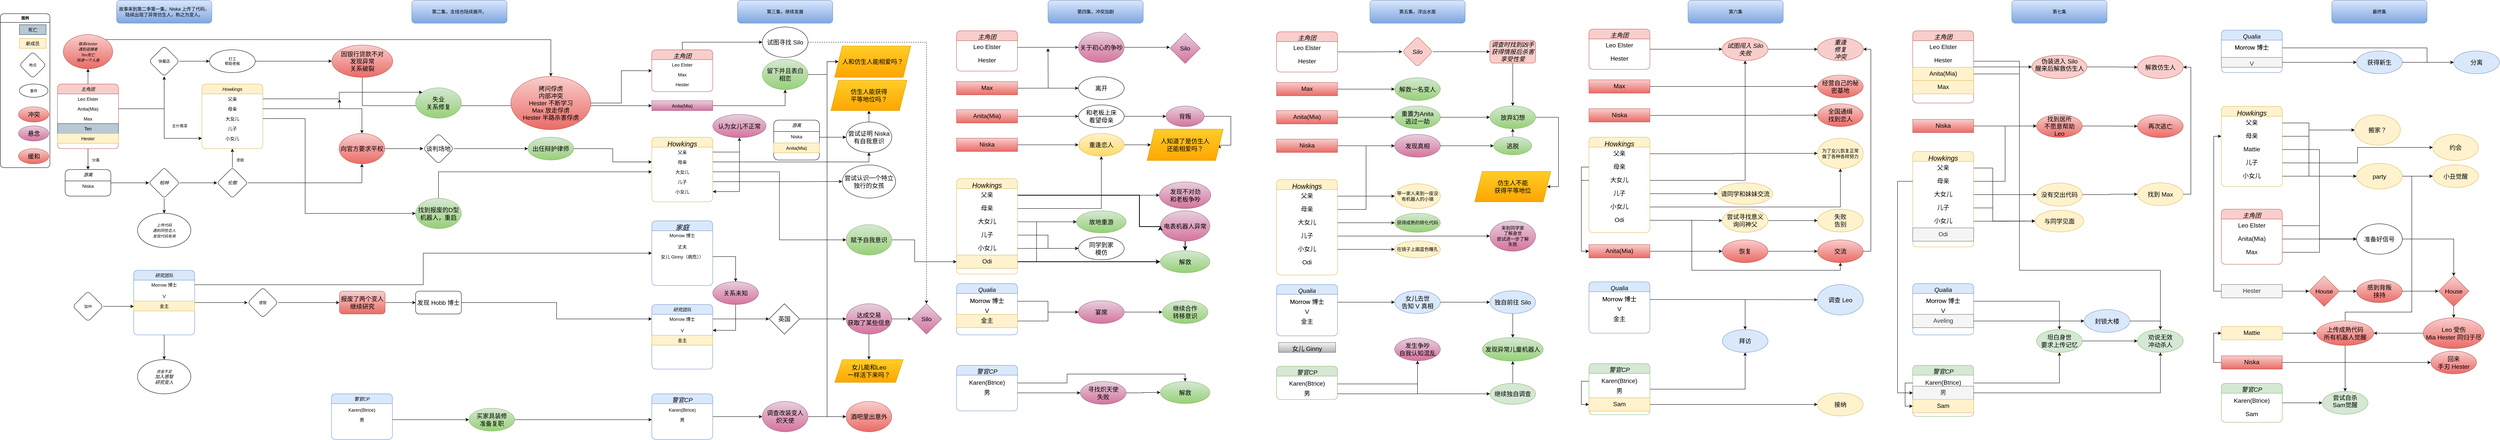 <mxfile version="16.5.6" type="device"><diagram id="C5RBs43oDa-KdzZeNtuy" name="Page-1"><mxGraphModel dx="1384" dy="772" grid="1" gridSize="10" guides="1" tooltips="1" connect="1" arrows="1" fold="1" page="1" pageScale="1" pageWidth="827" pageHeight="1169" math="0" shadow="0"><root><mxCell id="WIyWlLk6GJQsqaUBKTNV-0"/><mxCell id="WIyWlLk6GJQsqaUBKTNV-1" parent="WIyWlLk6GJQsqaUBKTNV-0"/><mxCell id="brCE9z4jIPllD27RJDVB-23" style="edgeStyle=orthogonalEdgeStyle;rounded=0;orthogonalLoop=1;jettySize=auto;html=1;fontSize=10;" parent="WIyWlLk6GJQsqaUBKTNV-1" source="zkfFHV4jXpPFQw0GAbJ--0" target="brCE9z4jIPllD27RJDVB-4" edge="1"><mxGeometry relative="1" as="geometry"/></mxCell><mxCell id="brCE9z4jIPllD27RJDVB-75" style="edgeStyle=orthogonalEdgeStyle;rounded=0;orthogonalLoop=1;jettySize=auto;html=1;fontSize=10;fontColor=#000000;" parent="WIyWlLk6GJQsqaUBKTNV-1" source="zkfFHV4jXpPFQw0GAbJ--0" target="brCE9z4jIPllD27RJDVB-73" edge="1"><mxGeometry relative="1" as="geometry"/></mxCell><mxCell id="zkfFHV4jXpPFQw0GAbJ--0" value="主角团" style="swimlane;fontStyle=2;align=center;verticalAlign=top;childLayout=stackLayout;horizontal=1;startSize=26;horizontalStack=0;resizeParent=1;resizeLast=0;collapsible=1;marginBottom=0;rounded=1;shadow=0;strokeWidth=1;swimlaneLine=1;glass=0;sketch=0;swimlaneFillColor=none;fillColor=#f8cecc;strokeColor=#b85450;" parent="WIyWlLk6GJQsqaUBKTNV-1" vertex="1"><mxGeometry x="160" y="220" width="160" height="170" as="geometry"><mxRectangle x="40" y="80" width="160" height="26" as="alternateBounds"/></mxGeometry></mxCell><mxCell id="zkfFHV4jXpPFQw0GAbJ--1" value="Leo Elster" style="text;align=center;verticalAlign=top;spacingLeft=4;spacingRight=4;overflow=hidden;rotatable=0;points=[[0,0.5],[1,0.5]];portConstraint=eastwest;" parent="zkfFHV4jXpPFQw0GAbJ--0" vertex="1"><mxGeometry y="26" width="160" height="26" as="geometry"/></mxCell><mxCell id="zkfFHV4jXpPFQw0GAbJ--2" value="Anita(Mia)" style="text;align=center;verticalAlign=top;spacingLeft=4;spacingRight=4;overflow=hidden;rotatable=0;points=[[0,0.5],[1,0.5]];portConstraint=eastwest;rounded=0;shadow=0;html=0;" parent="zkfFHV4jXpPFQw0GAbJ--0" vertex="1"><mxGeometry y="52" width="160" height="26" as="geometry"/></mxCell><mxCell id="zkfFHV4jXpPFQw0GAbJ--3" value="Max" style="text;align=center;verticalAlign=top;spacingLeft=4;spacingRight=4;overflow=hidden;rotatable=0;points=[[0,0.5],[1,0.5]];portConstraint=eastwest;rounded=0;shadow=0;html=0;" parent="zkfFHV4jXpPFQw0GAbJ--0" vertex="1"><mxGeometry y="78" width="160" height="26" as="geometry"/></mxCell><mxCell id="brCE9z4jIPllD27RJDVB-2" value="Ten" style="text;align=center;verticalAlign=top;spacingLeft=4;spacingRight=4;overflow=hidden;rotatable=0;points=[[0,0.5],[1,0.5]];portConstraint=eastwest;rounded=0;shadow=0;html=0;horizontal=1;fillColor=#bac8d3;strokeColor=#23445d;" parent="zkfFHV4jXpPFQw0GAbJ--0" vertex="1"><mxGeometry y="104" width="160" height="26" as="geometry"/></mxCell><mxCell id="brCE9z4jIPllD27RJDVB-71" value="Hester" style="text;align=center;verticalAlign=top;spacingLeft=4;spacingRight=4;overflow=hidden;rotatable=0;points=[[0,0.5],[1,0.5]];portConstraint=eastwest;rounded=0;shadow=0;html=0;fillColor=#fff2cc;strokeColor=#d6b656;" parent="zkfFHV4jXpPFQw0GAbJ--0" vertex="1"><mxGeometry y="130" width="160" height="26" as="geometry"/></mxCell><mxCell id="brCE9z4jIPllD27RJDVB-0" value="故事来到第二季第一集，Niska 上传了代码，陆续出现了异常仿生人，称之为变人。" style="rounded=1;whiteSpace=wrap;html=1;fillColor=#dae8fc;strokeColor=#6c8ebf;gradientColor=#7ea6e0;" parent="WIyWlLk6GJQsqaUBKTNV-1" vertex="1"><mxGeometry x="315" width="250" height="60" as="geometry"/></mxCell><mxCell id="brCE9z4jIPllD27RJDVB-17" value="" style="edgeStyle=orthogonalEdgeStyle;rounded=0;orthogonalLoop=1;jettySize=auto;html=1;fontSize=11;" parent="WIyWlLk6GJQsqaUBKTNV-1" source="brCE9z4jIPllD27RJDVB-4" target="brCE9z4jIPllD27RJDVB-16" edge="1"><mxGeometry relative="1" as="geometry"/></mxCell><mxCell id="brCE9z4jIPllD27RJDVB-4" value="游离" style="swimlane;fontStyle=2;align=center;verticalAlign=top;childLayout=stackLayout;horizontal=1;startSize=30;horizontalStack=0;resizeParent=1;resizeLast=0;collapsible=1;marginBottom=0;rounded=1;shadow=0;strokeWidth=1;swimlaneLine=1;glass=0;sketch=0;swimlaneFillColor=#FFFFFF;arcSize=15;" parent="WIyWlLk6GJQsqaUBKTNV-1" vertex="1"><mxGeometry x="180" y="445" width="120" height="70" as="geometry"><mxRectangle x="40" y="280" width="160" height="26" as="alternateBounds"/></mxGeometry></mxCell><mxCell id="brCE9z4jIPllD27RJDVB-5" value="Niska" style="text;align=center;verticalAlign=top;spacingLeft=4;spacingRight=4;overflow=hidden;rotatable=0;points=[[0,0.5],[1,0.5]];portConstraint=eastwest;" parent="brCE9z4jIPllD27RJDVB-4" vertex="1"><mxGeometry y="30" width="120" height="30" as="geometry"/></mxCell><mxCell id="brCE9z4jIPllD27RJDVB-19" value="" style="edgeStyle=orthogonalEdgeStyle;rounded=0;orthogonalLoop=1;jettySize=auto;html=1;fontSize=11;" parent="WIyWlLk6GJQsqaUBKTNV-1" source="brCE9z4jIPllD27RJDVB-16" target="brCE9z4jIPllD27RJDVB-18" edge="1"><mxGeometry relative="1" as="geometry"/></mxCell><mxCell id="brCE9z4jIPllD27RJDVB-21" value="" style="edgeStyle=orthogonalEdgeStyle;rounded=0;orthogonalLoop=1;jettySize=auto;html=1;fontSize=10;" parent="WIyWlLk6GJQsqaUBKTNV-1" source="brCE9z4jIPllD27RJDVB-16" target="brCE9z4jIPllD27RJDVB-20" edge="1"><mxGeometry relative="1" as="geometry"/></mxCell><mxCell id="brCE9z4jIPllD27RJDVB-16" value="柏林" style="rhombus;whiteSpace=wrap;html=1;verticalAlign=middle;fontStyle=2;startSize=30;rounded=1;shadow=0;strokeWidth=1;glass=0;sketch=0;swimlaneFillColor=#FFFFFF;arcSize=15;textDirection=ltr;labelPosition=center;verticalLabelPosition=middle;align=center;" parent="WIyWlLk6GJQsqaUBKTNV-1" vertex="1"><mxGeometry x="400" y="440" width="80" height="80" as="geometry"/></mxCell><mxCell id="brCE9z4jIPllD27RJDVB-18" value="&lt;span style=&quot;font-size: 10px ; text-align: justify&quot;&gt;上传代码&lt;/span&gt;&lt;br&gt;&lt;span style=&quot;font-size: 10px ; text-align: justify&quot;&gt;遇到同性恋人&lt;/span&gt;&lt;br&gt;&lt;span style=&quot;font-size: 10px ; text-align: justify&quot;&gt;发现代码有用&lt;/span&gt;" style="ellipse;whiteSpace=wrap;html=1;fontStyle=2;startSize=30;rounded=1;shadow=0;strokeWidth=1;glass=0;sketch=0;swimlaneFillColor=#FFFFFF;arcSize=15;align=center;" parent="WIyWlLk6GJQsqaUBKTNV-1" vertex="1"><mxGeometry x="370" y="560" width="140" height="90" as="geometry"/></mxCell><mxCell id="brCE9z4jIPllD27RJDVB-32" value="" style="edgeStyle=orthogonalEdgeStyle;rounded=0;orthogonalLoop=1;jettySize=auto;html=1;fontSize=10;entryX=0.5;entryY=1;entryDx=0;entryDy=0;" parent="WIyWlLk6GJQsqaUBKTNV-1" source="brCE9z4jIPllD27RJDVB-20" target="brCE9z4jIPllD27RJDVB-24" edge="1"><mxGeometry relative="1" as="geometry"><mxPoint x="570" y="390" as="targetPoint"/></mxGeometry></mxCell><mxCell id="brCE9z4jIPllD27RJDVB-111" style="edgeStyle=orthogonalEdgeStyle;rounded=0;orthogonalLoop=1;jettySize=auto;html=1;entryX=0.5;entryY=1;entryDx=0;entryDy=0;fontSize=10;fontColor=#000000;strokeWidth=1;" parent="WIyWlLk6GJQsqaUBKTNV-1" source="brCE9z4jIPllD27RJDVB-20" target="brCE9z4jIPllD27RJDVB-110" edge="1"><mxGeometry relative="1" as="geometry"/></mxCell><mxCell id="brCE9z4jIPllD27RJDVB-20" value="伦敦&lt;br&gt;" style="rhombus;whiteSpace=wrap;html=1;fontStyle=2;startSize=30;rounded=1;shadow=0;strokeWidth=1;glass=0;sketch=0;swimlaneFillColor=#FFFFFF;arcSize=15;" parent="WIyWlLk6GJQsqaUBKTNV-1" vertex="1"><mxGeometry x="579" y="440" width="80" height="80" as="geometry"/></mxCell><mxCell id="brCE9z4jIPllD27RJDVB-24" value="Howkings" style="swimlane;fontStyle=2;align=center;verticalAlign=top;childLayout=stackLayout;horizontal=1;startSize=26;horizontalStack=0;resizeParent=1;resizeLast=0;collapsible=1;marginBottom=0;rounded=1;shadow=0;strokeWidth=1;swimlaneLine=1;glass=0;sketch=0;swimlaneFillColor=none;fillColor=#fff2cc;strokeColor=#d6b656;" parent="WIyWlLk6GJQsqaUBKTNV-1" vertex="1"><mxGeometry x="539" y="220" width="160" height="170" as="geometry"><mxRectangle x="40" y="80" width="160" height="26" as="alternateBounds"/></mxGeometry></mxCell><mxCell id="brCE9z4jIPllD27RJDVB-25" value="父亲" style="text;align=center;verticalAlign=top;spacingLeft=4;spacingRight=4;overflow=hidden;rotatable=0;points=[[0,0.5],[1,0.5]];portConstraint=eastwest;" parent="brCE9z4jIPllD27RJDVB-24" vertex="1"><mxGeometry y="26" width="160" height="26" as="geometry"/></mxCell><mxCell id="brCE9z4jIPllD27RJDVB-26" value="母亲" style="text;align=center;verticalAlign=top;spacingLeft=4;spacingRight=4;overflow=hidden;rotatable=0;points=[[0,0.5],[1,0.5]];portConstraint=eastwest;rounded=0;shadow=0;html=0;" parent="brCE9z4jIPllD27RJDVB-24" vertex="1"><mxGeometry y="52" width="160" height="26" as="geometry"/></mxCell><mxCell id="brCE9z4jIPllD27RJDVB-27" value="大女儿" style="text;align=center;verticalAlign=top;spacingLeft=4;spacingRight=4;overflow=hidden;rotatable=0;points=[[0,0.5],[1,0.5]];portConstraint=eastwest;rounded=0;shadow=0;html=0;" parent="brCE9z4jIPllD27RJDVB-24" vertex="1"><mxGeometry y="78" width="160" height="26" as="geometry"/></mxCell><mxCell id="brCE9z4jIPllD27RJDVB-28" value="儿子" style="text;align=center;verticalAlign=top;spacingLeft=4;spacingRight=4;overflow=hidden;rotatable=0;points=[[0,0.5],[1,0.5]];portConstraint=eastwest;rounded=0;shadow=0;html=0;" parent="brCE9z4jIPllD27RJDVB-24" vertex="1"><mxGeometry y="104" width="160" height="26" as="geometry"/></mxCell><mxCell id="brCE9z4jIPllD27RJDVB-29" value="小女儿" style="text;align=center;verticalAlign=top;spacingLeft=4;spacingRight=4;overflow=hidden;rotatable=0;points=[[0,0.5],[1,0.5]];portConstraint=eastwest;rounded=0;shadow=0;html=0;" parent="brCE9z4jIPllD27RJDVB-24" vertex="1"><mxGeometry y="130" width="160" height="26" as="geometry"/></mxCell><mxCell id="brCE9z4jIPllD27RJDVB-30" style="edgeStyle=orthogonalEdgeStyle;rounded=0;orthogonalLoop=1;jettySize=auto;html=1;fontSize=10;" parent="WIyWlLk6GJQsqaUBKTNV-1" source="zkfFHV4jXpPFQw0GAbJ--2" target="brCE9z4jIPllD27RJDVB-29" edge="1"><mxGeometry relative="1" as="geometry"><Array as="points"><mxPoint x="440" y="285"/><mxPoint x="440" y="363"/></Array></mxGeometry></mxCell><mxCell id="brCE9z4jIPllD27RJDVB-31" value="主仆情深&lt;br&gt;" style="text;html=1;resizable=0;autosize=1;align=center;verticalAlign=middle;points=[];fillColor=none;strokeColor=none;rounded=0;shadow=0;glass=0;sketch=0;fontSize=10;" parent="WIyWlLk6GJQsqaUBKTNV-1" vertex="1"><mxGeometry x="450" y="320" width="60" height="20" as="geometry"/></mxCell><mxCell id="brCE9z4jIPllD27RJDVB-33" value="分离" style="text;html=1;resizable=0;autosize=1;align=center;verticalAlign=middle;points=[];fillColor=none;strokeColor=none;rounded=0;shadow=0;glass=0;sketch=0;fontSize=10;" parent="WIyWlLk6GJQsqaUBKTNV-1" vertex="1"><mxGeometry x="240" y="410" width="40" height="20" as="geometry"/></mxCell><mxCell id="brCE9z4jIPllD27RJDVB-34" value="求助" style="text;html=1;resizable=0;autosize=1;align=center;verticalAlign=middle;points=[];fillColor=none;strokeColor=none;rounded=0;shadow=0;glass=0;sketch=0;fontSize=10;" parent="WIyWlLk6GJQsqaUBKTNV-1" vertex="1"><mxGeometry x="619" y="410" width="40" height="20" as="geometry"/></mxCell><mxCell id="brCE9z4jIPllD27RJDVB-121" style="edgeStyle=orthogonalEdgeStyle;rounded=0;orthogonalLoop=1;jettySize=auto;html=1;entryX=0.5;entryY=0;entryDx=0;entryDy=0;fontSize=16;fontColor=#000000;strokeWidth=1;exitX=1;exitY=0;exitDx=0;exitDy=0;" parent="WIyWlLk6GJQsqaUBKTNV-1" source="brCE9z4jIPllD27RJDVB-73" target="brCE9z4jIPllD27RJDVB-120" edge="1"><mxGeometry relative="1" as="geometry"/></mxCell><mxCell id="brCE9z4jIPllD27RJDVB-73" value="&lt;span style=&quot;font-size: 10px&quot;&gt;联系Hester&lt;br&gt;遇到追捕者&lt;br&gt;Ten死亡&lt;br&gt;俘虏一个人类&lt;br&gt;&lt;/span&gt;" style="ellipse;whiteSpace=wrap;html=1;fontStyle=2;startSize=30;rounded=1;shadow=0;strokeWidth=1;glass=0;sketch=0;swimlaneFillColor=#FFFFFF;arcSize=15;fillColor=#f8cecc;gradientColor=#ea6b66;strokeColor=#b85450;" parent="WIyWlLk6GJQsqaUBKTNV-1" vertex="1"><mxGeometry x="175" y="90" width="130" height="90" as="geometry"/></mxCell><mxCell id="brCE9z4jIPllD27RJDVB-84" style="edgeStyle=orthogonalEdgeStyle;rounded=0;orthogonalLoop=1;jettySize=auto;html=1;fontSize=10;fontColor=#000000;" parent="WIyWlLk6GJQsqaUBKTNV-1" source="brCE9z4jIPllD27RJDVB-76" edge="1"><mxGeometry relative="1" as="geometry"><mxPoint x="360" y="805" as="targetPoint"/></mxGeometry></mxCell><mxCell id="brCE9z4jIPllD27RJDVB-76" value="加州" style="rhombus;whiteSpace=wrap;html=1;rounded=1;shadow=0;glass=0;sketch=0;fontSize=10;fontColor=#000000;fillColor=#FFFFFF;" parent="WIyWlLk6GJQsqaUBKTNV-1" vertex="1"><mxGeometry x="200" y="765" width="80" height="80" as="geometry"/></mxCell><mxCell id="brCE9z4jIPllD27RJDVB-126" value="" style="edgeStyle=orthogonalEdgeStyle;rounded=0;orthogonalLoop=1;jettySize=auto;html=1;fontSize=16;fontColor=#000000;strokeWidth=1;" parent="WIyWlLk6GJQsqaUBKTNV-1" source="brCE9z4jIPllD27RJDVB-79" target="brCE9z4jIPllD27RJDVB-125" edge="1"><mxGeometry relative="1" as="geometry"/></mxCell><mxCell id="brCE9z4jIPllD27RJDVB-79" value="感智" style="rhombus;whiteSpace=wrap;html=1;fontSize=10;fillColor=#FFFFFF;fontColor=#000000;rounded=1;shadow=0;glass=0;sketch=0;" parent="WIyWlLk6GJQsqaUBKTNV-1" vertex="1"><mxGeometry x="659" y="755" width="80" height="80" as="geometry"/></mxCell><mxCell id="brCE9z4jIPllD27RJDVB-81" value="&lt;span style=&quot;font-size: 10px&quot;&gt;资金不足&lt;br&gt;&lt;/span&gt;加入感智&lt;br&gt;研究变人" style="ellipse;whiteSpace=wrap;html=1;fontStyle=2;startSize=30;rounded=1;shadow=0;strokeWidth=1;glass=0;sketch=0;swimlaneFillColor=#FFFFFF;arcSize=15;" parent="WIyWlLk6GJQsqaUBKTNV-1" vertex="1"><mxGeometry x="370" y="945" width="140" height="90" as="geometry"/></mxCell><mxCell id="brCE9z4jIPllD27RJDVB-85" style="edgeStyle=orthogonalEdgeStyle;rounded=0;orthogonalLoop=1;jettySize=auto;html=1;fontSize=10;fontColor=#000000;" parent="WIyWlLk6GJQsqaUBKTNV-1" source="brCE9z4jIPllD27RJDVB-83" target="brCE9z4jIPllD27RJDVB-79" edge="1"><mxGeometry relative="1" as="geometry"/></mxCell><mxCell id="brCE9z4jIPllD27RJDVB-86" style="edgeStyle=orthogonalEdgeStyle;rounded=0;orthogonalLoop=1;jettySize=auto;html=1;entryX=0.5;entryY=0;entryDx=0;entryDy=0;fontSize=10;fontColor=#000000;" parent="WIyWlLk6GJQsqaUBKTNV-1" source="brCE9z4jIPllD27RJDVB-83" target="brCE9z4jIPllD27RJDVB-81" edge="1"><mxGeometry relative="1" as="geometry"/></mxCell><mxCell id="brCE9z4jIPllD27RJDVB-83" value="研究团队" style="swimlane;rounded=1;shadow=0;glass=0;sketch=0;fontSize=12;fillColor=#dae8fc;verticalAlign=top;strokeColor=#6c8ebf;fontStyle=2;startSize=26;strokeWidth=1;swimlaneFillColor=none;" parent="WIyWlLk6GJQsqaUBKTNV-1" vertex="1"><mxGeometry x="360" y="710" width="160" height="170" as="geometry"/></mxCell><mxCell id="brCE9z4jIPllD27RJDVB-87" value="Morrow 博士" style="text;align=center;verticalAlign=top;spacingLeft=4;spacingRight=4;overflow=hidden;rotatable=0;points=[[0,0.5],[1,0.5]];portConstraint=eastwest;rounded=0;shadow=0;html=0;" parent="brCE9z4jIPllD27RJDVB-83" vertex="1"><mxGeometry y="25" width="160" height="26" as="geometry"/></mxCell><mxCell id="brCE9z4jIPllD27RJDVB-88" value="V" style="text;align=center;verticalAlign=top;spacingLeft=4;spacingRight=4;overflow=hidden;rotatable=0;points=[[0,0.5],[1,0.5]];portConstraint=eastwest;rounded=0;shadow=0;html=0;" parent="brCE9z4jIPllD27RJDVB-83" vertex="1"><mxGeometry y="55" width="160" height="26" as="geometry"/></mxCell><mxCell id="brCE9z4jIPllD27RJDVB-89" value="金主" style="text;align=center;verticalAlign=top;spacingLeft=4;spacingRight=4;overflow=hidden;rotatable=0;points=[[0,0.5],[1,0.5]];portConstraint=eastwest;rounded=0;shadow=0;html=0;fillColor=#fff2cc;strokeColor=#d6b656;" parent="brCE9z4jIPllD27RJDVB-83" vertex="1"><mxGeometry y="81" width="160" height="26" as="geometry"/></mxCell><mxCell id="brCE9z4jIPllD27RJDVB-99" value="" style="edgeStyle=orthogonalEdgeStyle;rounded=0;orthogonalLoop=1;jettySize=auto;html=1;fontSize=10;fontColor=#000000;" parent="WIyWlLk6GJQsqaUBKTNV-1" source="brCE9z4jIPllD27RJDVB-90" target="brCE9z4jIPllD27RJDVB-98" edge="1"><mxGeometry relative="1" as="geometry"/></mxCell><mxCell id="brCE9z4jIPllD27RJDVB-90" value="快餐店" style="rhombus;whiteSpace=wrap;html=1;rounded=1;shadow=0;glass=0;sketch=0;fontSize=10;fontColor=#000000;fillColor=#FFFFFF;" parent="WIyWlLk6GJQsqaUBKTNV-1" vertex="1"><mxGeometry x="400" y="120" width="80" height="80" as="geometry"/></mxCell><mxCell id="brCE9z4jIPllD27RJDVB-91" style="edgeStyle=orthogonalEdgeStyle;rounded=0;orthogonalLoop=1;jettySize=auto;html=1;entryX=0.5;entryY=1;entryDx=0;entryDy=0;fontSize=10;fontColor=#000000;" parent="WIyWlLk6GJQsqaUBKTNV-1" source="zkfFHV4jXpPFQw0GAbJ--2" target="brCE9z4jIPllD27RJDVB-90" edge="1"><mxGeometry relative="1" as="geometry"/></mxCell><mxCell id="brCE9z4jIPllD27RJDVB-119" value="" style="edgeStyle=orthogonalEdgeStyle;rounded=0;orthogonalLoop=1;jettySize=auto;html=1;fontSize=10;fontColor=#000000;strokeWidth=1;" parent="WIyWlLk6GJQsqaUBKTNV-1" source="brCE9z4jIPllD27RJDVB-98" target="brCE9z4jIPllD27RJDVB-118" edge="1"><mxGeometry relative="1" as="geometry"/></mxCell><mxCell id="brCE9z4jIPllD27RJDVB-98" value="打工&lt;br&gt;帮助老板" style="ellipse;whiteSpace=wrap;html=1;fontSize=10;fillColor=#FFFFFF;fontColor=#000000;rounded=1;shadow=0;glass=0;sketch=0;" parent="WIyWlLk6GJQsqaUBKTNV-1" vertex="1"><mxGeometry x="559" y="130" width="120" height="60" as="geometry"/></mxCell><mxCell id="brCE9z4jIPllD27RJDVB-102" value="图例" style="swimlane;rounded=1;shadow=0;glass=0;sketch=0;fontSize=10;fontColor=#000000;fillColor=#FFFFFF;" parent="WIyWlLk6GJQsqaUBKTNV-1" vertex="1"><mxGeometry x="10" y="35" width="130" height="405" as="geometry"/></mxCell><mxCell id="brCE9z4jIPllD27RJDVB-103" value="死亡" style="text;align=center;verticalAlign=top;spacingLeft=4;spacingRight=4;overflow=hidden;rotatable=0;points=[[0,0.5],[1,0.5]];portConstraint=eastwest;rounded=0;shadow=0;html=0;horizontal=1;fillColor=#bac8d3;strokeColor=#23445d;" parent="brCE9z4jIPllD27RJDVB-102" vertex="1"><mxGeometry x="50" y="29" width="70" height="26" as="geometry"/></mxCell><mxCell id="brCE9z4jIPllD27RJDVB-104" value="新成员" style="text;align=center;verticalAlign=top;spacingLeft=4;spacingRight=4;overflow=hidden;rotatable=0;points=[[0,0.5],[1,0.5]];portConstraint=eastwest;rounded=0;shadow=0;html=0;fillColor=#fff2cc;strokeColor=#d6b656;" parent="brCE9z4jIPllD27RJDVB-102" vertex="1"><mxGeometry x="50" y="65" width="70" height="26" as="geometry"/></mxCell><mxCell id="brCE9z4jIPllD27RJDVB-106" value="地点" style="rhombus;whiteSpace=wrap;html=1;rounded=1;shadow=0;glass=0;sketch=0;fontSize=10;fontColor=#000000;fillColor=#FFFFFF;" parent="brCE9z4jIPllD27RJDVB-102" vertex="1"><mxGeometry x="50" y="100" width="70" height="70" as="geometry"/></mxCell><mxCell id="brCE9z4jIPllD27RJDVB-108" value="事件" style="ellipse;whiteSpace=wrap;html=1;rounded=1;shadow=0;glass=0;sketch=0;fontSize=10;fontColor=#000000;fillColor=#FFFFFF;" parent="brCE9z4jIPllD27RJDVB-102" vertex="1"><mxGeometry x="50" y="185" width="75" height="35" as="geometry"/></mxCell><mxCell id="OiM58BL_FbD_429b5qcp-85" value="冲突" style="ellipse;whiteSpace=wrap;html=1;rounded=1;shadow=0;glass=0;sketch=0;fontSize=16;fillColor=#f8cecc;gradientColor=#ea6b66;strokeColor=#b85450;" parent="brCE9z4jIPllD27RJDVB-102" vertex="1"><mxGeometry x="47.5" y="245" width="80" height="40" as="geometry"/></mxCell><mxCell id="OiM58BL_FbD_429b5qcp-86" value="悬念" style="ellipse;whiteSpace=wrap;html=1;rounded=1;shadow=0;glass=0;sketch=0;fontSize=16;fillColor=#e6d0de;gradientColor=#d5739d;strokeColor=#996185;" parent="brCE9z4jIPllD27RJDVB-102" vertex="1"><mxGeometry x="47.5" y="295" width="80" height="40" as="geometry"/></mxCell><mxCell id="OiM58BL_FbD_429b5qcp-87" value="缓和" style="ellipse;whiteSpace=wrap;html=1;rounded=1;shadow=0;glass=0;sketch=0;fontSize=16;fillColor=#f8cecc;gradientColor=#ea6b66;strokeColor=#b85450;" parent="brCE9z4jIPllD27RJDVB-102" vertex="1"><mxGeometry x="47.5" y="355" width="80" height="40" as="geometry"/></mxCell><mxCell id="brCE9z4jIPllD27RJDVB-109" value="第二集，支线也陆续展开。" style="rounded=1;whiteSpace=wrap;html=1;fillColor=#dae8fc;strokeColor=#6c8ebf;gradientColor=#7ea6e0;" parent="WIyWlLk6GJQsqaUBKTNV-1" vertex="1"><mxGeometry x="1090" width="250" height="60" as="geometry"/></mxCell><mxCell id="brCE9z4jIPllD27RJDVB-115" value="" style="edgeStyle=orthogonalEdgeStyle;rounded=0;orthogonalLoop=1;jettySize=auto;html=1;fontSize=10;fontColor=#000000;strokeWidth=1;" parent="WIyWlLk6GJQsqaUBKTNV-1" source="brCE9z4jIPllD27RJDVB-110" target="brCE9z4jIPllD27RJDVB-114" edge="1"><mxGeometry relative="1" as="geometry"/></mxCell><mxCell id="brCE9z4jIPllD27RJDVB-110" value="向官方要求平权" style="ellipse;whiteSpace=wrap;html=1;rounded=1;shadow=0;glass=0;sketch=0;fontSize=16;fillColor=#f8cecc;gradientColor=#ea6b66;strokeColor=#b85450;" parent="WIyWlLk6GJQsqaUBKTNV-1" vertex="1"><mxGeometry x="899" y="350" width="120" height="80" as="geometry"/></mxCell><mxCell id="brCE9z4jIPllD27RJDVB-112" style="edgeStyle=orthogonalEdgeStyle;rounded=0;orthogonalLoop=1;jettySize=auto;html=1;entryX=0.5;entryY=0;entryDx=0;entryDy=0;fontSize=10;fontColor=#000000;strokeWidth=1;" parent="WIyWlLk6GJQsqaUBKTNV-1" source="brCE9z4jIPllD27RJDVB-26" target="brCE9z4jIPllD27RJDVB-110" edge="1"><mxGeometry relative="1" as="geometry"/></mxCell><mxCell id="OiM58BL_FbD_429b5qcp-3" value="" style="edgeStyle=orthogonalEdgeStyle;rounded=0;orthogonalLoop=1;jettySize=auto;html=1;" parent="WIyWlLk6GJQsqaUBKTNV-1" source="brCE9z4jIPllD27RJDVB-114" target="OiM58BL_FbD_429b5qcp-2" edge="1"><mxGeometry relative="1" as="geometry"/></mxCell><mxCell id="brCE9z4jIPllD27RJDVB-114" value="谈判场地" style="rhombus;whiteSpace=wrap;html=1;fontSize=16;fillColor=#FFFFFF;fontColor=#000000;rounded=1;shadow=0;glass=0;sketch=0;" parent="WIyWlLk6GJQsqaUBKTNV-1" vertex="1"><mxGeometry x="1120" y="350" width="80" height="80" as="geometry"/></mxCell><mxCell id="OiM58BL_FbD_429b5qcp-26" style="edgeStyle=orthogonalEdgeStyle;rounded=0;orthogonalLoop=1;jettySize=auto;html=1;" parent="WIyWlLk6GJQsqaUBKTNV-1" source="brCE9z4jIPllD27RJDVB-118" target="OiM58BL_FbD_429b5qcp-13" edge="1"><mxGeometry relative="1" as="geometry"/></mxCell><mxCell id="brCE9z4jIPllD27RJDVB-118" value="因银行贷款不对&lt;br style=&quot;font-size: 16px;&quot;&gt;发现异常&lt;br style=&quot;font-size: 16px;&quot;&gt;关系破裂" style="ellipse;whiteSpace=wrap;html=1;fontSize=16;fillColor=#f8cecc;rounded=1;shadow=0;glass=0;sketch=0;gradientColor=#ea6b66;strokeColor=#b85450;" parent="WIyWlLk6GJQsqaUBKTNV-1" vertex="1"><mxGeometry x="880" y="117.5" width="160" height="85" as="geometry"/></mxCell><mxCell id="OiM58BL_FbD_429b5qcp-25" style="edgeStyle=orthogonalEdgeStyle;rounded=0;orthogonalLoop=1;jettySize=auto;html=1;" parent="WIyWlLk6GJQsqaUBKTNV-1" source="brCE9z4jIPllD27RJDVB-120" target="OiM58BL_FbD_429b5qcp-11" edge="1"><mxGeometry relative="1" as="geometry"/></mxCell><mxCell id="brCE9z4jIPllD27RJDVB-120" value="&lt;font style=&quot;font-size: 16px&quot;&gt;拷问俘虏&lt;br&gt;内部冲突&lt;br&gt;Hester 不断学习&lt;br&gt;Max 放走俘虏&lt;br&gt;Hester 半路杀害俘虏&lt;/font&gt;" style="ellipse;whiteSpace=wrap;html=1;rounded=1;shadow=0;glass=0;sketch=0;fontSize=12;fillColor=#f8cecc;gradientColor=#ea6b66;strokeColor=#b85450;" parent="WIyWlLk6GJQsqaUBKTNV-1" vertex="1"><mxGeometry x="1350" y="200" width="210" height="140" as="geometry"/></mxCell><mxCell id="OiM58BL_FbD_429b5qcp-67" style="edgeStyle=orthogonalEdgeStyle;rounded=0;orthogonalLoop=1;jettySize=auto;html=1;entryX=0;entryY=0.5;entryDx=0;entryDy=0;fontSize=16;" parent="WIyWlLk6GJQsqaUBKTNV-1" source="brCE9z4jIPllD27RJDVB-123" target="OiM58BL_FbD_429b5qcp-20" edge="1"><mxGeometry relative="1" as="geometry"/></mxCell><mxCell id="brCE9z4jIPllD27RJDVB-123" value="找到报废的D型机器人，重启" style="ellipse;whiteSpace=wrap;html=1;rounded=1;shadow=0;glass=0;sketch=0;fontSize=16;fillColor=#d5e8d4;gradientColor=#97d077;strokeColor=#82b366;" parent="WIyWlLk6GJQsqaUBKTNV-1" vertex="1"><mxGeometry x="1100" y="520.5" width="120" height="80" as="geometry"/></mxCell><mxCell id="brCE9z4jIPllD27RJDVB-124" style="edgeStyle=orthogonalEdgeStyle;rounded=0;orthogonalLoop=1;jettySize=auto;html=1;entryX=0;entryY=0.5;entryDx=0;entryDy=0;fontSize=16;fontColor=#000000;strokeWidth=1;" parent="WIyWlLk6GJQsqaUBKTNV-1" source="brCE9z4jIPllD27RJDVB-27" target="brCE9z4jIPllD27RJDVB-123" edge="1"><mxGeometry relative="1" as="geometry"><Array as="points"><mxPoint x="810" y="311"/><mxPoint x="810" y="560"/></Array></mxGeometry></mxCell><mxCell id="brCE9z4jIPllD27RJDVB-140" value="" style="edgeStyle=orthogonalEdgeStyle;rounded=0;orthogonalLoop=1;jettySize=auto;html=1;fontSize=16;fontColor=#000000;strokeWidth=1;" parent="WIyWlLk6GJQsqaUBKTNV-1" source="brCE9z4jIPllD27RJDVB-125" target="brCE9z4jIPllD27RJDVB-139" edge="1"><mxGeometry relative="1" as="geometry"/></mxCell><mxCell id="brCE9z4jIPllD27RJDVB-125" value="报废了两个变人&lt;br style=&quot;font-size: 16px;&quot;&gt;继续研究" style="whiteSpace=wrap;html=1;fontSize=16;fillColor=#f8cecc;rounded=1;shadow=0;glass=0;sketch=0;gradientColor=#ea6b66;strokeColor=#b85450;" parent="WIyWlLk6GJQsqaUBKTNV-1" vertex="1"><mxGeometry x="900" y="765" width="120" height="60" as="geometry"/></mxCell><mxCell id="brCE9z4jIPllD27RJDVB-127" value="失业&lt;br&gt;关系修复" style="ellipse;whiteSpace=wrap;html=1;rounded=1;shadow=0;glass=0;sketch=0;fontSize=16;fillColor=#d5e8d4;gradientColor=#97d077;strokeColor=#82b366;" parent="WIyWlLk6GJQsqaUBKTNV-1" vertex="1"><mxGeometry x="1100" y="230" width="120" height="80" as="geometry"/></mxCell><mxCell id="brCE9z4jIPllD27RJDVB-130" style="edgeStyle=orthogonalEdgeStyle;rounded=0;orthogonalLoop=1;jettySize=auto;html=1;exitX=1;exitY=0.5;exitDx=0;exitDy=0;entryX=0;entryY=0;entryDx=0;entryDy=0;fontSize=16;fontColor=#000000;strokeWidth=1;" parent="WIyWlLk6GJQsqaUBKTNV-1" source="brCE9z4jIPllD27RJDVB-25" target="brCE9z4jIPllD27RJDVB-127" edge="1"><mxGeometry relative="1" as="geometry"/></mxCell><mxCell id="brCE9z4jIPllD27RJDVB-131" style="edgeStyle=orthogonalEdgeStyle;rounded=0;orthogonalLoop=1;jettySize=auto;html=1;exitX=1;exitY=0.5;exitDx=0;exitDy=0;fontSize=16;fontColor=#000000;strokeWidth=1;" parent="WIyWlLk6GJQsqaUBKTNV-1" source="brCE9z4jIPllD27RJDVB-26" edge="1"><mxGeometry relative="1" as="geometry"><mxPoint x="900" y="260" as="targetPoint"/></mxGeometry></mxCell><mxCell id="brCE9z4jIPllD27RJDVB-133" value="警官CP" style="swimlane;rounded=1;shadow=0;glass=0;sketch=0;fontSize=12;fillColor=#dae8fc;verticalAlign=top;strokeColor=#6c8ebf;fontStyle=2;startSize=26;strokeWidth=1;swimlaneFillColor=none;" parent="WIyWlLk6GJQsqaUBKTNV-1" vertex="1"><mxGeometry x="879" y="1035" width="160" height="120" as="geometry"/></mxCell><mxCell id="brCE9z4jIPllD27RJDVB-135" value="男" style="text;align=center;verticalAlign=top;spacingLeft=4;spacingRight=4;overflow=hidden;rotatable=0;points=[[0,0.5],[1,0.5]];portConstraint=eastwest;rounded=0;shadow=0;html=0;" parent="brCE9z4jIPllD27RJDVB-133" vertex="1"><mxGeometry y="55" width="160" height="26" as="geometry"/></mxCell><mxCell id="OiM58BL_FbD_429b5qcp-4" value="Karen(Btrice)" style="text;align=center;verticalAlign=top;spacingLeft=4;spacingRight=4;overflow=hidden;rotatable=0;points=[[0,0.5],[1,0.5]];portConstraint=eastwest;rounded=0;shadow=0;html=0;" parent="brCE9z4jIPllD27RJDVB-133" vertex="1"><mxGeometry y="29" width="160" height="26" as="geometry"/></mxCell><mxCell id="OiM58BL_FbD_429b5qcp-34" style="edgeStyle=orthogonalEdgeStyle;rounded=0;orthogonalLoop=1;jettySize=auto;html=1;entryX=0;entryY=0.5;entryDx=0;entryDy=0;" parent="WIyWlLk6GJQsqaUBKTNV-1" source="brCE9z4jIPllD27RJDVB-137" target="OiM58BL_FbD_429b5qcp-32" edge="1"><mxGeometry relative="1" as="geometry"/></mxCell><mxCell id="brCE9z4jIPllD27RJDVB-137" value="买家具装修&lt;br&gt;准备复职" style="ellipse;whiteSpace=wrap;html=1;rounded=1;shadow=0;glass=0;sketch=0;fontSize=16;fillColor=#d5e8d4;gradientColor=#97d077;strokeColor=#82b366;" parent="WIyWlLk6GJQsqaUBKTNV-1" vertex="1"><mxGeometry x="1240" y="1073" width="120" height="60" as="geometry"/></mxCell><mxCell id="brCE9z4jIPllD27RJDVB-138" value="" style="edgeStyle=orthogonalEdgeStyle;rounded=0;orthogonalLoop=1;jettySize=auto;html=1;fontSize=16;fontColor=#000000;strokeWidth=1;" parent="WIyWlLk6GJQsqaUBKTNV-1" source="brCE9z4jIPllD27RJDVB-135" target="brCE9z4jIPllD27RJDVB-137" edge="1"><mxGeometry relative="1" as="geometry"/></mxCell><mxCell id="OiM58BL_FbD_429b5qcp-66" style="edgeStyle=orthogonalEdgeStyle;rounded=0;orthogonalLoop=1;jettySize=auto;html=1;entryX=0;entryY=0.5;entryDx=0;entryDy=0;fontSize=16;" parent="WIyWlLk6GJQsqaUBKTNV-1" source="brCE9z4jIPllD27RJDVB-139" target="OiM58BL_FbD_429b5qcp-44" edge="1"><mxGeometry relative="1" as="geometry"/></mxCell><mxCell id="brCE9z4jIPllD27RJDVB-139" value="发现 Hobb 博士" style="whiteSpace=wrap;html=1;fontSize=16;rounded=1;shadow=0;glass=0;sketch=0;" parent="WIyWlLk6GJQsqaUBKTNV-1" vertex="1"><mxGeometry x="1100" y="765" width="120" height="60" as="geometry"/></mxCell><mxCell id="OiM58BL_FbD_429b5qcp-70" style="edgeStyle=orthogonalEdgeStyle;rounded=0;orthogonalLoop=1;jettySize=auto;html=1;entryX=0;entryY=0.5;entryDx=0;entryDy=0;fontSize=16;" parent="WIyWlLk6GJQsqaUBKTNV-1" source="OiM58BL_FbD_429b5qcp-2" target="OiM58BL_FbD_429b5qcp-19" edge="1"><mxGeometry relative="1" as="geometry"/></mxCell><mxCell id="OiM58BL_FbD_429b5qcp-2" value="出任辩护律师" style="ellipse;whiteSpace=wrap;html=1;fontSize=16;fillColor=#d5e8d4;rounded=1;shadow=0;glass=0;sketch=0;gradientColor=#97d077;strokeColor=#82b366;" parent="WIyWlLk6GJQsqaUBKTNV-1" vertex="1"><mxGeometry x="1395" y="360" width="120" height="60" as="geometry"/></mxCell><mxCell id="OiM58BL_FbD_429b5qcp-5" value="家庭" style="swimlane;rounded=1;shadow=0;glass=0;sketch=0;fontSize=18;fillColor=#dae8fc;verticalAlign=top;strokeColor=#6c8ebf;fontStyle=2;startSize=26;strokeWidth=1;swimlaneFillColor=none;" parent="WIyWlLk6GJQsqaUBKTNV-1" vertex="1"><mxGeometry x="1720" y="580" width="160" height="170" as="geometry"/></mxCell><mxCell id="OiM58BL_FbD_429b5qcp-6" value="Morrow 博士" style="text;align=center;verticalAlign=top;spacingLeft=4;spacingRight=4;overflow=hidden;rotatable=0;points=[[0,0.5],[1,0.5]];portConstraint=eastwest;rounded=0;shadow=0;html=0;" parent="OiM58BL_FbD_429b5qcp-5" vertex="1"><mxGeometry y="25" width="160" height="26" as="geometry"/></mxCell><mxCell id="OiM58BL_FbD_429b5qcp-1" value="丈夫" style="text;align=center;verticalAlign=top;spacingLeft=4;spacingRight=4;overflow=hidden;rotatable=0;points=[[0,0.5],[1,0.5]];portConstraint=eastwest;rounded=0;shadow=0;html=0;" parent="OiM58BL_FbD_429b5qcp-5" vertex="1"><mxGeometry y="55" width="160" height="26" as="geometry"/></mxCell><mxCell id="OiM58BL_FbD_429b5qcp-0" value="女儿 Ginny（病危））" style="text;align=center;verticalAlign=top;spacingLeft=4;spacingRight=4;overflow=hidden;rotatable=0;points=[[0,0.5],[1,0.5]];portConstraint=eastwest;rounded=0;shadow=0;html=0;" parent="OiM58BL_FbD_429b5qcp-5" vertex="1"><mxGeometry y="81" width="160" height="26" as="geometry"/></mxCell><mxCell id="OiM58BL_FbD_429b5qcp-78" style="edgeStyle=orthogonalEdgeStyle;rounded=0;orthogonalLoop=1;jettySize=auto;html=1;fontSize=16;exitX=0.5;exitY=0;exitDx=0;exitDy=0;" parent="WIyWlLk6GJQsqaUBKTNV-1" source="OiM58BL_FbD_429b5qcp-11" target="OiM58BL_FbD_429b5qcp-74" edge="1"><mxGeometry relative="1" as="geometry"/></mxCell><mxCell id="OiM58BL_FbD_429b5qcp-11" value="主角团" style="swimlane;fontStyle=2;align=center;verticalAlign=top;childLayout=stackLayout;horizontal=1;startSize=26;horizontalStack=0;resizeParent=1;resizeLast=0;collapsible=1;marginBottom=0;rounded=1;shadow=0;strokeWidth=1;swimlaneLine=1;glass=0;sketch=0;swimlaneFillColor=none;fillColor=#f8cecc;strokeColor=#b85450;fontSize=16;" parent="WIyWlLk6GJQsqaUBKTNV-1" vertex="1"><mxGeometry x="1720" y="130" width="160" height="110" as="geometry"><mxRectangle x="40" y="80" width="160" height="26" as="alternateBounds"/></mxGeometry></mxCell><mxCell id="OiM58BL_FbD_429b5qcp-12" value="Leo Elster" style="text;align=center;verticalAlign=top;spacingLeft=4;spacingRight=4;overflow=hidden;rotatable=0;points=[[0,0.5],[1,0.5]];portConstraint=eastwest;" parent="OiM58BL_FbD_429b5qcp-11" vertex="1"><mxGeometry y="26" width="160" height="26" as="geometry"/></mxCell><mxCell id="OiM58BL_FbD_429b5qcp-14" value="Max" style="text;align=center;verticalAlign=top;spacingLeft=4;spacingRight=4;overflow=hidden;rotatable=0;points=[[0,0.5],[1,0.5]];portConstraint=eastwest;rounded=0;shadow=0;html=0;" parent="OiM58BL_FbD_429b5qcp-11" vertex="1"><mxGeometry y="52" width="160" height="26" as="geometry"/></mxCell><mxCell id="OiM58BL_FbD_429b5qcp-16" value="Hester" style="text;align=center;verticalAlign=top;spacingLeft=4;spacingRight=4;overflow=hidden;rotatable=0;points=[[0,0.5],[1,0.5]];portConstraint=eastwest;rounded=0;shadow=0;html=0;" parent="OiM58BL_FbD_429b5qcp-11" vertex="1"><mxGeometry y="78" width="160" height="26" as="geometry"/></mxCell><mxCell id="OiM58BL_FbD_429b5qcp-17" value="Howkings" style="swimlane;fontStyle=2;align=center;verticalAlign=top;childLayout=stackLayout;horizontal=1;startSize=26;horizontalStack=0;resizeParent=1;resizeLast=0;collapsible=1;marginBottom=0;rounded=1;shadow=0;strokeWidth=1;swimlaneLine=1;glass=0;sketch=0;swimlaneFillColor=none;fillColor=#fff2cc;strokeColor=#d6b656;fontSize=18;" parent="WIyWlLk6GJQsqaUBKTNV-1" vertex="1"><mxGeometry x="1720" y="360" width="160" height="170" as="geometry"><mxRectangle x="40" y="80" width="160" height="26" as="alternateBounds"/></mxGeometry></mxCell><mxCell id="OiM58BL_FbD_429b5qcp-18" value="父亲" style="text;align=center;verticalAlign=top;spacingLeft=4;spacingRight=4;overflow=hidden;rotatable=0;points=[[0,0.5],[1,0.5]];portConstraint=eastwest;" parent="OiM58BL_FbD_429b5qcp-17" vertex="1"><mxGeometry y="26" width="160" height="26" as="geometry"/></mxCell><mxCell id="OiM58BL_FbD_429b5qcp-19" value="母亲" style="text;align=center;verticalAlign=top;spacingLeft=4;spacingRight=4;overflow=hidden;rotatable=0;points=[[0,0.5],[1,0.5]];portConstraint=eastwest;rounded=0;shadow=0;html=0;" parent="OiM58BL_FbD_429b5qcp-17" vertex="1"><mxGeometry y="52" width="160" height="26" as="geometry"/></mxCell><mxCell id="OiM58BL_FbD_429b5qcp-20" value="大女儿" style="text;align=center;verticalAlign=top;spacingLeft=4;spacingRight=4;overflow=hidden;rotatable=0;points=[[0,0.5],[1,0.5]];portConstraint=eastwest;rounded=0;shadow=0;html=0;" parent="OiM58BL_FbD_429b5qcp-17" vertex="1"><mxGeometry y="78" width="160" height="26" as="geometry"/></mxCell><mxCell id="OiM58BL_FbD_429b5qcp-21" value="儿子" style="text;align=center;verticalAlign=top;spacingLeft=4;spacingRight=4;overflow=hidden;rotatable=0;points=[[0,0.5],[1,0.5]];portConstraint=eastwest;rounded=0;shadow=0;html=0;" parent="OiM58BL_FbD_429b5qcp-17" vertex="1"><mxGeometry y="104" width="160" height="26" as="geometry"/></mxCell><mxCell id="OiM58BL_FbD_429b5qcp-22" value="小女儿" style="text;align=center;verticalAlign=top;spacingLeft=4;spacingRight=4;overflow=hidden;rotatable=0;points=[[0,0.5],[1,0.5]];portConstraint=eastwest;rounded=0;shadow=0;html=0;" parent="OiM58BL_FbD_429b5qcp-17" vertex="1"><mxGeometry y="130" width="160" height="26" as="geometry"/></mxCell><mxCell id="OiM58BL_FbD_429b5qcp-23" value="第三集，继续发展" style="rounded=1;whiteSpace=wrap;html=1;fillColor=#dae8fc;strokeColor=#6c8ebf;gradientColor=#7ea6e0;" parent="WIyWlLk6GJQsqaUBKTNV-1" vertex="1"><mxGeometry x="1945" width="250" height="60" as="geometry"/></mxCell><mxCell id="OiM58BL_FbD_429b5qcp-28" style="edgeStyle=orthogonalEdgeStyle;rounded=0;orthogonalLoop=1;jettySize=auto;html=1;" parent="WIyWlLk6GJQsqaUBKTNV-1" source="OiM58BL_FbD_429b5qcp-13" target="OiM58BL_FbD_429b5qcp-29" edge="1"><mxGeometry relative="1" as="geometry"><mxPoint x="2030" y="195.0" as="targetPoint"/></mxGeometry></mxCell><mxCell id="OiM58BL_FbD_429b5qcp-38" style="edgeStyle=orthogonalEdgeStyle;rounded=0;orthogonalLoop=1;jettySize=auto;html=1;fontSize=16;" parent="WIyWlLk6GJQsqaUBKTNV-1" source="OiM58BL_FbD_429b5qcp-29" target="OiM58BL_FbD_429b5qcp-39" edge="1"><mxGeometry relative="1" as="geometry"><mxPoint x="2210" y="195" as="targetPoint"/><Array as="points"><mxPoint x="2180" y="195"/><mxPoint x="2180" y="161"/></Array></mxGeometry></mxCell><mxCell id="OiM58BL_FbD_429b5qcp-29" value="留下并且表白&lt;br&gt;相恋" style="ellipse;whiteSpace=wrap;html=1;fontSize=16;fillColor=#d5e8d4;gradientColor=#97d077;strokeColor=#82b366;" parent="WIyWlLk6GJQsqaUBKTNV-1" vertex="1"><mxGeometry x="2010" y="155.0" width="120" height="80" as="geometry"/></mxCell><mxCell id="OiM58BL_FbD_429b5qcp-35" style="edgeStyle=orthogonalEdgeStyle;rounded=0;orthogonalLoop=1;jettySize=auto;html=1;" parent="WIyWlLk6GJQsqaUBKTNV-1" source="OiM58BL_FbD_429b5qcp-31" target="OiM58BL_FbD_429b5qcp-36" edge="1"><mxGeometry relative="1" as="geometry"><mxPoint x="2000" y="1095" as="targetPoint"/></mxGeometry></mxCell><mxCell id="OiM58BL_FbD_429b5qcp-31" value="警官CP" style="swimlane;rounded=1;shadow=0;glass=0;sketch=0;fontSize=16;fillColor=#dae8fc;verticalAlign=top;strokeColor=#6c8ebf;fontStyle=2;startSize=26;strokeWidth=1;swimlaneFillColor=none;" parent="WIyWlLk6GJQsqaUBKTNV-1" vertex="1"><mxGeometry x="1720" y="1035" width="160" height="120" as="geometry"/></mxCell><mxCell id="OiM58BL_FbD_429b5qcp-32" value="男" style="text;align=center;verticalAlign=top;spacingLeft=4;spacingRight=4;overflow=hidden;rotatable=0;points=[[0,0.5],[1,0.5]];portConstraint=eastwest;rounded=0;shadow=0;html=0;" parent="OiM58BL_FbD_429b5qcp-31" vertex="1"><mxGeometry y="55" width="160" height="26" as="geometry"/></mxCell><mxCell id="OiM58BL_FbD_429b5qcp-33" value="Karen(Btrice)" style="text;align=center;verticalAlign=top;spacingLeft=4;spacingRight=4;overflow=hidden;rotatable=0;points=[[0,0.5],[1,0.5]];portConstraint=eastwest;rounded=0;shadow=0;html=0;" parent="OiM58BL_FbD_429b5qcp-31" vertex="1"><mxGeometry y="29" width="160" height="26" as="geometry"/></mxCell><mxCell id="OiM58BL_FbD_429b5qcp-37" style="edgeStyle=orthogonalEdgeStyle;rounded=0;orthogonalLoop=1;jettySize=auto;html=1;fontSize=16;entryX=0;entryY=0.5;entryDx=0;entryDy=0;" parent="WIyWlLk6GJQsqaUBKTNV-1" source="OiM58BL_FbD_429b5qcp-36" target="OiM58BL_FbD_429b5qcp-39" edge="1"><mxGeometry relative="1" as="geometry"><Array as="points"><mxPoint x="2180" y="1095"/><mxPoint x="2180" y="161"/></Array></mxGeometry></mxCell><mxCell id="OiM58BL_FbD_429b5qcp-40" style="edgeStyle=orthogonalEdgeStyle;rounded=0;orthogonalLoop=1;jettySize=auto;html=1;fontSize=16;" parent="WIyWlLk6GJQsqaUBKTNV-1" source="OiM58BL_FbD_429b5qcp-36" target="OiM58BL_FbD_429b5qcp-41" edge="1"><mxGeometry relative="1" as="geometry"><mxPoint x="2230" y="1095" as="targetPoint"/></mxGeometry></mxCell><mxCell id="OiM58BL_FbD_429b5qcp-36" value="调查改装变人&lt;br style=&quot;font-size: 16px&quot;&gt;炽天使" style="ellipse;whiteSpace=wrap;html=1;fontSize=16;fillColor=#e6d0de;gradientColor=#d5739d;strokeColor=#996185;" parent="WIyWlLk6GJQsqaUBKTNV-1" vertex="1"><mxGeometry x="2010" y="1055" width="120" height="80" as="geometry"/></mxCell><mxCell id="OiM58BL_FbD_429b5qcp-39" value="人和仿生人能相爱吗？" style="shape=parallelogram;perimeter=parallelogramPerimeter;whiteSpace=wrap;html=1;fixedSize=1;fontSize=16;fillColor=#ffcd28;gradientColor=#ffa500;strokeColor=#d79b00;" parent="WIyWlLk6GJQsqaUBKTNV-1" vertex="1"><mxGeometry x="2200" y="120" width="200" height="82.5" as="geometry"/></mxCell><mxCell id="OiM58BL_FbD_429b5qcp-41" value="酒吧里出意外" style="ellipse;whiteSpace=wrap;html=1;fontSize=16;fillColor=#f8cecc;gradientColor=#ea6b66;strokeColor=#b85450;" parent="WIyWlLk6GJQsqaUBKTNV-1" vertex="1"><mxGeometry x="2230" y="1055" width="120" height="80" as="geometry"/></mxCell><mxCell id="OiM58BL_FbD_429b5qcp-42" style="edgeStyle=orthogonalEdgeStyle;rounded=0;orthogonalLoop=1;jettySize=auto;html=1;fontSize=16;" parent="WIyWlLk6GJQsqaUBKTNV-1" source="brCE9z4jIPllD27RJDVB-87" target="OiM58BL_FbD_429b5qcp-5" edge="1"><mxGeometry relative="1" as="geometry"/></mxCell><mxCell id="OiM58BL_FbD_429b5qcp-43" value="研究团队" style="swimlane;rounded=1;shadow=0;glass=0;sketch=0;fontSize=12;fillColor=#dae8fc;verticalAlign=top;strokeColor=#6c8ebf;fontStyle=2;startSize=26;strokeWidth=1;swimlaneFillColor=none;" parent="WIyWlLk6GJQsqaUBKTNV-1" vertex="1"><mxGeometry x="1720" y="800" width="160" height="170" as="geometry"/></mxCell><mxCell id="OiM58BL_FbD_429b5qcp-44" value="Morrow 博士" style="text;align=center;verticalAlign=top;spacingLeft=4;spacingRight=4;overflow=hidden;rotatable=0;points=[[0,0.5],[1,0.5]];portConstraint=eastwest;rounded=0;shadow=0;html=0;" parent="OiM58BL_FbD_429b5qcp-43" vertex="1"><mxGeometry y="25" width="160" height="26" as="geometry"/></mxCell><mxCell id="OiM58BL_FbD_429b5qcp-45" value="V" style="text;align=center;verticalAlign=top;spacingLeft=4;spacingRight=4;overflow=hidden;rotatable=0;points=[[0,0.5],[1,0.5]];portConstraint=eastwest;rounded=0;shadow=0;html=0;" parent="OiM58BL_FbD_429b5qcp-43" vertex="1"><mxGeometry y="55" width="160" height="26" as="geometry"/></mxCell><mxCell id="OiM58BL_FbD_429b5qcp-46" value="金主" style="text;align=center;verticalAlign=top;spacingLeft=4;spacingRight=4;overflow=hidden;rotatable=0;points=[[0,0.5],[1,0.5]];portConstraint=eastwest;rounded=0;shadow=0;html=0;fillColor=#fff2cc;strokeColor=#d6b656;" parent="OiM58BL_FbD_429b5qcp-43" vertex="1"><mxGeometry y="81" width="160" height="26" as="geometry"/></mxCell><mxCell id="OiM58BL_FbD_429b5qcp-51" style="edgeStyle=orthogonalEdgeStyle;rounded=0;orthogonalLoop=1;jettySize=auto;html=1;fontSize=16;" parent="WIyWlLk6GJQsqaUBKTNV-1" source="OiM58BL_FbD_429b5qcp-49" target="OiM58BL_FbD_429b5qcp-52" edge="1"><mxGeometry relative="1" as="geometry"><mxPoint x="2130" y="838" as="targetPoint"/></mxGeometry></mxCell><mxCell id="OiM58BL_FbD_429b5qcp-49" value="英国" style="rhombus;whiteSpace=wrap;html=1;fontSize=16;" parent="WIyWlLk6GJQsqaUBKTNV-1" vertex="1"><mxGeometry x="2028" y="798" width="80" height="80" as="geometry"/></mxCell><mxCell id="OiM58BL_FbD_429b5qcp-50" value="" style="edgeStyle=orthogonalEdgeStyle;rounded=0;orthogonalLoop=1;jettySize=auto;html=1;fontSize=16;" parent="WIyWlLk6GJQsqaUBKTNV-1" source="OiM58BL_FbD_429b5qcp-44" target="OiM58BL_FbD_429b5qcp-49" edge="1"><mxGeometry relative="1" as="geometry"/></mxCell><mxCell id="OiM58BL_FbD_429b5qcp-76" value="" style="edgeStyle=orthogonalEdgeStyle;rounded=0;orthogonalLoop=1;jettySize=auto;html=1;fontSize=16;" parent="WIyWlLk6GJQsqaUBKTNV-1" source="OiM58BL_FbD_429b5qcp-52" target="OiM58BL_FbD_429b5qcp-75" edge="1"><mxGeometry relative="1" as="geometry"/></mxCell><mxCell id="OiM58BL_FbD_429b5qcp-83" value="" style="edgeStyle=orthogonalEdgeStyle;rounded=0;orthogonalLoop=1;jettySize=auto;html=1;fontSize=16;" parent="WIyWlLk6GJQsqaUBKTNV-1" source="OiM58BL_FbD_429b5qcp-52" target="OiM58BL_FbD_429b5qcp-82" edge="1"><mxGeometry relative="1" as="geometry"/></mxCell><mxCell id="OiM58BL_FbD_429b5qcp-52" value="达成交易&lt;br&gt;获取了某些信息" style="ellipse;whiteSpace=wrap;html=1;fontSize=16;fillColor=#e6d0de;gradientColor=#d5739d;strokeColor=#996185;" parent="WIyWlLk6GJQsqaUBKTNV-1" vertex="1"><mxGeometry x="2230" y="798" width="120" height="80" as="geometry"/></mxCell><mxCell id="OiM58BL_FbD_429b5qcp-57" style="edgeStyle=orthogonalEdgeStyle;rounded=0;orthogonalLoop=1;jettySize=auto;html=1;entryX=1;entryY=0.5;entryDx=0;entryDy=0;fontSize=16;" parent="WIyWlLk6GJQsqaUBKTNV-1" source="OiM58BL_FbD_429b5qcp-55" target="OiM58BL_FbD_429b5qcp-45" edge="1"><mxGeometry relative="1" as="geometry"/></mxCell><mxCell id="OiM58BL_FbD_429b5qcp-55" value="关系未知" style="ellipse;whiteSpace=wrap;html=1;fontSize=16;fillColor=#e6d0de;gradientColor=#d5739d;strokeColor=#996185;" parent="WIyWlLk6GJQsqaUBKTNV-1" vertex="1"><mxGeometry x="1880" y="740" width="120" height="60" as="geometry"/></mxCell><mxCell id="OiM58BL_FbD_429b5qcp-56" value="" style="edgeStyle=orthogonalEdgeStyle;rounded=0;orthogonalLoop=1;jettySize=auto;html=1;fontSize=16;" parent="WIyWlLk6GJQsqaUBKTNV-1" source="OiM58BL_FbD_429b5qcp-0" target="OiM58BL_FbD_429b5qcp-55" edge="1"><mxGeometry relative="1" as="geometry"/></mxCell><mxCell id="OiM58BL_FbD_429b5qcp-60" style="edgeStyle=orthogonalEdgeStyle;rounded=0;orthogonalLoop=1;jettySize=auto;html=1;fontSize=16;" parent="WIyWlLk6GJQsqaUBKTNV-1" source="OiM58BL_FbD_429b5qcp-21" target="OiM58BL_FbD_429b5qcp-61" edge="1"><mxGeometry relative="1" as="geometry"><mxPoint x="2160" y="477" as="targetPoint"/></mxGeometry></mxCell><mxCell id="OiM58BL_FbD_429b5qcp-61" value="尝试认识一个特立独行的女孩" style="ellipse;whiteSpace=wrap;html=1;fontSize=16;" parent="WIyWlLk6GJQsqaUBKTNV-1" vertex="1"><mxGeometry x="2220" y="433" width="140" height="87" as="geometry"/></mxCell><mxCell id="OiM58BL_FbD_429b5qcp-62" style="edgeStyle=orthogonalEdgeStyle;rounded=0;orthogonalLoop=1;jettySize=auto;html=1;fontSize=16;" parent="WIyWlLk6GJQsqaUBKTNV-1" source="OiM58BL_FbD_429b5qcp-18" target="OiM58BL_FbD_429b5qcp-63" edge="1"><mxGeometry relative="1" as="geometry"><mxPoint x="1930" y="399.0" as="targetPoint"/></mxGeometry></mxCell><mxCell id="OiM58BL_FbD_429b5qcp-64" style="edgeStyle=orthogonalEdgeStyle;rounded=0;orthogonalLoop=1;jettySize=auto;html=1;fontSize=16;" parent="WIyWlLk6GJQsqaUBKTNV-1" source="OiM58BL_FbD_429b5qcp-63" target="OiM58BL_FbD_429b5qcp-22" edge="1"><mxGeometry relative="1" as="geometry"/></mxCell><mxCell id="OiM58BL_FbD_429b5qcp-63" value="认为女儿不正常" style="ellipse;whiteSpace=wrap;html=1;fontSize=16;fillColor=#e6d0de;gradientColor=#d5739d;strokeColor=#996185;" parent="WIyWlLk6GJQsqaUBKTNV-1" vertex="1"><mxGeometry x="1880" y="300" width="140" height="61" as="geometry"/></mxCell><mxCell id="OiM58BL_FbD_429b5qcp-68" style="edgeStyle=orthogonalEdgeStyle;rounded=0;orthogonalLoop=1;jettySize=auto;html=1;fontSize=16;entryX=0;entryY=0.5;entryDx=0;entryDy=0;" parent="WIyWlLk6GJQsqaUBKTNV-1" source="OiM58BL_FbD_429b5qcp-20" target="OiM58BL_FbD_429b5qcp-69" edge="1"><mxGeometry relative="1" as="geometry"><mxPoint x="2150" y="640" as="targetPoint"/></mxGeometry></mxCell><mxCell id="FZxLQNa9OffxFLtffC7W-57" style="edgeStyle=orthogonalEdgeStyle;rounded=0;orthogonalLoop=1;jettySize=auto;html=1;entryX=0;entryY=0.5;entryDx=0;entryDy=0;fontSize=16;" parent="WIyWlLk6GJQsqaUBKTNV-1" source="OiM58BL_FbD_429b5qcp-69" target="FZxLQNa9OffxFLtffC7W-56" edge="1"><mxGeometry relative="1" as="geometry"><Array as="points"><mxPoint x="2410" y="630"/><mxPoint x="2410" y="687"/></Array></mxGeometry></mxCell><mxCell id="OiM58BL_FbD_429b5qcp-69" value="赋予自我意识" style="ellipse;whiteSpace=wrap;html=1;fontSize=16;fillColor=#d5e8d4;gradientColor=#97d077;strokeColor=#82b366;" parent="WIyWlLk6GJQsqaUBKTNV-1" vertex="1"><mxGeometry x="2230" y="590" width="120" height="80" as="geometry"/></mxCell><mxCell id="OiM58BL_FbD_429b5qcp-71" style="edgeStyle=orthogonalEdgeStyle;rounded=0;orthogonalLoop=1;jettySize=auto;html=1;fontSize=16;" parent="WIyWlLk6GJQsqaUBKTNV-1" source="OiM58BL_FbD_429b5qcp-19" target="OiM58BL_FbD_429b5qcp-72" edge="1"><mxGeometry relative="1" as="geometry"><mxPoint x="2160" y="350" as="targetPoint"/></mxGeometry></mxCell><mxCell id="OiM58BL_FbD_429b5qcp-81" style="edgeStyle=orthogonalEdgeStyle;rounded=0;orthogonalLoop=1;jettySize=auto;html=1;fontSize=16;" parent="WIyWlLk6GJQsqaUBKTNV-1" source="OiM58BL_FbD_429b5qcp-72" target="OiM58BL_FbD_429b5qcp-80" edge="1"><mxGeometry relative="1" as="geometry"/></mxCell><mxCell id="OiM58BL_FbD_429b5qcp-72" value="尝试证明 Niska 有自我意识" style="ellipse;whiteSpace=wrap;html=1;fontSize=16;" parent="WIyWlLk6GJQsqaUBKTNV-1" vertex="1"><mxGeometry x="2230" y="320" width="120" height="80" as="geometry"/></mxCell><mxCell id="OiM58BL_FbD_429b5qcp-77" style="edgeStyle=orthogonalEdgeStyle;rounded=0;orthogonalLoop=1;jettySize=auto;html=1;fontSize=16;dashed=1;" parent="WIyWlLk6GJQsqaUBKTNV-1" source="OiM58BL_FbD_429b5qcp-74" target="OiM58BL_FbD_429b5qcp-75" edge="1"><mxGeometry relative="1" as="geometry"/></mxCell><mxCell id="OiM58BL_FbD_429b5qcp-74" value="试图寻找 Silo" style="ellipse;whiteSpace=wrap;html=1;fontSize=16;" parent="WIyWlLk6GJQsqaUBKTNV-1" vertex="1"><mxGeometry x="2010" y="70" width="120" height="80" as="geometry"/></mxCell><mxCell id="OiM58BL_FbD_429b5qcp-75" value="Silo" style="rhombus;whiteSpace=wrap;html=1;fontSize=16;fillColor=#e6d0de;strokeColor=#996185;gradientColor=#d5739d;" parent="WIyWlLk6GJQsqaUBKTNV-1" vertex="1"><mxGeometry x="2401" y="798" width="80" height="80" as="geometry"/></mxCell><mxCell id="OiM58BL_FbD_429b5qcp-80" value="仿生人能获得&lt;br&gt;平等地位吗？" style="shape=parallelogram;perimeter=parallelogramPerimeter;whiteSpace=wrap;html=1;fixedSize=1;fontSize=16;fillColor=#ffcd28;gradientColor=#ffa500;strokeColor=#d79b00;" parent="WIyWlLk6GJQsqaUBKTNV-1" vertex="1"><mxGeometry x="2190" y="210" width="200" height="80" as="geometry"/></mxCell><mxCell id="OiM58BL_FbD_429b5qcp-82" value="女儿能和Leo&lt;br&gt;一样活下来吗？" style="shape=parallelogram;perimeter=parallelogramPerimeter;whiteSpace=wrap;html=1;fixedSize=1;fontSize=16;fillColor=#ffcd28;strokeColor=#d79b00;gradientColor=#ffa500;" parent="WIyWlLk6GJQsqaUBKTNV-1" vertex="1"><mxGeometry x="2200" y="945" width="180" height="60" as="geometry"/></mxCell><mxCell id="OiM58BL_FbD_429b5qcp-88" value="游离" style="swimlane;fontStyle=2;align=center;verticalAlign=top;childLayout=stackLayout;horizontal=1;startSize=30;horizontalStack=0;resizeParent=1;resizeLast=0;collapsible=1;marginBottom=0;rounded=1;shadow=0;strokeWidth=1;swimlaneLine=1;glass=0;sketch=0;swimlaneFillColor=#FFFFFF;arcSize=15;" parent="WIyWlLk6GJQsqaUBKTNV-1" vertex="1"><mxGeometry x="2040" y="315" width="120" height="105" as="geometry"><mxRectangle x="40" y="280" width="160" height="26" as="alternateBounds"/></mxGeometry></mxCell><mxCell id="OiM58BL_FbD_429b5qcp-89" value="Niska" style="text;align=center;verticalAlign=top;spacingLeft=4;spacingRight=4;overflow=hidden;rotatable=0;points=[[0,0.5],[1,0.5]];portConstraint=eastwest;" parent="OiM58BL_FbD_429b5qcp-88" vertex="1"><mxGeometry y="30" width="120" height="30" as="geometry"/></mxCell><mxCell id="OiM58BL_FbD_429b5qcp-90" value="Anita(Mia)" style="text;align=center;verticalAlign=top;spacingLeft=4;spacingRight=4;overflow=hidden;rotatable=0;points=[[0,0.5],[1,0.5]];portConstraint=eastwest;rounded=0;shadow=0;html=0;fillColor=#fff2cc;strokeColor=#d6b656;" parent="OiM58BL_FbD_429b5qcp-88" vertex="1"><mxGeometry y="60" width="120" height="26" as="geometry"/></mxCell><mxCell id="OiM58BL_FbD_429b5qcp-91" style="edgeStyle=orthogonalEdgeStyle;rounded=0;orthogonalLoop=1;jettySize=auto;html=1;entryX=0;entryY=0.5;entryDx=0;entryDy=0;fontSize=16;" parent="WIyWlLk6GJQsqaUBKTNV-1" source="OiM58BL_FbD_429b5qcp-89" target="OiM58BL_FbD_429b5qcp-72" edge="1"><mxGeometry relative="1" as="geometry"/></mxCell><mxCell id="FZxLQNa9OffxFLtffC7W-0" value="第四集，冲突加剧" style="rounded=1;whiteSpace=wrap;html=1;fillColor=#dae8fc;strokeColor=#6c8ebf;gradientColor=#7ea6e0;" parent="WIyWlLk6GJQsqaUBKTNV-1" vertex="1"><mxGeometry x="2760" width="250" height="60" as="geometry"/></mxCell><mxCell id="FZxLQNa9OffxFLtffC7W-1" value="主角团" style="swimlane;fontStyle=2;align=center;verticalAlign=top;childLayout=stackLayout;horizontal=1;startSize=26;horizontalStack=0;resizeParent=1;resizeLast=0;collapsible=1;marginBottom=0;rounded=1;shadow=0;strokeWidth=1;swimlaneLine=1;glass=0;sketch=0;swimlaneFillColor=none;fillColor=#f8cecc;strokeColor=#b85450;fontSize=16;" parent="WIyWlLk6GJQsqaUBKTNV-1" vertex="1"><mxGeometry x="2520" y="80" width="160" height="106" as="geometry"><mxRectangle x="40" y="80" width="160" height="26" as="alternateBounds"/></mxGeometry></mxCell><mxCell id="FZxLQNa9OffxFLtffC7W-2" value="Leo Elster" style="text;align=center;verticalAlign=top;spacingLeft=4;spacingRight=4;overflow=hidden;rotatable=0;points=[[0,0.5],[1,0.5]];portConstraint=eastwest;rounded=0;fontSize=16;" parent="FZxLQNa9OffxFLtffC7W-1" vertex="1"><mxGeometry y="26" width="160" height="35" as="geometry"/></mxCell><mxCell id="FZxLQNa9OffxFLtffC7W-5" value="Hester" style="text;align=center;verticalAlign=top;spacingLeft=4;spacingRight=4;overflow=hidden;rotatable=0;points=[[0,0.5],[1,0.5]];portConstraint=eastwest;rounded=0;shadow=0;html=0;fontSize=16;" parent="FZxLQNa9OffxFLtffC7W-1" vertex="1"><mxGeometry y="61" width="160" height="35" as="geometry"/></mxCell><mxCell id="FZxLQNa9OffxFLtffC7W-6" value="Howkings" style="swimlane;fontStyle=2;align=center;verticalAlign=top;childLayout=stackLayout;horizontal=1;startSize=26;horizontalStack=0;resizeParent=1;resizeLast=0;collapsible=1;marginBottom=0;rounded=1;shadow=0;strokeWidth=1;swimlaneLine=1;glass=0;sketch=0;swimlaneFillColor=none;fillColor=#fff2cc;strokeColor=#d6b656;fontSize=18;" parent="WIyWlLk6GJQsqaUBKTNV-1" vertex="1"><mxGeometry x="2520" y="469" width="160" height="251" as="geometry"><mxRectangle x="40" y="80" width="160" height="26" as="alternateBounds"/></mxGeometry></mxCell><mxCell id="FZxLQNa9OffxFLtffC7W-7" value="父亲" style="text;align=center;verticalAlign=top;spacingLeft=4;spacingRight=4;overflow=hidden;rotatable=0;points=[[0,0.5],[1,0.5]];portConstraint=eastwest;fontSize=16;" parent="FZxLQNa9OffxFLtffC7W-6" vertex="1"><mxGeometry y="26" width="160" height="35" as="geometry"/></mxCell><mxCell id="FZxLQNa9OffxFLtffC7W-8" value="母亲" style="text;align=center;verticalAlign=top;spacingLeft=4;spacingRight=4;overflow=hidden;rotatable=0;points=[[0,0.5],[1,0.5]];portConstraint=eastwest;rounded=0;shadow=0;html=0;fontSize=16;" parent="FZxLQNa9OffxFLtffC7W-6" vertex="1"><mxGeometry y="61" width="160" height="35" as="geometry"/></mxCell><mxCell id="FZxLQNa9OffxFLtffC7W-9" value="大女儿" style="text;align=center;verticalAlign=top;spacingLeft=4;spacingRight=4;overflow=hidden;rotatable=0;points=[[0,0.5],[1,0.5]];portConstraint=eastwest;rounded=0;shadow=0;html=0;fontSize=16;" parent="FZxLQNa9OffxFLtffC7W-6" vertex="1"><mxGeometry y="96" width="160" height="35" as="geometry"/></mxCell><mxCell id="FZxLQNa9OffxFLtffC7W-10" value="儿子" style="text;align=center;verticalAlign=top;spacingLeft=4;spacingRight=4;overflow=hidden;rotatable=0;points=[[0,0.5],[1,0.5]];portConstraint=eastwest;rounded=0;shadow=0;html=0;fontSize=16;" parent="FZxLQNa9OffxFLtffC7W-6" vertex="1"><mxGeometry y="131" width="160" height="35" as="geometry"/></mxCell><mxCell id="FZxLQNa9OffxFLtffC7W-11" value="小女儿" style="text;align=center;verticalAlign=top;spacingLeft=4;spacingRight=4;overflow=hidden;rotatable=0;points=[[0,0.5],[1,0.5]];portConstraint=eastwest;rounded=0;shadow=0;html=0;fontSize=16;" parent="FZxLQNa9OffxFLtffC7W-6" vertex="1"><mxGeometry y="166" width="160" height="35" as="geometry"/></mxCell><mxCell id="FZxLQNa9OffxFLtffC7W-56" value="Odi" style="text;align=center;verticalAlign=top;spacingLeft=4;spacingRight=4;overflow=hidden;rotatable=0;points=[[0,0.5],[1,0.5]];portConstraint=eastwest;rounded=0;shadow=0;html=0;fontSize=16;fillColor=#fff2cc;strokeColor=#d6b656;" parent="FZxLQNa9OffxFLtffC7W-6" vertex="1"><mxGeometry y="201" width="160" height="35" as="geometry"/></mxCell><mxCell id="FZxLQNa9OffxFLtffC7W-16" value="Qualia" style="swimlane;rounded=1;shadow=0;glass=0;sketch=0;fontSize=16;fillColor=#dae8fc;verticalAlign=top;strokeColor=#6c8ebf;fontStyle=2;startSize=26;strokeWidth=1;swimlaneFillColor=none;" parent="WIyWlLk6GJQsqaUBKTNV-1" vertex="1"><mxGeometry x="2520" y="745" width="160" height="135" as="geometry"/></mxCell><mxCell id="FZxLQNa9OffxFLtffC7W-18" value="V" style="text;align=center;verticalAlign=top;spacingLeft=4;spacingRight=4;overflow=hidden;rotatable=0;points=[[0,0.5],[1,0.5]];portConstraint=eastwest;rounded=0;shadow=0;html=0;fontSize=16;" parent="FZxLQNa9OffxFLtffC7W-16" vertex="1"><mxGeometry y="55" width="160" height="26" as="geometry"/></mxCell><mxCell id="FZxLQNa9OffxFLtffC7W-19" value="金主" style="text;align=center;verticalAlign=top;spacingLeft=4;spacingRight=4;overflow=hidden;rotatable=0;points=[[0,0.5],[1,0.5]];portConstraint=eastwest;rounded=0;shadow=0;html=0;fillColor=#fff2cc;strokeColor=#d6b656;fontSize=16;" parent="FZxLQNa9OffxFLtffC7W-16" vertex="1"><mxGeometry y="81" width="160" height="35" as="geometry"/></mxCell><mxCell id="FZxLQNa9OffxFLtffC7W-20" value="Morrow 博士" style="text;align=center;verticalAlign=top;spacingLeft=4;spacingRight=4;overflow=hidden;rotatable=0;points=[[0,0.5],[1,0.5]];portConstraint=eastwest;rounded=0;shadow=0;html=0;fontSize=16;" parent="FZxLQNa9OffxFLtffC7W-16" vertex="1"><mxGeometry y="29" width="160" height="26" as="geometry"/></mxCell><mxCell id="FZxLQNa9OffxFLtffC7W-22" value="Morrow 博士" style="text;align=center;verticalAlign=top;spacingLeft=4;spacingRight=4;overflow=hidden;rotatable=0;points=[[0,0.5],[1,0.5]];portConstraint=eastwest;rounded=0;shadow=0;html=0;fontSize=16;" parent="FZxLQNa9OffxFLtffC7W-16" vertex="1"><mxGeometry y="29" width="160" height="35" as="geometry"/></mxCell><mxCell id="FZxLQNa9OffxFLtffC7W-23" value="警官CP" style="swimlane;rounded=1;shadow=0;glass=0;sketch=0;fontSize=16;fillColor=#dae8fc;verticalAlign=top;strokeColor=#6c8ebf;fontStyle=2;startSize=26;strokeWidth=1;swimlaneFillColor=none;" parent="WIyWlLk6GJQsqaUBKTNV-1" vertex="1"><mxGeometry x="2520" y="960" width="160" height="120" as="geometry"/></mxCell><mxCell id="FZxLQNa9OffxFLtffC7W-24" value="男" style="text;align=center;verticalAlign=top;spacingLeft=4;spacingRight=4;overflow=hidden;rotatable=0;points=[[0,0.5],[1,0.5]];portConstraint=eastwest;rounded=0;shadow=0;html=0;fontSize=16;" parent="FZxLQNa9OffxFLtffC7W-23" vertex="1"><mxGeometry y="55" width="160" height="35" as="geometry"/></mxCell><mxCell id="FZxLQNa9OffxFLtffC7W-25" value="Karen(Btrice)" style="text;align=center;verticalAlign=top;spacingLeft=4;spacingRight=4;overflow=hidden;rotatable=0;points=[[0,0.5],[1,0.5]];portConstraint=eastwest;rounded=0;shadow=0;html=0;fontSize=16;" parent="FZxLQNa9OffxFLtffC7W-23" vertex="1"><mxGeometry y="29" width="160" height="35" as="geometry"/></mxCell><mxCell id="FZxLQNa9OffxFLtffC7W-28" value="" style="edgeStyle=orthogonalEdgeStyle;rounded=0;orthogonalLoop=1;jettySize=auto;html=1;fontSize=16;" parent="WIyWlLk6GJQsqaUBKTNV-1" source="FZxLQNa9OffxFLtffC7W-4" target="FZxLQNa9OffxFLtffC7W-27" edge="1"><mxGeometry relative="1" as="geometry"/></mxCell><mxCell id="FZxLQNa9OffxFLtffC7W-47" style="edgeStyle=orthogonalEdgeStyle;rounded=0;orthogonalLoop=1;jettySize=auto;html=1;fontSize=16;" parent="WIyWlLk6GJQsqaUBKTNV-1" source="FZxLQNa9OffxFLtffC7W-4" edge="1"><mxGeometry relative="1" as="geometry"><mxPoint x="2760" y="126" as="targetPoint"/></mxGeometry></mxCell><mxCell id="FZxLQNa9OffxFLtffC7W-4" value="Max" style="text;align=center;verticalAlign=top;spacingLeft=4;spacingRight=4;overflow=hidden;rotatable=0;points=[[0,0.5],[1,0.5]];portConstraint=eastwest;rounded=0;shadow=0;html=0;fontSize=16;fillColor=#f8cecc;strokeColor=#b85450;gradientColor=#ea6b66;" parent="WIyWlLk6GJQsqaUBKTNV-1" vertex="1"><mxGeometry x="2520" y="213.5" width="160" height="35" as="geometry"/></mxCell><mxCell id="FZxLQNa9OffxFLtffC7W-27" value="离开" style="ellipse;whiteSpace=wrap;html=1;rounded=0;fontSize=16;" parent="WIyWlLk6GJQsqaUBKTNV-1" vertex="1"><mxGeometry x="2840" y="201" width="120" height="60" as="geometry"/></mxCell><mxCell id="OiM58BL_FbD_429b5qcp-13" value="Anita(Mia)" style="text;align=center;verticalAlign=top;spacingLeft=4;spacingRight=4;overflow=hidden;rotatable=0;points=[[0,0.5],[1,0.5]];portConstraint=eastwest;rounded=0;shadow=0;html=0;fillColor=#e6d0de;gradientColor=#d5739d;strokeColor=#996185;" parent="WIyWlLk6GJQsqaUBKTNV-1" vertex="1"><mxGeometry x="1720" y="264" width="160" height="26" as="geometry"/></mxCell><mxCell id="FZxLQNa9OffxFLtffC7W-36" style="edgeStyle=orthogonalEdgeStyle;rounded=0;orthogonalLoop=1;jettySize=auto;html=1;fontSize=16;" parent="WIyWlLk6GJQsqaUBKTNV-1" source="FZxLQNa9OffxFLtffC7W-31" edge="1"><mxGeometry relative="1" as="geometry"><mxPoint x="3080" y="123.5" as="targetPoint"/></mxGeometry></mxCell><mxCell id="FZxLQNa9OffxFLtffC7W-31" value="关于初心的争吵" style="ellipse;whiteSpace=wrap;html=1;rounded=0;fontSize=16;fillColor=#e6d0de;gradientColor=#d5739d;strokeColor=#996185;" parent="WIyWlLk6GJQsqaUBKTNV-1" vertex="1"><mxGeometry x="2840" y="83.5" width="120" height="80" as="geometry"/></mxCell><mxCell id="FZxLQNa9OffxFLtffC7W-32" style="edgeStyle=orthogonalEdgeStyle;rounded=0;orthogonalLoop=1;jettySize=auto;html=1;entryX=0;entryY=0.5;entryDx=0;entryDy=0;fontSize=16;" parent="WIyWlLk6GJQsqaUBKTNV-1" source="FZxLQNa9OffxFLtffC7W-2" target="FZxLQNa9OffxFLtffC7W-31" edge="1"><mxGeometry relative="1" as="geometry"/></mxCell><mxCell id="FZxLQNa9OffxFLtffC7W-37" value="Silo" style="rhombus;whiteSpace=wrap;html=1;fontSize=16;fillColor=#e6d0de;strokeColor=#996185;gradientColor=#d5739d;" parent="WIyWlLk6GJQsqaUBKTNV-1" vertex="1"><mxGeometry x="3080" y="86" width="80" height="80" as="geometry"/></mxCell><mxCell id="FZxLQNa9OffxFLtffC7W-44" value="" style="edgeStyle=orthogonalEdgeStyle;rounded=0;orthogonalLoop=1;jettySize=auto;html=1;fontSize=16;" parent="WIyWlLk6GJQsqaUBKTNV-1" source="FZxLQNa9OffxFLtffC7W-3" target="FZxLQNa9OffxFLtffC7W-43" edge="1"><mxGeometry relative="1" as="geometry"/></mxCell><mxCell id="FZxLQNa9OffxFLtffC7W-3" value="Anita(Mia)" style="text;align=center;verticalAlign=top;spacingLeft=4;spacingRight=4;overflow=hidden;rotatable=0;points=[[0,0.5],[1,0.5]];portConstraint=eastwest;rounded=0;shadow=0;html=0;fontSize=16;fillColor=#f8cecc;gradientColor=#ea6b66;strokeColor=#b85450;" parent="WIyWlLk6GJQsqaUBKTNV-1" vertex="1"><mxGeometry x="2520" y="287.5" width="160" height="35" as="geometry"/></mxCell><mxCell id="FZxLQNa9OffxFLtffC7W-46" value="" style="edgeStyle=orthogonalEdgeStyle;rounded=0;orthogonalLoop=1;jettySize=auto;html=1;fontSize=16;" parent="WIyWlLk6GJQsqaUBKTNV-1" source="FZxLQNa9OffxFLtffC7W-43" target="FZxLQNa9OffxFLtffC7W-45" edge="1"><mxGeometry relative="1" as="geometry"/></mxCell><mxCell id="FZxLQNa9OffxFLtffC7W-43" value="和老板上床&lt;br&gt;看望母亲" style="ellipse;whiteSpace=wrap;html=1;fontSize=16;verticalAlign=middle;spacingLeft=4;spacingRight=4;rounded=0;shadow=0;labelPosition=center;verticalLabelPosition=middle;align=center;" parent="WIyWlLk6GJQsqaUBKTNV-1" vertex="1"><mxGeometry x="2840" y="275" width="120" height="60" as="geometry"/></mxCell><mxCell id="FZxLQNa9OffxFLtffC7W-60" style="edgeStyle=orthogonalEdgeStyle;rounded=0;orthogonalLoop=1;jettySize=auto;html=1;entryX=1;entryY=0.5;entryDx=0;entryDy=0;fontSize=16;" parent="WIyWlLk6GJQsqaUBKTNV-1" source="FZxLQNa9OffxFLtffC7W-45" target="FZxLQNa9OffxFLtffC7W-54" edge="1"><mxGeometry relative="1" as="geometry"><Array as="points"><mxPoint x="3240" y="305"/><mxPoint x="3240" y="381"/></Array></mxGeometry></mxCell><mxCell id="FZxLQNa9OffxFLtffC7W-45" value="背叛" style="ellipse;whiteSpace=wrap;html=1;fontSize=16;verticalAlign=middle;spacingLeft=4;spacingRight=4;rounded=0;shadow=0;labelPosition=center;verticalLabelPosition=middle;align=center;fillColor=#e6d0de;gradientColor=#d5739d;strokeColor=#996185;" parent="WIyWlLk6GJQsqaUBKTNV-1" vertex="1"><mxGeometry x="3070" y="278" width="100" height="54" as="geometry"/></mxCell><mxCell id="FZxLQNa9OffxFLtffC7W-52" value="" style="edgeStyle=orthogonalEdgeStyle;rounded=0;orthogonalLoop=1;jettySize=auto;html=1;fontSize=16;" parent="WIyWlLk6GJQsqaUBKTNV-1" source="FZxLQNa9OffxFLtffC7W-49" target="FZxLQNa9OffxFLtffC7W-51" edge="1"><mxGeometry relative="1" as="geometry"/></mxCell><mxCell id="FZxLQNa9OffxFLtffC7W-49" value="Niska" style="text;align=center;verticalAlign=top;spacingLeft=4;spacingRight=4;overflow=hidden;rotatable=0;points=[[0,0.5],[1,0.5]];portConstraint=eastwest;rounded=0;shadow=0;html=0;fontSize=16;fillColor=#f8cecc;gradientColor=#ea6b66;strokeColor=#b85450;" parent="WIyWlLk6GJQsqaUBKTNV-1" vertex="1"><mxGeometry x="2520" y="362.5" width="160" height="35" as="geometry"/></mxCell><mxCell id="FZxLQNa9OffxFLtffC7W-55" style="edgeStyle=orthogonalEdgeStyle;rounded=0;orthogonalLoop=1;jettySize=auto;html=1;fontSize=16;" parent="WIyWlLk6GJQsqaUBKTNV-1" source="FZxLQNa9OffxFLtffC7W-51" target="FZxLQNa9OffxFLtffC7W-54" edge="1"><mxGeometry relative="1" as="geometry"/></mxCell><mxCell id="FZxLQNa9OffxFLtffC7W-51" value="重逢恋人" style="ellipse;whiteSpace=wrap;html=1;fontSize=16;verticalAlign=middle;fillColor=#fff2cc;strokeColor=#d6b656;gradientColor=#ffd966;spacingLeft=4;spacingRight=4;rounded=0;shadow=0;labelPosition=center;verticalLabelPosition=middle;align=center;" parent="WIyWlLk6GJQsqaUBKTNV-1" vertex="1"><mxGeometry x="2840" y="350" width="120" height="60" as="geometry"/></mxCell><mxCell id="FZxLQNa9OffxFLtffC7W-53" style="edgeStyle=orthogonalEdgeStyle;rounded=0;orthogonalLoop=1;jettySize=auto;html=1;entryX=0.5;entryY=1;entryDx=0;entryDy=0;fontSize=16;" parent="WIyWlLk6GJQsqaUBKTNV-1" source="FZxLQNa9OffxFLtffC7W-8" target="FZxLQNa9OffxFLtffC7W-51" edge="1"><mxGeometry relative="1" as="geometry"/></mxCell><mxCell id="FZxLQNa9OffxFLtffC7W-54" value="人知道了是仿生人&lt;br&gt;还能相爱吗？" style="shape=parallelogram;perimeter=parallelogramPerimeter;whiteSpace=wrap;html=1;fixedSize=1;fontSize=16;fillColor=#ffcd28;gradientColor=#ffa500;strokeColor=#d79b00;" parent="WIyWlLk6GJQsqaUBKTNV-1" vertex="1"><mxGeometry x="3020" y="338.75" width="200" height="82.5" as="geometry"/></mxCell><mxCell id="FZxLQNa9OffxFLtffC7W-62" value="发现不对劲&lt;br&gt;和老板争吵" style="ellipse;whiteSpace=wrap;html=1;rounded=0;fontSize=16;fillColor=#e6d0de;gradientColor=#d5739d;strokeColor=#996185;" parent="WIyWlLk6GJQsqaUBKTNV-1" vertex="1"><mxGeometry x="3052.5" y="477.5" width="135" height="70" as="geometry"/></mxCell><mxCell id="FZxLQNa9OffxFLtffC7W-63" style="edgeStyle=orthogonalEdgeStyle;rounded=0;orthogonalLoop=1;jettySize=auto;html=1;fontSize=16;" parent="WIyWlLk6GJQsqaUBKTNV-1" source="FZxLQNa9OffxFLtffC7W-7" target="FZxLQNa9OffxFLtffC7W-62" edge="1"><mxGeometry relative="1" as="geometry"/></mxCell><mxCell id="FZxLQNa9OffxFLtffC7W-66" value="故地重游" style="ellipse;whiteSpace=wrap;html=1;rounded=0;fontSize=16;fillColor=#d5e8d4;gradientColor=#97d077;strokeColor=#82b366;" parent="WIyWlLk6GJQsqaUBKTNV-1" vertex="1"><mxGeometry x="2835" y="553.5" width="130" height="58" as="geometry"/></mxCell><mxCell id="FZxLQNa9OffxFLtffC7W-67" style="edgeStyle=orthogonalEdgeStyle;rounded=0;orthogonalLoop=1;jettySize=auto;html=1;entryX=0;entryY=0.5;entryDx=0;entryDy=0;fontSize=16;" parent="WIyWlLk6GJQsqaUBKTNV-1" source="FZxLQNa9OffxFLtffC7W-9" target="FZxLQNa9OffxFLtffC7W-66" edge="1"><mxGeometry relative="1" as="geometry"/></mxCell><mxCell id="FZxLQNa9OffxFLtffC7W-69" value="解救" style="ellipse;whiteSpace=wrap;html=1;rounded=0;fontSize=16;fillColor=#d5e8d4;gradientColor=#97d077;strokeColor=#82b366;" parent="WIyWlLk6GJQsqaUBKTNV-1" vertex="1"><mxGeometry x="3055" y="658.5" width="130" height="58" as="geometry"/></mxCell><mxCell id="FZxLQNa9OffxFLtffC7W-70" value="同学到家&lt;br&gt;模仿" style="ellipse;whiteSpace=wrap;html=1;rounded=0;fontSize=16;" parent="WIyWlLk6GJQsqaUBKTNV-1" vertex="1"><mxGeometry x="2840" y="622.5" width="120" height="60" as="geometry"/></mxCell><mxCell id="FZxLQNa9OffxFLtffC7W-71" style="edgeStyle=orthogonalEdgeStyle;rounded=0;orthogonalLoop=1;jettySize=auto;html=1;entryX=0;entryY=0.5;entryDx=0;entryDy=0;fontSize=16;" parent="WIyWlLk6GJQsqaUBKTNV-1" source="FZxLQNa9OffxFLtffC7W-56" target="FZxLQNa9OffxFLtffC7W-66" edge="1"><mxGeometry relative="1" as="geometry"><Array as="points"><mxPoint x="2730" y="687"/><mxPoint x="2730" y="583"/></Array></mxGeometry></mxCell><mxCell id="FZxLQNa9OffxFLtffC7W-72" style="edgeStyle=orthogonalEdgeStyle;rounded=0;orthogonalLoop=1;jettySize=auto;html=1;entryX=0;entryY=0.5;entryDx=0;entryDy=0;fontSize=16;" parent="WIyWlLk6GJQsqaUBKTNV-1" source="FZxLQNa9OffxFLtffC7W-10" target="FZxLQNa9OffxFLtffC7W-70" edge="1"><mxGeometry relative="1" as="geometry"/></mxCell><mxCell id="FZxLQNa9OffxFLtffC7W-73" style="edgeStyle=orthogonalEdgeStyle;rounded=0;orthogonalLoop=1;jettySize=auto;html=1;entryX=0;entryY=0.5;entryDx=0;entryDy=0;fontSize=16;" parent="WIyWlLk6GJQsqaUBKTNV-1" source="FZxLQNa9OffxFLtffC7W-11" target="FZxLQNa9OffxFLtffC7W-70" edge="1"><mxGeometry relative="1" as="geometry"/></mxCell><mxCell id="FZxLQNa9OffxFLtffC7W-78" style="edgeStyle=orthogonalEdgeStyle;rounded=0;orthogonalLoop=1;jettySize=auto;html=1;fontSize=16;strokeWidth=2;" parent="WIyWlLk6GJQsqaUBKTNV-1" source="FZxLQNa9OffxFLtffC7W-74" target="FZxLQNa9OffxFLtffC7W-69" edge="1"><mxGeometry relative="1" as="geometry"/></mxCell><mxCell id="FZxLQNa9OffxFLtffC7W-74" value="电表机器人异常" style="ellipse;whiteSpace=wrap;html=1;rounded=0;fontSize=16;fillColor=#e6d0de;gradientColor=#d5739d;strokeColor=#996185;" parent="WIyWlLk6GJQsqaUBKTNV-1" vertex="1"><mxGeometry x="3055" y="553.5" width="130" height="80" as="geometry"/></mxCell><mxCell id="FZxLQNa9OffxFLtffC7W-76" style="edgeStyle=orthogonalEdgeStyle;rounded=0;orthogonalLoop=1;jettySize=auto;html=1;entryX=0;entryY=0.5;entryDx=0;entryDy=0;fontSize=16;strokeWidth=2;" parent="WIyWlLk6GJQsqaUBKTNV-1" source="FZxLQNa9OffxFLtffC7W-7" target="FZxLQNa9OffxFLtffC7W-74" edge="1"><mxGeometry relative="1" as="geometry"><Array as="points"><mxPoint x="3000" y="513"/><mxPoint x="3000" y="595"/></Array></mxGeometry></mxCell><mxCell id="FZxLQNa9OffxFLtffC7W-77" style="edgeStyle=orthogonalEdgeStyle;rounded=0;orthogonalLoop=1;jettySize=auto;html=1;fontSize=16;strokeWidth=2;" parent="WIyWlLk6GJQsqaUBKTNV-1" source="FZxLQNa9OffxFLtffC7W-56" target="FZxLQNa9OffxFLtffC7W-69" edge="1"><mxGeometry relative="1" as="geometry"/></mxCell><mxCell id="FZxLQNa9OffxFLtffC7W-83" value="" style="edgeStyle=orthogonalEdgeStyle;rounded=0;orthogonalLoop=1;jettySize=auto;html=1;fontSize=16;strokeWidth=1;" parent="WIyWlLk6GJQsqaUBKTNV-1" source="FZxLQNa9OffxFLtffC7W-79" target="FZxLQNa9OffxFLtffC7W-82" edge="1"><mxGeometry relative="1" as="geometry"/></mxCell><mxCell id="FZxLQNa9OffxFLtffC7W-79" value="宴席" style="ellipse;whiteSpace=wrap;html=1;rounded=0;fontSize=16;fillColor=#e6d0de;gradientColor=#d5739d;strokeColor=#996185;" parent="WIyWlLk6GJQsqaUBKTNV-1" vertex="1"><mxGeometry x="2840" y="790" width="120" height="60" as="geometry"/></mxCell><mxCell id="FZxLQNa9OffxFLtffC7W-80" value="" style="edgeStyle=orthogonalEdgeStyle;rounded=0;orthogonalLoop=1;jettySize=auto;html=1;fontSize=16;strokeWidth=1;" parent="WIyWlLk6GJQsqaUBKTNV-1" source="FZxLQNa9OffxFLtffC7W-22" target="FZxLQNa9OffxFLtffC7W-79" edge="1"><mxGeometry relative="1" as="geometry"/></mxCell><mxCell id="FZxLQNa9OffxFLtffC7W-81" style="edgeStyle=orthogonalEdgeStyle;rounded=0;orthogonalLoop=1;jettySize=auto;html=1;entryX=0;entryY=0.5;entryDx=0;entryDy=0;fontSize=16;strokeWidth=1;" parent="WIyWlLk6GJQsqaUBKTNV-1" source="FZxLQNa9OffxFLtffC7W-19" target="FZxLQNa9OffxFLtffC7W-79" edge="1"><mxGeometry relative="1" as="geometry"/></mxCell><mxCell id="FZxLQNa9OffxFLtffC7W-82" value="继续合作&lt;br&gt;转移意识" style="ellipse;whiteSpace=wrap;html=1;fontSize=16;fillColor=#d5e8d4;strokeColor=#82b366;rounded=0;gradientColor=#97d077;" parent="WIyWlLk6GJQsqaUBKTNV-1" vertex="1"><mxGeometry x="3060" y="790" width="120" height="60" as="geometry"/></mxCell><mxCell id="FZxLQNa9OffxFLtffC7W-88" style="edgeStyle=orthogonalEdgeStyle;rounded=0;orthogonalLoop=1;jettySize=auto;html=1;entryX=0;entryY=0.5;entryDx=0;entryDy=0;fontSize=16;strokeWidth=1;" parent="WIyWlLk6GJQsqaUBKTNV-1" source="FZxLQNa9OffxFLtffC7W-84" target="FZxLQNa9OffxFLtffC7W-87" edge="1"><mxGeometry relative="1" as="geometry"/></mxCell><mxCell id="FZxLQNa9OffxFLtffC7W-84" value="寻找炽天使&lt;br&gt;失败" style="ellipse;whiteSpace=wrap;html=1;rounded=0;fontSize=16;fillColor=#e6d0de;gradientColor=#d5739d;strokeColor=#996185;" parent="WIyWlLk6GJQsqaUBKTNV-1" vertex="1"><mxGeometry x="2845" y="1002.5" width="120" height="60" as="geometry"/></mxCell><mxCell id="FZxLQNa9OffxFLtffC7W-85" value="" style="edgeStyle=orthogonalEdgeStyle;rounded=0;orthogonalLoop=1;jettySize=auto;html=1;fontSize=16;strokeWidth=1;" parent="WIyWlLk6GJQsqaUBKTNV-1" source="FZxLQNa9OffxFLtffC7W-24" target="FZxLQNa9OffxFLtffC7W-84" edge="1"><mxGeometry relative="1" as="geometry"/></mxCell><mxCell id="FZxLQNa9OffxFLtffC7W-86" style="edgeStyle=orthogonalEdgeStyle;rounded=0;orthogonalLoop=1;jettySize=auto;html=1;entryX=0.5;entryY=0;entryDx=0;entryDy=0;fontSize=16;strokeWidth=1;" parent="WIyWlLk6GJQsqaUBKTNV-1" source="FZxLQNa9OffxFLtffC7W-25" target="FZxLQNa9OffxFLtffC7W-87" edge="1"><mxGeometry relative="1" as="geometry"><Array as="points"><mxPoint x="2810" y="1007"/><mxPoint x="2810" y="983"/><mxPoint x="3120" y="983"/></Array></mxGeometry></mxCell><mxCell id="FZxLQNa9OffxFLtffC7W-87" value="解救" style="ellipse;whiteSpace=wrap;html=1;rounded=0;fontSize=16;fillColor=#d5e8d4;gradientColor=#97d077;strokeColor=#82b366;" parent="WIyWlLk6GJQsqaUBKTNV-1" vertex="1"><mxGeometry x="3055" y="1002.5" width="130" height="58" as="geometry"/></mxCell><mxCell id="p7dLFVgnCEkfTKFE7SvV-0" value="第五集，浮出水面" style="rounded=1;whiteSpace=wrap;html=1;fillColor=#dae8fc;strokeColor=#6c8ebf;gradientColor=#7ea6e0;" parent="WIyWlLk6GJQsqaUBKTNV-1" vertex="1"><mxGeometry x="3605" width="250" height="60" as="geometry"/></mxCell><mxCell id="p7dLFVgnCEkfTKFE7SvV-27" value="" style="edgeStyle=orthogonalEdgeStyle;rounded=0;orthogonalLoop=1;jettySize=auto;html=1;" parent="WIyWlLk6GJQsqaUBKTNV-1" source="p7dLFVgnCEkfTKFE7SvV-1" target="p7dLFVgnCEkfTKFE7SvV-26" edge="1"><mxGeometry relative="1" as="geometry"/></mxCell><mxCell id="p7dLFVgnCEkfTKFE7SvV-1" value="主角团" style="swimlane;fontStyle=2;align=center;verticalAlign=top;childLayout=stackLayout;horizontal=1;startSize=26;horizontalStack=0;resizeParent=1;resizeLast=0;collapsible=1;marginBottom=0;rounded=1;shadow=0;strokeWidth=1;swimlaneLine=1;glass=0;sketch=0;swimlaneFillColor=none;fillColor=#f8cecc;strokeColor=#b85450;fontSize=16;" parent="WIyWlLk6GJQsqaUBKTNV-1" vertex="1"><mxGeometry x="3360" y="82.5" width="160" height="106" as="geometry"><mxRectangle x="40" y="80" width="160" height="26" as="alternateBounds"/></mxGeometry></mxCell><mxCell id="p7dLFVgnCEkfTKFE7SvV-2" value="Leo Elster" style="text;align=center;verticalAlign=top;spacingLeft=4;spacingRight=4;overflow=hidden;rotatable=0;points=[[0,0.5],[1,0.5]];portConstraint=eastwest;rounded=0;fontSize=16;" parent="p7dLFVgnCEkfTKFE7SvV-1" vertex="1"><mxGeometry y="26" width="160" height="35" as="geometry"/></mxCell><mxCell id="p7dLFVgnCEkfTKFE7SvV-3" value="Hester" style="text;align=center;verticalAlign=top;spacingLeft=4;spacingRight=4;overflow=hidden;rotatable=0;points=[[0,0.5],[1,0.5]];portConstraint=eastwest;rounded=0;shadow=0;html=0;fontSize=16;" parent="p7dLFVgnCEkfTKFE7SvV-1" vertex="1"><mxGeometry y="61" width="160" height="35" as="geometry"/></mxCell><mxCell id="p7dLFVgnCEkfTKFE7SvV-4" value="Howkings" style="swimlane;fontStyle=2;align=center;verticalAlign=top;childLayout=stackLayout;horizontal=1;startSize=26;horizontalStack=0;resizeParent=1;resizeLast=0;collapsible=1;marginBottom=0;rounded=1;shadow=0;strokeWidth=1;swimlaneLine=1;glass=0;sketch=0;swimlaneFillColor=none;fillColor=#fff2cc;strokeColor=#d6b656;fontSize=18;" parent="WIyWlLk6GJQsqaUBKTNV-1" vertex="1"><mxGeometry x="3360" y="471.5" width="160" height="251" as="geometry"><mxRectangle x="40" y="80" width="160" height="26" as="alternateBounds"/></mxGeometry></mxCell><mxCell id="p7dLFVgnCEkfTKFE7SvV-5" value="父亲" style="text;align=center;verticalAlign=top;spacingLeft=4;spacingRight=4;overflow=hidden;rotatable=0;points=[[0,0.5],[1,0.5]];portConstraint=eastwest;fontSize=16;" parent="p7dLFVgnCEkfTKFE7SvV-4" vertex="1"><mxGeometry y="26" width="160" height="35" as="geometry"/></mxCell><mxCell id="p7dLFVgnCEkfTKFE7SvV-6" value="母亲" style="text;align=center;verticalAlign=top;spacingLeft=4;spacingRight=4;overflow=hidden;rotatable=0;points=[[0,0.5],[1,0.5]];portConstraint=eastwest;rounded=0;shadow=0;html=0;fontSize=16;" parent="p7dLFVgnCEkfTKFE7SvV-4" vertex="1"><mxGeometry y="61" width="160" height="35" as="geometry"/></mxCell><mxCell id="p7dLFVgnCEkfTKFE7SvV-7" value="大女儿" style="text;align=center;verticalAlign=top;spacingLeft=4;spacingRight=4;overflow=hidden;rotatable=0;points=[[0,0.5],[1,0.5]];portConstraint=eastwest;rounded=0;shadow=0;html=0;fontSize=16;" parent="p7dLFVgnCEkfTKFE7SvV-4" vertex="1"><mxGeometry y="96" width="160" height="35" as="geometry"/></mxCell><mxCell id="p7dLFVgnCEkfTKFE7SvV-8" value="儿子" style="text;align=center;verticalAlign=top;spacingLeft=4;spacingRight=4;overflow=hidden;rotatable=0;points=[[0,0.5],[1,0.5]];portConstraint=eastwest;rounded=0;shadow=0;html=0;fontSize=16;" parent="p7dLFVgnCEkfTKFE7SvV-4" vertex="1"><mxGeometry y="131" width="160" height="35" as="geometry"/></mxCell><mxCell id="p7dLFVgnCEkfTKFE7SvV-9" value="小女儿" style="text;align=center;verticalAlign=top;spacingLeft=4;spacingRight=4;overflow=hidden;rotatable=0;points=[[0,0.5],[1,0.5]];portConstraint=eastwest;rounded=0;shadow=0;html=0;fontSize=16;" parent="p7dLFVgnCEkfTKFE7SvV-4" vertex="1"><mxGeometry y="166" width="160" height="35" as="geometry"/></mxCell><mxCell id="p7dLFVgnCEkfTKFE7SvV-10" value="Odi" style="text;align=center;verticalAlign=top;spacingLeft=4;spacingRight=4;overflow=hidden;rotatable=0;points=[[0,0.5],[1,0.5]];portConstraint=eastwest;rounded=0;shadow=0;html=0;fontSize=16;" parent="p7dLFVgnCEkfTKFE7SvV-4" vertex="1"><mxGeometry y="201" width="160" height="35" as="geometry"/></mxCell><mxCell id="p7dLFVgnCEkfTKFE7SvV-11" value="Qualia" style="swimlane;rounded=1;shadow=0;glass=0;sketch=0;fontSize=16;fillColor=#dae8fc;verticalAlign=top;strokeColor=#6c8ebf;fontStyle=2;startSize=26;strokeWidth=1;swimlaneFillColor=none;" parent="WIyWlLk6GJQsqaUBKTNV-1" vertex="1"><mxGeometry x="3360" y="747.5" width="160" height="135" as="geometry"/></mxCell><mxCell id="p7dLFVgnCEkfTKFE7SvV-12" value="V" style="text;align=center;verticalAlign=top;spacingLeft=4;spacingRight=4;overflow=hidden;rotatable=0;points=[[0,0.5],[1,0.5]];portConstraint=eastwest;rounded=0;shadow=0;html=0;fontSize=16;" parent="p7dLFVgnCEkfTKFE7SvV-11" vertex="1"><mxGeometry y="55" width="160" height="26" as="geometry"/></mxCell><mxCell id="p7dLFVgnCEkfTKFE7SvV-13" value="金主" style="text;align=center;verticalAlign=top;spacingLeft=4;spacingRight=4;overflow=hidden;rotatable=0;points=[[0,0.5],[1,0.5]];portConstraint=eastwest;rounded=0;shadow=0;html=0;fontSize=16;" parent="p7dLFVgnCEkfTKFE7SvV-11" vertex="1"><mxGeometry y="81" width="160" height="35" as="geometry"/></mxCell><mxCell id="p7dLFVgnCEkfTKFE7SvV-15" value="Morrow 博士" style="text;align=center;verticalAlign=top;spacingLeft=4;spacingRight=4;overflow=hidden;rotatable=0;points=[[0,0.5],[1,0.5]];portConstraint=eastwest;rounded=0;shadow=0;html=0;fontSize=16;" parent="p7dLFVgnCEkfTKFE7SvV-11" vertex="1"><mxGeometry y="29" width="160" height="26" as="geometry"/></mxCell><mxCell id="p7dLFVgnCEkfTKFE7SvV-16" value="Morrow 博士" style="text;align=center;verticalAlign=top;spacingLeft=4;spacingRight=4;overflow=hidden;rotatable=0;points=[[0,0.5],[1,0.5]];portConstraint=eastwest;rounded=0;shadow=0;html=0;fontSize=16;" parent="p7dLFVgnCEkfTKFE7SvV-11" vertex="1"><mxGeometry y="29" width="160" height="35" as="geometry"/></mxCell><mxCell id="p7dLFVgnCEkfTKFE7SvV-17" value="警官CP" style="swimlane;rounded=1;shadow=0;glass=0;sketch=0;fontSize=16;fillColor=#d5e8d4;verticalAlign=top;strokeColor=#82b366;fontStyle=2;startSize=26;strokeWidth=1;swimlaneFillColor=none;" parent="WIyWlLk6GJQsqaUBKTNV-1" vertex="1"><mxGeometry x="3360" y="962.5" width="160" height="87.5" as="geometry"/></mxCell><mxCell id="p7dLFVgnCEkfTKFE7SvV-18" value="男" style="text;align=center;verticalAlign=top;spacingLeft=4;spacingRight=4;overflow=hidden;rotatable=0;points=[[0,0.5],[1,0.5]];portConstraint=eastwest;rounded=0;shadow=0;html=0;fontSize=16;" parent="p7dLFVgnCEkfTKFE7SvV-17" vertex="1"><mxGeometry y="55" width="160" height="35" as="geometry"/></mxCell><mxCell id="p7dLFVgnCEkfTKFE7SvV-19" value="Karen(Btrice)" style="text;align=center;verticalAlign=top;spacingLeft=4;spacingRight=4;overflow=hidden;rotatable=0;points=[[0,0.5],[1,0.5]];portConstraint=eastwest;rounded=0;shadow=0;html=0;fontSize=16;" parent="p7dLFVgnCEkfTKFE7SvV-17" vertex="1"><mxGeometry y="29" width="160" height="35" as="geometry"/></mxCell><mxCell id="p7dLFVgnCEkfTKFE7SvV-31" value="" style="edgeStyle=orthogonalEdgeStyle;rounded=0;orthogonalLoop=1;jettySize=auto;html=1;" parent="WIyWlLk6GJQsqaUBKTNV-1" source="p7dLFVgnCEkfTKFE7SvV-20" target="p7dLFVgnCEkfTKFE7SvV-30" edge="1"><mxGeometry relative="1" as="geometry"/></mxCell><mxCell id="p7dLFVgnCEkfTKFE7SvV-20" value="Max" style="text;align=center;verticalAlign=top;spacingLeft=4;spacingRight=4;overflow=hidden;rotatable=0;points=[[0,0.5],[1,0.5]];portConstraint=eastwest;rounded=0;shadow=0;html=0;fontSize=16;fillColor=#f8cecc;strokeColor=#b85450;gradientColor=#ea6b66;" parent="WIyWlLk6GJQsqaUBKTNV-1" vertex="1"><mxGeometry x="3360" y="216" width="160" height="35" as="geometry"/></mxCell><mxCell id="p7dLFVgnCEkfTKFE7SvV-33" value="" style="edgeStyle=orthogonalEdgeStyle;rounded=0;orthogonalLoop=1;jettySize=auto;html=1;" parent="WIyWlLk6GJQsqaUBKTNV-1" source="p7dLFVgnCEkfTKFE7SvV-21" target="p7dLFVgnCEkfTKFE7SvV-32" edge="1"><mxGeometry relative="1" as="geometry"/></mxCell><mxCell id="p7dLFVgnCEkfTKFE7SvV-21" value="Anita(Mia)" style="text;align=center;verticalAlign=top;spacingLeft=4;spacingRight=4;overflow=hidden;rotatable=0;points=[[0,0.5],[1,0.5]];portConstraint=eastwest;rounded=0;shadow=0;html=0;fontSize=16;fillColor=#f8cecc;gradientColor=#ea6b66;strokeColor=#b85450;" parent="WIyWlLk6GJQsqaUBKTNV-1" vertex="1"><mxGeometry x="3360" y="290" width="160" height="35" as="geometry"/></mxCell><mxCell id="p7dLFVgnCEkfTKFE7SvV-35" value="" style="edgeStyle=orthogonalEdgeStyle;rounded=0;orthogonalLoop=1;jettySize=auto;html=1;" parent="WIyWlLk6GJQsqaUBKTNV-1" source="p7dLFVgnCEkfTKFE7SvV-22" target="p7dLFVgnCEkfTKFE7SvV-34" edge="1"><mxGeometry relative="1" as="geometry"/></mxCell><mxCell id="p7dLFVgnCEkfTKFE7SvV-22" value="Niska" style="text;align=center;verticalAlign=top;spacingLeft=4;spacingRight=4;overflow=hidden;rotatable=0;points=[[0,0.5],[1,0.5]];portConstraint=eastwest;rounded=0;shadow=0;html=0;fontSize=16;fillColor=#f8cecc;gradientColor=#ea6b66;strokeColor=#b85450;" parent="WIyWlLk6GJQsqaUBKTNV-1" vertex="1"><mxGeometry x="3360" y="365" width="160" height="35" as="geometry"/></mxCell><mxCell id="p7dLFVgnCEkfTKFE7SvV-29" value="" style="edgeStyle=orthogonalEdgeStyle;rounded=0;orthogonalLoop=1;jettySize=auto;html=1;" parent="WIyWlLk6GJQsqaUBKTNV-1" source="p7dLFVgnCEkfTKFE7SvV-26" target="p7dLFVgnCEkfTKFE7SvV-28" edge="1"><mxGeometry relative="1" as="geometry"/></mxCell><mxCell id="p7dLFVgnCEkfTKFE7SvV-26" value="Silo" style="rhombus;whiteSpace=wrap;html=1;fontSize=16;verticalAlign=middle;fillColor=#f8cecc;strokeColor=#b85450;fontStyle=2;startSize=26;rounded=1;shadow=0;strokeWidth=1;glass=0;sketch=0;swimlaneFillColor=none;labelPosition=center;verticalLabelPosition=middle;align=center;" parent="WIyWlLk6GJQsqaUBKTNV-1" vertex="1"><mxGeometry x="3690" y="95" width="80" height="80" as="geometry"/></mxCell><mxCell id="p7dLFVgnCEkfTKFE7SvV-41" style="edgeStyle=orthogonalEdgeStyle;rounded=0;orthogonalLoop=1;jettySize=auto;html=1;entryX=0.5;entryY=0;entryDx=0;entryDy=0;" parent="WIyWlLk6GJQsqaUBKTNV-1" source="p7dLFVgnCEkfTKFE7SvV-28" target="p7dLFVgnCEkfTKFE7SvV-38" edge="1"><mxGeometry relative="1" as="geometry"/></mxCell><mxCell id="p7dLFVgnCEkfTKFE7SvV-28" value="调查时找到凶手&lt;br&gt;获得情报后杀害&lt;br&gt;享受性爱" style="whiteSpace=wrap;html=1;fontSize=16;fillColor=#f8cecc;strokeColor=#b85450;fontStyle=2;startSize=26;rounded=1;shadow=0;strokeWidth=1;glass=0;sketch=0;swimlaneFillColor=none;" parent="WIyWlLk6GJQsqaUBKTNV-1" vertex="1"><mxGeometry x="3920" y="105" width="120" height="60" as="geometry"/></mxCell><mxCell id="p7dLFVgnCEkfTKFE7SvV-30" value="解救一名变人" style="ellipse;whiteSpace=wrap;html=1;fontSize=16;verticalAlign=middle;fillColor=#d5e8d4;strokeColor=#82b366;gradientColor=#97d077;spacingLeft=4;spacingRight=4;rounded=0;shadow=0;labelPosition=center;verticalLabelPosition=middle;align=center;" parent="WIyWlLk6GJQsqaUBKTNV-1" vertex="1"><mxGeometry x="3670" y="203.5" width="120" height="60" as="geometry"/></mxCell><mxCell id="p7dLFVgnCEkfTKFE7SvV-50" style="edgeStyle=orthogonalEdgeStyle;rounded=0;orthogonalLoop=1;jettySize=auto;html=1;" parent="WIyWlLk6GJQsqaUBKTNV-1" source="p7dLFVgnCEkfTKFE7SvV-32" target="p7dLFVgnCEkfTKFE7SvV-38" edge="1"><mxGeometry relative="1" as="geometry"/></mxCell><mxCell id="p7dLFVgnCEkfTKFE7SvV-32" value="重置为Anita&lt;br&gt;逃过一劫" style="ellipse;whiteSpace=wrap;html=1;fontSize=16;verticalAlign=middle;fillColor=#d5e8d4;strokeColor=#82b366;gradientColor=#97d077;spacingLeft=4;spacingRight=4;rounded=0;shadow=0;labelPosition=center;verticalLabelPosition=middle;align=center;" parent="WIyWlLk6GJQsqaUBKTNV-1" vertex="1"><mxGeometry x="3670" y="277.5" width="120" height="60" as="geometry"/></mxCell><mxCell id="p7dLFVgnCEkfTKFE7SvV-52" value="" style="edgeStyle=orthogonalEdgeStyle;rounded=0;orthogonalLoop=1;jettySize=auto;html=1;" parent="WIyWlLk6GJQsqaUBKTNV-1" source="p7dLFVgnCEkfTKFE7SvV-34" target="p7dLFVgnCEkfTKFE7SvV-51" edge="1"><mxGeometry relative="1" as="geometry"/></mxCell><mxCell id="p7dLFVgnCEkfTKFE7SvV-34" value="发现真相&lt;br&gt;" style="ellipse;whiteSpace=wrap;html=1;fontSize=16;verticalAlign=middle;fillColor=#e6d0de;strokeColor=#996185;gradientColor=#d5739d;spacingLeft=4;spacingRight=4;rounded=0;shadow=0;labelPosition=center;verticalLabelPosition=middle;align=center;" parent="WIyWlLk6GJQsqaUBKTNV-1" vertex="1"><mxGeometry x="3670" y="352.5" width="120" height="60" as="geometry"/></mxCell><mxCell id="p7dLFVgnCEkfTKFE7SvV-77" style="edgeStyle=orthogonalEdgeStyle;rounded=0;orthogonalLoop=1;jettySize=auto;html=1;entryX=1;entryY=0.5;entryDx=0;entryDy=0;fontSize=16;" parent="WIyWlLk6GJQsqaUBKTNV-1" source="p7dLFVgnCEkfTKFE7SvV-38" target="p7dLFVgnCEkfTKFE7SvV-76" edge="1"><mxGeometry relative="1" as="geometry"><Array as="points"><mxPoint x="4100" y="308"/><mxPoint x="4100" y="490"/></Array></mxGeometry></mxCell><mxCell id="p7dLFVgnCEkfTKFE7SvV-38" value="放弃幻想" style="ellipse;whiteSpace=wrap;html=1;fontSize=16;fillColor=#d5e8d4;strokeColor=#82b366;gradientColor=#97d077;spacingLeft=4;spacingRight=4;rounded=0;shadow=0;" parent="WIyWlLk6GJQsqaUBKTNV-1" vertex="1"><mxGeometry x="3920" y="277.5" width="120" height="60" as="geometry"/></mxCell><mxCell id="p7dLFVgnCEkfTKFE7SvV-43" value="带一家人来到一座没有机器人的小镇" style="ellipse;whiteSpace=wrap;html=1;fillColor=#fff2cc;strokeColor=#d6b656;" parent="WIyWlLk6GJQsqaUBKTNV-1" vertex="1"><mxGeometry x="3670" y="482.5" width="120" height="65" as="geometry"/></mxCell><mxCell id="p7dLFVgnCEkfTKFE7SvV-44" style="edgeStyle=orthogonalEdgeStyle;rounded=0;orthogonalLoop=1;jettySize=auto;html=1;" parent="WIyWlLk6GJQsqaUBKTNV-1" source="p7dLFVgnCEkfTKFE7SvV-5" target="p7dLFVgnCEkfTKFE7SvV-43" edge="1"><mxGeometry relative="1" as="geometry"/></mxCell><mxCell id="p7dLFVgnCEkfTKFE7SvV-45" style="edgeStyle=orthogonalEdgeStyle;rounded=0;orthogonalLoop=1;jettySize=auto;html=1;entryX=0;entryY=0.5;entryDx=0;entryDy=0;" parent="WIyWlLk6GJQsqaUBKTNV-1" source="p7dLFVgnCEkfTKFE7SvV-6" target="p7dLFVgnCEkfTKFE7SvV-34" edge="1"><mxGeometry relative="1" as="geometry"/></mxCell><mxCell id="p7dLFVgnCEkfTKFE7SvV-48" value="获得成熟的转化代码" style="ellipse;whiteSpace=wrap;html=1;fillColor=#d5e8d4;gradientColor=#97d077;strokeColor=#82b366;" parent="WIyWlLk6GJQsqaUBKTNV-1" vertex="1"><mxGeometry x="3670" y="560" width="120" height="50" as="geometry"/></mxCell><mxCell id="p7dLFVgnCEkfTKFE7SvV-49" style="edgeStyle=orthogonalEdgeStyle;rounded=0;orthogonalLoop=1;jettySize=auto;html=1;entryX=0;entryY=0.5;entryDx=0;entryDy=0;" parent="WIyWlLk6GJQsqaUBKTNV-1" source="p7dLFVgnCEkfTKFE7SvV-7" target="p7dLFVgnCEkfTKFE7SvV-48" edge="1"><mxGeometry relative="1" as="geometry"/></mxCell><mxCell id="p7dLFVgnCEkfTKFE7SvV-53" style="edgeStyle=orthogonalEdgeStyle;rounded=0;orthogonalLoop=1;jettySize=auto;html=1;" parent="WIyWlLk6GJQsqaUBKTNV-1" source="p7dLFVgnCEkfTKFE7SvV-51" target="p7dLFVgnCEkfTKFE7SvV-38" edge="1"><mxGeometry relative="1" as="geometry"/></mxCell><mxCell id="p7dLFVgnCEkfTKFE7SvV-51" value="逃脱" style="ellipse;whiteSpace=wrap;html=1;fontSize=16;fillColor=#d5e8d4;strokeColor=#82b366;gradientColor=#97d077;spacingLeft=4;spacingRight=4;rounded=0;shadow=0;" parent="WIyWlLk6GJQsqaUBKTNV-1" vertex="1"><mxGeometry x="3930" y="358.75" width="100" height="47.5" as="geometry"/></mxCell><mxCell id="p7dLFVgnCEkfTKFE7SvV-54" style="edgeStyle=orthogonalEdgeStyle;rounded=0;orthogonalLoop=1;jettySize=auto;html=1;" parent="WIyWlLk6GJQsqaUBKTNV-1" source="p7dLFVgnCEkfTKFE7SvV-8" target="p7dLFVgnCEkfTKFE7SvV-55" edge="1"><mxGeometry relative="1" as="geometry"><mxPoint x="3920" y="620" as="targetPoint"/></mxGeometry></mxCell><mxCell id="p7dLFVgnCEkfTKFE7SvV-55" value="来到同学家&lt;br&gt;了解身世&lt;br&gt;尝试进一步了解&lt;br&gt;失败" style="ellipse;whiteSpace=wrap;html=1;fillColor=#e6d0de;gradientColor=#d5739d;strokeColor=#996185;" parent="WIyWlLk6GJQsqaUBKTNV-1" vertex="1"><mxGeometry x="3920" y="580" width="120" height="80" as="geometry"/></mxCell><mxCell id="p7dLFVgnCEkfTKFE7SvV-56" style="edgeStyle=orthogonalEdgeStyle;rounded=0;orthogonalLoop=1;jettySize=auto;html=1;" parent="WIyWlLk6GJQsqaUBKTNV-1" source="p7dLFVgnCEkfTKFE7SvV-9" target="p7dLFVgnCEkfTKFE7SvV-57" edge="1"><mxGeometry relative="1" as="geometry"><mxPoint x="3680" y="655" as="targetPoint"/></mxGeometry></mxCell><mxCell id="p7dLFVgnCEkfTKFE7SvV-57" value="在镜子上画蓝色瞳孔" style="ellipse;whiteSpace=wrap;html=1;fillColor=#fff2cc;strokeColor=#d6b656;" parent="WIyWlLk6GJQsqaUBKTNV-1" vertex="1"><mxGeometry x="3670" y="632.5" width="120" height="45" as="geometry"/></mxCell><mxCell id="p7dLFVgnCEkfTKFE7SvV-60" value="女儿 Ginny" style="text;align=center;verticalAlign=top;spacingLeft=4;spacingRight=4;overflow=hidden;rotatable=0;points=[[0,0.5],[1,0.5]];portConstraint=eastwest;rounded=0;shadow=0;html=0;fontSize=16;fillColor=#f5f5f5;strokeColor=#666666;gradientColor=#b3b3b3;" parent="WIyWlLk6GJQsqaUBKTNV-1" vertex="1"><mxGeometry x="3365" y="900" width="150" height="26" as="geometry"/></mxCell><mxCell id="p7dLFVgnCEkfTKFE7SvV-64" value="" style="edgeStyle=orthogonalEdgeStyle;rounded=0;orthogonalLoop=1;jettySize=auto;html=1;fontSize=16;" parent="WIyWlLk6GJQsqaUBKTNV-1" source="p7dLFVgnCEkfTKFE7SvV-61" target="p7dLFVgnCEkfTKFE7SvV-63" edge="1"><mxGeometry relative="1" as="geometry"/></mxCell><mxCell id="p7dLFVgnCEkfTKFE7SvV-61" value="女儿去世&lt;br&gt;告知 V 真相" style="ellipse;whiteSpace=wrap;html=1;fontSize=16;fillColor=#dae8fc;strokeColor=#6c8ebf;" parent="WIyWlLk6GJQsqaUBKTNV-1" vertex="1"><mxGeometry x="3670" y="764" width="120" height="60" as="geometry"/></mxCell><mxCell id="p7dLFVgnCEkfTKFE7SvV-62" value="" style="edgeStyle=orthogonalEdgeStyle;rounded=0;orthogonalLoop=1;jettySize=auto;html=1;fontSize=16;" parent="WIyWlLk6GJQsqaUBKTNV-1" source="p7dLFVgnCEkfTKFE7SvV-16" target="p7dLFVgnCEkfTKFE7SvV-61" edge="1"><mxGeometry relative="1" as="geometry"/></mxCell><mxCell id="p7dLFVgnCEkfTKFE7SvV-74" style="edgeStyle=orthogonalEdgeStyle;rounded=0;orthogonalLoop=1;jettySize=auto;html=1;entryX=0.5;entryY=0;entryDx=0;entryDy=0;fontSize=16;" parent="WIyWlLk6GJQsqaUBKTNV-1" source="p7dLFVgnCEkfTKFE7SvV-63" target="p7dLFVgnCEkfTKFE7SvV-72" edge="1"><mxGeometry relative="1" as="geometry"/></mxCell><mxCell id="p7dLFVgnCEkfTKFE7SvV-63" value="独自前往 Silo" style="ellipse;whiteSpace=wrap;html=1;fontSize=16;fillColor=#dae8fc;strokeColor=#6c8ebf;" parent="WIyWlLk6GJQsqaUBKTNV-1" vertex="1"><mxGeometry x="3920" y="764" width="120" height="60" as="geometry"/></mxCell><mxCell id="p7dLFVgnCEkfTKFE7SvV-65" value="发生争吵&lt;br&gt;自我认知混乱" style="ellipse;whiteSpace=wrap;html=1;fontSize=16;fillColor=#e6d0de;gradientColor=#d5739d;strokeColor=#996185;" parent="WIyWlLk6GJQsqaUBKTNV-1" vertex="1"><mxGeometry x="3670" y="888" width="120" height="60" as="geometry"/></mxCell><mxCell id="p7dLFVgnCEkfTKFE7SvV-66" value="" style="edgeStyle=orthogonalEdgeStyle;rounded=0;orthogonalLoop=1;jettySize=auto;html=1;fontSize=16;" parent="WIyWlLk6GJQsqaUBKTNV-1" source="p7dLFVgnCEkfTKFE7SvV-19" target="p7dLFVgnCEkfTKFE7SvV-65" edge="1"><mxGeometry relative="1" as="geometry"/></mxCell><mxCell id="p7dLFVgnCEkfTKFE7SvV-68" style="edgeStyle=orthogonalEdgeStyle;rounded=0;orthogonalLoop=1;jettySize=auto;html=1;fontSize=16;" parent="WIyWlLk6GJQsqaUBKTNV-1" source="p7dLFVgnCEkfTKFE7SvV-18" target="p7dLFVgnCEkfTKFE7SvV-69" edge="1"><mxGeometry relative="1" as="geometry"><mxPoint x="3800" y="1035" as="targetPoint"/></mxGeometry></mxCell><mxCell id="p7dLFVgnCEkfTKFE7SvV-71" style="edgeStyle=orthogonalEdgeStyle;rounded=0;orthogonalLoop=1;jettySize=auto;html=1;fontSize=16;" parent="WIyWlLk6GJQsqaUBKTNV-1" source="p7dLFVgnCEkfTKFE7SvV-69" target="p7dLFVgnCEkfTKFE7SvV-72" edge="1"><mxGeometry relative="1" as="geometry"><mxPoint x="3980" y="960" as="targetPoint"/></mxGeometry></mxCell><mxCell id="p7dLFVgnCEkfTKFE7SvV-69" value="继续独自调查" style="ellipse;whiteSpace=wrap;html=1;fontSize=16;fillColor=#d5e8d4;strokeColor=#82b366;" parent="WIyWlLk6GJQsqaUBKTNV-1" vertex="1"><mxGeometry x="3920" y="1007.5" width="120" height="55" as="geometry"/></mxCell><mxCell id="p7dLFVgnCEkfTKFE7SvV-72" value="发现异常儿童机器人" style="ellipse;whiteSpace=wrap;html=1;fontSize=16;fillColor=#d5e8d4;gradientColor=#97d077;strokeColor=#82b366;" parent="WIyWlLk6GJQsqaUBKTNV-1" vertex="1"><mxGeometry x="3900" y="887" width="160" height="62" as="geometry"/></mxCell><mxCell id="p7dLFVgnCEkfTKFE7SvV-76" value="仿生人不能&lt;br&gt;获得平等地位" style="shape=parallelogram;perimeter=parallelogramPerimeter;whiteSpace=wrap;html=1;fixedSize=1;fontSize=16;fillColor=#ffcd28;gradientColor=#ffa500;strokeColor=#d79b00;" parent="WIyWlLk6GJQsqaUBKTNV-1" vertex="1"><mxGeometry x="3880" y="450" width="200" height="80" as="geometry"/></mxCell><mxCell id="p7dLFVgnCEkfTKFE7SvV-78" style="edgeStyle=orthogonalEdgeStyle;rounded=0;orthogonalLoop=1;jettySize=auto;html=1;entryX=0.5;entryY=1;entryDx=0;entryDy=0;fontSize=16;" parent="WIyWlLk6GJQsqaUBKTNV-1" source="p7dLFVgnCEkfTKFE7SvV-18" target="p7dLFVgnCEkfTKFE7SvV-65" edge="1"><mxGeometry relative="1" as="geometry"/></mxCell><mxCell id="t5UNy0Qay3e1GxR9DyVI-0" value="第六集" style="rounded=1;whiteSpace=wrap;html=1;fillColor=#dae8fc;strokeColor=#6c8ebf;gradientColor=#7ea6e0;" parent="WIyWlLk6GJQsqaUBKTNV-1" vertex="1"><mxGeometry x="4440" width="250" height="60" as="geometry"/></mxCell><mxCell id="aShoptHl_SbQdHXVDDH1-1" value="" style="edgeStyle=orthogonalEdgeStyle;rounded=0;orthogonalLoop=1;jettySize=auto;html=1;" parent="WIyWlLk6GJQsqaUBKTNV-1" source="t5UNy0Qay3e1GxR9DyVI-1" target="aShoptHl_SbQdHXVDDH1-0" edge="1"><mxGeometry relative="1" as="geometry"/></mxCell><mxCell id="t5UNy0Qay3e1GxR9DyVI-1" value="主角团" style="swimlane;fontStyle=2;align=center;verticalAlign=top;childLayout=stackLayout;horizontal=1;startSize=26;horizontalStack=0;resizeParent=1;resizeLast=0;collapsible=1;marginBottom=0;rounded=1;shadow=0;strokeWidth=1;swimlaneLine=1;glass=0;sketch=0;swimlaneFillColor=none;fillColor=#f8cecc;strokeColor=#b85450;fontSize=16;" parent="WIyWlLk6GJQsqaUBKTNV-1" vertex="1"><mxGeometry x="4180" y="75.5" width="160" height="106" as="geometry"><mxRectangle x="40" y="80" width="160" height="26" as="alternateBounds"/></mxGeometry></mxCell><mxCell id="t5UNy0Qay3e1GxR9DyVI-2" value="Leo Elster" style="text;align=center;verticalAlign=top;spacingLeft=4;spacingRight=4;overflow=hidden;rotatable=0;points=[[0,0.5],[1,0.5]];portConstraint=eastwest;rounded=0;fontSize=16;" parent="t5UNy0Qay3e1GxR9DyVI-1" vertex="1"><mxGeometry y="26" width="160" height="35" as="geometry"/></mxCell><mxCell id="t5UNy0Qay3e1GxR9DyVI-3" value="Hester" style="text;align=center;verticalAlign=top;spacingLeft=4;spacingRight=4;overflow=hidden;rotatable=0;points=[[0,0.5],[1,0.5]];portConstraint=eastwest;rounded=0;shadow=0;html=0;fontSize=16;" parent="t5UNy0Qay3e1GxR9DyVI-1" vertex="1"><mxGeometry y="61" width="160" height="35" as="geometry"/></mxCell><mxCell id="t5UNy0Qay3e1GxR9DyVI-4" value="Howkings" style="swimlane;fontStyle=2;align=center;verticalAlign=top;childLayout=stackLayout;horizontal=1;startSize=26;horizontalStack=0;resizeParent=1;resizeLast=0;collapsible=1;marginBottom=0;rounded=1;shadow=0;strokeWidth=1;swimlaneLine=1;glass=0;sketch=0;swimlaneFillColor=none;fillColor=#fff2cc;strokeColor=#d6b656;fontSize=18;" parent="WIyWlLk6GJQsqaUBKTNV-1" vertex="1"><mxGeometry x="4180" y="360" width="160" height="251" as="geometry"><mxRectangle x="40" y="80" width="160" height="26" as="alternateBounds"/></mxGeometry></mxCell><mxCell id="t5UNy0Qay3e1GxR9DyVI-5" value="父亲" style="text;align=center;verticalAlign=top;spacingLeft=4;spacingRight=4;overflow=hidden;rotatable=0;points=[[0,0.5],[1,0.5]];portConstraint=eastwest;fontSize=16;" parent="t5UNy0Qay3e1GxR9DyVI-4" vertex="1"><mxGeometry y="26" width="160" height="35" as="geometry"/></mxCell><mxCell id="t5UNy0Qay3e1GxR9DyVI-6" value="母亲" style="text;align=center;verticalAlign=top;spacingLeft=4;spacingRight=4;overflow=hidden;rotatable=0;points=[[0,0.5],[1,0.5]];portConstraint=eastwest;rounded=0;shadow=0;html=0;fontSize=16;" parent="t5UNy0Qay3e1GxR9DyVI-4" vertex="1"><mxGeometry y="61" width="160" height="35" as="geometry"/></mxCell><mxCell id="t5UNy0Qay3e1GxR9DyVI-7" value="大女儿" style="text;align=center;verticalAlign=top;spacingLeft=4;spacingRight=4;overflow=hidden;rotatable=0;points=[[0,0.5],[1,0.5]];portConstraint=eastwest;rounded=0;shadow=0;html=0;fontSize=16;" parent="t5UNy0Qay3e1GxR9DyVI-4" vertex="1"><mxGeometry y="96" width="160" height="35" as="geometry"/></mxCell><mxCell id="t5UNy0Qay3e1GxR9DyVI-8" value="儿子" style="text;align=center;verticalAlign=top;spacingLeft=4;spacingRight=4;overflow=hidden;rotatable=0;points=[[0,0.5],[1,0.5]];portConstraint=eastwest;rounded=0;shadow=0;html=0;fontSize=16;" parent="t5UNy0Qay3e1GxR9DyVI-4" vertex="1"><mxGeometry y="131" width="160" height="35" as="geometry"/></mxCell><mxCell id="t5UNy0Qay3e1GxR9DyVI-9" value="小女儿" style="text;align=center;verticalAlign=top;spacingLeft=4;spacingRight=4;overflow=hidden;rotatable=0;points=[[0,0.5],[1,0.5]];portConstraint=eastwest;rounded=0;shadow=0;html=0;fontSize=16;" parent="t5UNy0Qay3e1GxR9DyVI-4" vertex="1"><mxGeometry y="166" width="160" height="35" as="geometry"/></mxCell><mxCell id="t5UNy0Qay3e1GxR9DyVI-10" value="Odi" style="text;align=center;verticalAlign=top;spacingLeft=4;spacingRight=4;overflow=hidden;rotatable=0;points=[[0,0.5],[1,0.5]];portConstraint=eastwest;rounded=0;shadow=0;html=0;fontSize=16;" parent="t5UNy0Qay3e1GxR9DyVI-4" vertex="1"><mxGeometry y="201" width="160" height="35" as="geometry"/></mxCell><mxCell id="t5UNy0Qay3e1GxR9DyVI-11" value="Qualia" style="swimlane;rounded=1;shadow=0;glass=0;sketch=0;fontSize=16;fillColor=#dae8fc;verticalAlign=top;strokeColor=#6c8ebf;fontStyle=2;startSize=26;strokeWidth=1;swimlaneFillColor=none;" parent="WIyWlLk6GJQsqaUBKTNV-1" vertex="1"><mxGeometry x="4180" y="740.5" width="160" height="135" as="geometry"/></mxCell><mxCell id="t5UNy0Qay3e1GxR9DyVI-12" value="V" style="text;align=center;verticalAlign=top;spacingLeft=4;spacingRight=4;overflow=hidden;rotatable=0;points=[[0,0.5],[1,0.5]];portConstraint=eastwest;rounded=0;shadow=0;html=0;fontSize=16;" parent="t5UNy0Qay3e1GxR9DyVI-11" vertex="1"><mxGeometry y="55" width="160" height="26" as="geometry"/></mxCell><mxCell id="t5UNy0Qay3e1GxR9DyVI-13" value="金主" style="text;align=center;verticalAlign=top;spacingLeft=4;spacingRight=4;overflow=hidden;rotatable=0;points=[[0,0.5],[1,0.5]];portConstraint=eastwest;rounded=0;shadow=0;html=0;fontSize=16;" parent="t5UNy0Qay3e1GxR9DyVI-11" vertex="1"><mxGeometry y="81" width="160" height="35" as="geometry"/></mxCell><mxCell id="t5UNy0Qay3e1GxR9DyVI-14" value="Morrow 博士" style="text;align=center;verticalAlign=top;spacingLeft=4;spacingRight=4;overflow=hidden;rotatable=0;points=[[0,0.5],[1,0.5]];portConstraint=eastwest;rounded=0;shadow=0;html=0;fontSize=16;" parent="t5UNy0Qay3e1GxR9DyVI-11" vertex="1"><mxGeometry y="29" width="160" height="26" as="geometry"/></mxCell><mxCell id="t5UNy0Qay3e1GxR9DyVI-15" value="Morrow 博士" style="text;align=center;verticalAlign=top;spacingLeft=4;spacingRight=4;overflow=hidden;rotatable=0;points=[[0,0.5],[1,0.5]];portConstraint=eastwest;rounded=0;shadow=0;html=0;fontSize=16;" parent="t5UNy0Qay3e1GxR9DyVI-11" vertex="1"><mxGeometry y="29" width="160" height="35" as="geometry"/></mxCell><mxCell id="aShoptHl_SbQdHXVDDH1-14" style="edgeStyle=orthogonalEdgeStyle;rounded=0;orthogonalLoop=1;jettySize=auto;html=1;entryX=0.5;entryY=1;entryDx=0;entryDy=0;" parent="WIyWlLk6GJQsqaUBKTNV-1" source="t5UNy0Qay3e1GxR9DyVI-16" target="aShoptHl_SbQdHXVDDH1-15" edge="1"><mxGeometry relative="1" as="geometry"><mxPoint x="4600" y="910" as="targetPoint"/></mxGeometry></mxCell><mxCell id="t5UNy0Qay3e1GxR9DyVI-16" value="警官CP" style="swimlane;rounded=1;shadow=0;glass=0;sketch=0;fontSize=16;fillColor=#d5e8d4;verticalAlign=top;strokeColor=#82b366;fontStyle=2;startSize=26;strokeWidth=1;swimlaneFillColor=none;" parent="WIyWlLk6GJQsqaUBKTNV-1" vertex="1"><mxGeometry x="4180" y="955.5" width="160" height="134.5" as="geometry"/></mxCell><mxCell id="t5UNy0Qay3e1GxR9DyVI-17" value="男" style="text;align=center;verticalAlign=top;spacingLeft=4;spacingRight=4;overflow=hidden;rotatable=0;points=[[0,0.5],[1,0.5]];portConstraint=eastwest;rounded=0;shadow=0;html=0;fontSize=16;" parent="t5UNy0Qay3e1GxR9DyVI-16" vertex="1"><mxGeometry y="55" width="160" height="35" as="geometry"/></mxCell><mxCell id="aShoptHl_SbQdHXVDDH1-13" style="edgeStyle=orthogonalEdgeStyle;rounded=0;orthogonalLoop=1;jettySize=auto;html=1;entryX=0;entryY=0.5;entryDx=0;entryDy=0;" parent="t5UNy0Qay3e1GxR9DyVI-16" source="t5UNy0Qay3e1GxR9DyVI-18" target="aShoptHl_SbQdHXVDDH1-12" edge="1"><mxGeometry relative="1" as="geometry"/></mxCell><mxCell id="t5UNy0Qay3e1GxR9DyVI-18" value="Karen(Btrice)" style="text;align=center;verticalAlign=top;spacingLeft=4;spacingRight=4;overflow=hidden;rotatable=0;points=[[0,0.5],[1,0.5]];portConstraint=eastwest;rounded=0;shadow=0;html=0;fontSize=16;" parent="t5UNy0Qay3e1GxR9DyVI-16" vertex="1"><mxGeometry y="29" width="160" height="35" as="geometry"/></mxCell><mxCell id="aShoptHl_SbQdHXVDDH1-12" value="Sam" style="text;align=center;verticalAlign=top;spacingLeft=4;spacingRight=4;overflow=hidden;rotatable=0;points=[[0,0.5],[1,0.5]];portConstraint=eastwest;rounded=0;shadow=0;html=0;fontSize=16;fillColor=#fff2cc;strokeColor=#d6b656;" parent="t5UNy0Qay3e1GxR9DyVI-16" vertex="1"><mxGeometry y="90" width="160" height="35" as="geometry"/></mxCell><mxCell id="aShoptHl_SbQdHXVDDH1-37" value="" style="edgeStyle=orthogonalEdgeStyle;rounded=0;orthogonalLoop=1;jettySize=auto;html=1;fontSize=16;" parent="WIyWlLk6GJQsqaUBKTNV-1" source="t5UNy0Qay3e1GxR9DyVI-19" target="aShoptHl_SbQdHXVDDH1-36" edge="1"><mxGeometry relative="1" as="geometry"/></mxCell><mxCell id="t5UNy0Qay3e1GxR9DyVI-19" value="Max" style="text;align=center;verticalAlign=top;spacingLeft=4;spacingRight=4;overflow=hidden;rotatable=0;points=[[0,0.5],[1,0.5]];portConstraint=eastwest;rounded=0;shadow=0;html=0;fontSize=16;fillColor=#f8cecc;strokeColor=#b85450;gradientColor=#ea6b66;" parent="WIyWlLk6GJQsqaUBKTNV-1" vertex="1"><mxGeometry x="4180" y="209" width="160" height="35" as="geometry"/></mxCell><mxCell id="aShoptHl_SbQdHXVDDH1-8" value="" style="edgeStyle=orthogonalEdgeStyle;rounded=0;orthogonalLoop=1;jettySize=auto;html=1;" parent="WIyWlLk6GJQsqaUBKTNV-1" source="t5UNy0Qay3e1GxR9DyVI-20" target="aShoptHl_SbQdHXVDDH1-7" edge="1"><mxGeometry relative="1" as="geometry"/></mxCell><mxCell id="t5UNy0Qay3e1GxR9DyVI-20" value="Anita(Mia)" style="text;align=center;verticalAlign=top;spacingLeft=4;spacingRight=4;overflow=hidden;rotatable=0;points=[[0,0.5],[1,0.5]];portConstraint=eastwest;rounded=0;shadow=0;html=0;fontSize=16;fillColor=#f8cecc;gradientColor=#ea6b66;strokeColor=#b85450;" parent="WIyWlLk6GJQsqaUBKTNV-1" vertex="1"><mxGeometry x="4180" y="642.5" width="160" height="35" as="geometry"/></mxCell><mxCell id="aShoptHl_SbQdHXVDDH1-20" value="" style="edgeStyle=orthogonalEdgeStyle;rounded=0;orthogonalLoop=1;jettySize=auto;html=1;" parent="WIyWlLk6GJQsqaUBKTNV-1" source="t5UNy0Qay3e1GxR9DyVI-21" target="aShoptHl_SbQdHXVDDH1-19" edge="1"><mxGeometry relative="1" as="geometry"/></mxCell><mxCell id="t5UNy0Qay3e1GxR9DyVI-21" value="Niska" style="text;align=center;verticalAlign=top;spacingLeft=4;spacingRight=4;overflow=hidden;rotatable=0;points=[[0,0.5],[1,0.5]];portConstraint=eastwest;rounded=0;shadow=0;html=0;fontSize=16;fillColor=#f8cecc;gradientColor=#ea6b66;strokeColor=#b85450;" parent="WIyWlLk6GJQsqaUBKTNV-1" vertex="1"><mxGeometry x="4180" y="285" width="160" height="35" as="geometry"/></mxCell><mxCell id="aShoptHl_SbQdHXVDDH1-4" value="" style="edgeStyle=orthogonalEdgeStyle;rounded=0;orthogonalLoop=1;jettySize=auto;html=1;" parent="WIyWlLk6GJQsqaUBKTNV-1" source="aShoptHl_SbQdHXVDDH1-0" target="aShoptHl_SbQdHXVDDH1-3" edge="1"><mxGeometry relative="1" as="geometry"/></mxCell><mxCell id="aShoptHl_SbQdHXVDDH1-0" value="试图闯入 Silo&lt;br&gt;失败" style="ellipse;whiteSpace=wrap;html=1;fontSize=16;verticalAlign=middle;fillColor=#f8cecc;strokeColor=#b85450;fontStyle=2;startSize=26;rounded=1;shadow=0;strokeWidth=1;glass=0;sketch=0;swimlaneFillColor=none;labelPosition=center;verticalLabelPosition=middle;align=center;" parent="WIyWlLk6GJQsqaUBKTNV-1" vertex="1"><mxGeometry x="4530" y="98.5" width="120" height="60" as="geometry"/></mxCell><mxCell id="aShoptHl_SbQdHXVDDH1-2" style="edgeStyle=orthogonalEdgeStyle;rounded=0;orthogonalLoop=1;jettySize=auto;html=1;" parent="WIyWlLk6GJQsqaUBKTNV-1" source="t5UNy0Qay3e1GxR9DyVI-7" target="aShoptHl_SbQdHXVDDH1-0" edge="1"><mxGeometry relative="1" as="geometry"/></mxCell><mxCell id="aShoptHl_SbQdHXVDDH1-3" value="重逢&lt;br&gt;修复&lt;br&gt;冲突" style="ellipse;whiteSpace=wrap;html=1;fontSize=16;fillColor=#f8cecc;strokeColor=#b85450;fontStyle=2;startSize=26;rounded=1;shadow=0;strokeWidth=1;glass=0;sketch=0;swimlaneFillColor=none;" parent="WIyWlLk6GJQsqaUBKTNV-1" vertex="1"><mxGeometry x="4780" y="98.5" width="120" height="60" as="geometry"/></mxCell><mxCell id="aShoptHl_SbQdHXVDDH1-5" style="edgeStyle=orthogonalEdgeStyle;rounded=0;orthogonalLoop=1;jettySize=auto;html=1;entryX=0;entryY=0.5;entryDx=0;entryDy=0;" parent="WIyWlLk6GJQsqaUBKTNV-1" source="t5UNy0Qay3e1GxR9DyVI-7" target="t5UNy0Qay3e1GxR9DyVI-20" edge="1"><mxGeometry relative="1" as="geometry"/></mxCell><mxCell id="aShoptHl_SbQdHXVDDH1-11" value="" style="edgeStyle=orthogonalEdgeStyle;rounded=0;orthogonalLoop=1;jettySize=auto;html=1;" parent="WIyWlLk6GJQsqaUBKTNV-1" source="aShoptHl_SbQdHXVDDH1-7" target="aShoptHl_SbQdHXVDDH1-10" edge="1"><mxGeometry relative="1" as="geometry"/></mxCell><mxCell id="aShoptHl_SbQdHXVDDH1-7" value="恢复" style="ellipse;whiteSpace=wrap;html=1;fontSize=16;verticalAlign=middle;fillColor=#f8cecc;strokeColor=#b85450;gradientColor=#ea6b66;spacingLeft=4;spacingRight=4;rounded=0;shadow=0;labelPosition=center;verticalLabelPosition=middle;align=center;" parent="WIyWlLk6GJQsqaUBKTNV-1" vertex="1"><mxGeometry x="4530" y="630" width="120" height="60" as="geometry"/></mxCell><mxCell id="aShoptHl_SbQdHXVDDH1-35" style="edgeStyle=orthogonalEdgeStyle;rounded=0;orthogonalLoop=1;jettySize=auto;html=1;entryX=1;entryY=0.5;entryDx=0;entryDy=0;fontSize=16;" parent="WIyWlLk6GJQsqaUBKTNV-1" source="aShoptHl_SbQdHXVDDH1-10" target="aShoptHl_SbQdHXVDDH1-3" edge="1"><mxGeometry relative="1" as="geometry"><Array as="points"><mxPoint x="4920" y="660"/><mxPoint x="4920" y="129"/></Array></mxGeometry></mxCell><mxCell id="aShoptHl_SbQdHXVDDH1-10" value="交流" style="ellipse;whiteSpace=wrap;html=1;fontSize=16;fillColor=#f8cecc;strokeColor=#b85450;gradientColor=#ea6b66;spacingLeft=4;spacingRight=4;rounded=0;shadow=0;" parent="WIyWlLk6GJQsqaUBKTNV-1" vertex="1"><mxGeometry x="4780" y="630" width="120" height="60" as="geometry"/></mxCell><mxCell id="aShoptHl_SbQdHXVDDH1-15" value="拜访" style="ellipse;whiteSpace=wrap;html=1;fillColor=#dae8fc;strokeColor=#6c8ebf;fontSize=16;" parent="WIyWlLk6GJQsqaUBKTNV-1" vertex="1"><mxGeometry x="4530" y="866" width="120" height="60" as="geometry"/></mxCell><mxCell id="aShoptHl_SbQdHXVDDH1-16" value="" style="edgeStyle=orthogonalEdgeStyle;rounded=0;orthogonalLoop=1;jettySize=auto;html=1;" parent="WIyWlLk6GJQsqaUBKTNV-1" source="t5UNy0Qay3e1GxR9DyVI-15" target="aShoptHl_SbQdHXVDDH1-15" edge="1"><mxGeometry relative="1" as="geometry"/></mxCell><mxCell id="aShoptHl_SbQdHXVDDH1-19" value="全国通缉&lt;br&gt;找到恋人" style="ellipse;whiteSpace=wrap;html=1;fontSize=16;verticalAlign=middle;fillColor=#f8cecc;strokeColor=#b85450;gradientColor=#ea6b66;spacingLeft=4;spacingRight=4;rounded=0;shadow=0;labelPosition=center;verticalLabelPosition=middle;align=center;" parent="WIyWlLk6GJQsqaUBKTNV-1" vertex="1"><mxGeometry x="4780" y="272" width="120" height="60" as="geometry"/></mxCell><mxCell id="aShoptHl_SbQdHXVDDH1-23" style="edgeStyle=orthogonalEdgeStyle;rounded=0;orthogonalLoop=1;jettySize=auto;html=1;" parent="WIyWlLk6GJQsqaUBKTNV-1" source="t5UNy0Qay3e1GxR9DyVI-5" target="aShoptHl_SbQdHXVDDH1-24" edge="1"><mxGeometry relative="1" as="geometry"><mxPoint x="4470" y="403.5" as="targetPoint"/></mxGeometry></mxCell><mxCell id="aShoptHl_SbQdHXVDDH1-24" value="为了女儿恢复正常&lt;br&gt;做了各种各样努力" style="ellipse;whiteSpace=wrap;html=1;fillColor=#fff2cc;strokeColor=#d6b656;" parent="WIyWlLk6GJQsqaUBKTNV-1" vertex="1"><mxGeometry x="4780" y="362.5" width="120" height="80" as="geometry"/></mxCell><mxCell id="aShoptHl_SbQdHXVDDH1-25" style="edgeStyle=orthogonalEdgeStyle;rounded=0;orthogonalLoop=1;jettySize=auto;html=1;entryX=0.5;entryY=1;entryDx=0;entryDy=0;" parent="WIyWlLk6GJQsqaUBKTNV-1" source="t5UNy0Qay3e1GxR9DyVI-9" target="aShoptHl_SbQdHXVDDH1-24" edge="1"><mxGeometry relative="1" as="geometry"/></mxCell><mxCell id="aShoptHl_SbQdHXVDDH1-26" style="edgeStyle=orthogonalEdgeStyle;rounded=0;orthogonalLoop=1;jettySize=auto;html=1;entryX=0;entryY=0.5;entryDx=0;entryDy=0;" parent="WIyWlLk6GJQsqaUBKTNV-1" source="t5UNy0Qay3e1GxR9DyVI-6" target="t5UNy0Qay3e1GxR9DyVI-20" edge="1"><mxGeometry relative="1" as="geometry"/></mxCell><mxCell id="aShoptHl_SbQdHXVDDH1-27" style="edgeStyle=orthogonalEdgeStyle;rounded=0;orthogonalLoop=1;jettySize=auto;html=1;" parent="WIyWlLk6GJQsqaUBKTNV-1" source="t5UNy0Qay3e1GxR9DyVI-15" target="aShoptHl_SbQdHXVDDH1-28" edge="1"><mxGeometry relative="1" as="geometry"><mxPoint x="4810" y="787" as="targetPoint"/></mxGeometry></mxCell><mxCell id="aShoptHl_SbQdHXVDDH1-28" value="调查 Leo" style="ellipse;whiteSpace=wrap;html=1;fillColor=#dae8fc;strokeColor=#6c8ebf;fontSize=16;" parent="WIyWlLk6GJQsqaUBKTNV-1" vertex="1"><mxGeometry x="4780" y="747.5" width="120" height="80" as="geometry"/></mxCell><mxCell id="aShoptHl_SbQdHXVDDH1-29" value="接纳" style="ellipse;whiteSpace=wrap;html=1;fontSize=16;verticalAlign=middle;fillColor=#fff2cc;strokeColor=#d6b656;gradientColor=none;spacingLeft=4;spacingRight=4;rounded=0;shadow=0;labelPosition=center;verticalLabelPosition=middle;align=center;" parent="WIyWlLk6GJQsqaUBKTNV-1" vertex="1"><mxGeometry x="4780" y="1033" width="120" height="60" as="geometry"/></mxCell><mxCell id="aShoptHl_SbQdHXVDDH1-30" value="" style="edgeStyle=orthogonalEdgeStyle;rounded=0;orthogonalLoop=1;jettySize=auto;html=1;fontSize=16;" parent="WIyWlLk6GJQsqaUBKTNV-1" source="aShoptHl_SbQdHXVDDH1-12" target="aShoptHl_SbQdHXVDDH1-29" edge="1"><mxGeometry relative="1" as="geometry"/></mxCell><mxCell id="aShoptHl_SbQdHXVDDH1-33" style="edgeStyle=orthogonalEdgeStyle;rounded=0;orthogonalLoop=1;jettySize=auto;html=1;fontSize=16;" parent="WIyWlLk6GJQsqaUBKTNV-1" source="t5UNy0Qay3e1GxR9DyVI-8" target="aShoptHl_SbQdHXVDDH1-34" edge="1"><mxGeometry relative="1" as="geometry"><mxPoint x="4470" y="508.5" as="targetPoint"/></mxGeometry></mxCell><mxCell id="aShoptHl_SbQdHXVDDH1-34" value="请同学和妹妹交流" style="ellipse;whiteSpace=wrap;html=1;fontSize=16;fillColor=#fff2cc;strokeColor=#d6b656;" parent="WIyWlLk6GJQsqaUBKTNV-1" vertex="1"><mxGeometry x="4517.5" y="479.88" width="145" height="57.25" as="geometry"/></mxCell><mxCell id="aShoptHl_SbQdHXVDDH1-36" value="经营自己的秘密基地" style="ellipse;whiteSpace=wrap;html=1;fontSize=16;verticalAlign=middle;fillColor=#f8cecc;strokeColor=#b85450;gradientColor=#ea6b66;spacingLeft=4;spacingRight=4;rounded=0;shadow=0;labelPosition=center;verticalLabelPosition=middle;align=center;" parent="WIyWlLk6GJQsqaUBKTNV-1" vertex="1"><mxGeometry x="4780" y="196.5" width="120" height="60" as="geometry"/></mxCell><mxCell id="aShoptHl_SbQdHXVDDH1-38" value="第七集" style="rounded=1;whiteSpace=wrap;html=1;fillColor=#dae8fc;strokeColor=#6c8ebf;gradientColor=#7ea6e0;" parent="WIyWlLk6GJQsqaUBKTNV-1" vertex="1"><mxGeometry x="5290" width="250" height="60" as="geometry"/></mxCell><mxCell id="aShoptHl_SbQdHXVDDH1-40" style="edgeStyle=orthogonalEdgeStyle;rounded=0;orthogonalLoop=1;jettySize=auto;html=1;fontSize=16;" parent="WIyWlLk6GJQsqaUBKTNV-1" source="t5UNy0Qay3e1GxR9DyVI-10" target="aShoptHl_SbQdHXVDDH1-41" edge="1"><mxGeometry relative="1" as="geometry"><mxPoint x="4740" y="578.5" as="targetPoint"/></mxGeometry></mxCell><mxCell id="aShoptHl_SbQdHXVDDH1-43" value="" style="edgeStyle=orthogonalEdgeStyle;rounded=0;orthogonalLoop=1;jettySize=auto;html=1;fontSize=16;" parent="WIyWlLk6GJQsqaUBKTNV-1" source="aShoptHl_SbQdHXVDDH1-41" target="aShoptHl_SbQdHXVDDH1-42" edge="1"><mxGeometry relative="1" as="geometry"/></mxCell><mxCell id="aShoptHl_SbQdHXVDDH1-41" value="尝试寻找意义&lt;br&gt;询问神父" style="ellipse;whiteSpace=wrap;html=1;fontSize=16;fillColor=#fff2cc;strokeColor=#d6b656;" parent="WIyWlLk6GJQsqaUBKTNV-1" vertex="1"><mxGeometry x="4530" y="548.5" width="120" height="61.5" as="geometry"/></mxCell><mxCell id="aShoptHl_SbQdHXVDDH1-42" value="失败&lt;br&gt;告别" style="ellipse;whiteSpace=wrap;html=1;fontSize=16;fillColor=#fff2cc;strokeColor=#d6b656;" parent="WIyWlLk6GJQsqaUBKTNV-1" vertex="1"><mxGeometry x="4780" y="549.25" width="120" height="60" as="geometry"/></mxCell><mxCell id="aShoptHl_SbQdHXVDDH1-44" style="edgeStyle=orthogonalEdgeStyle;rounded=0;orthogonalLoop=1;jettySize=auto;html=1;entryX=0.5;entryY=1;entryDx=0;entryDy=0;fontSize=16;" parent="WIyWlLk6GJQsqaUBKTNV-1" source="t5UNy0Qay3e1GxR9DyVI-10" target="aShoptHl_SbQdHXVDDH1-10" edge="1"><mxGeometry relative="1" as="geometry"><Array as="points"><mxPoint x="4450" y="579"/><mxPoint x="4450" y="710"/><mxPoint x="4840" y="710"/></Array></mxGeometry></mxCell><mxCell id="aShoptHl_SbQdHXVDDH1-85" value="" style="edgeStyle=orthogonalEdgeStyle;rounded=0;orthogonalLoop=1;jettySize=auto;html=1;fontSize=16;" parent="WIyWlLk6GJQsqaUBKTNV-1" source="aShoptHl_SbQdHXVDDH1-45" target="aShoptHl_SbQdHXVDDH1-84" edge="1"><mxGeometry relative="1" as="geometry"/></mxCell><mxCell id="aShoptHl_SbQdHXVDDH1-45" value="主角团" style="swimlane;fontStyle=2;align=center;verticalAlign=top;childLayout=stackLayout;horizontal=1;startSize=26;horizontalStack=0;resizeParent=1;resizeLast=0;collapsible=1;marginBottom=0;rounded=1;shadow=0;strokeWidth=1;swimlaneLine=1;glass=0;sketch=0;swimlaneFillColor=none;fillColor=#f8cecc;strokeColor=#b85450;fontSize=16;" parent="WIyWlLk6GJQsqaUBKTNV-1" vertex="1"><mxGeometry x="5029.91" y="80" width="160" height="190" as="geometry"><mxRectangle x="40" y="80" width="160" height="26" as="alternateBounds"/></mxGeometry></mxCell><mxCell id="aShoptHl_SbQdHXVDDH1-46" value="Leo Elster" style="text;align=center;verticalAlign=top;spacingLeft=4;spacingRight=4;overflow=hidden;rotatable=0;points=[[0,0.5],[1,0.5]];portConstraint=eastwest;rounded=0;fontSize=16;" parent="aShoptHl_SbQdHXVDDH1-45" vertex="1"><mxGeometry y="26" width="160" height="35" as="geometry"/></mxCell><mxCell id="aShoptHl_SbQdHXVDDH1-47" value="Hester" style="text;align=center;verticalAlign=top;spacingLeft=4;spacingRight=4;overflow=hidden;rotatable=0;points=[[0,0.5],[1,0.5]];portConstraint=eastwest;rounded=0;shadow=0;html=0;fontSize=16;" parent="aShoptHl_SbQdHXVDDH1-45" vertex="1"><mxGeometry y="61" width="160" height="35" as="geometry"/></mxCell><mxCell id="aShoptHl_SbQdHXVDDH1-66" value="Anita(Mia)" style="text;align=center;verticalAlign=top;spacingLeft=4;spacingRight=4;overflow=hidden;rotatable=0;points=[[0,0.5],[1,0.5]];portConstraint=eastwest;rounded=0;shadow=0;html=0;fontSize=16;fillColor=#fff2cc;strokeColor=#d6b656;" parent="aShoptHl_SbQdHXVDDH1-45" vertex="1"><mxGeometry y="96" width="160" height="35" as="geometry"/></mxCell><mxCell id="aShoptHl_SbQdHXVDDH1-65" value="Max" style="text;align=center;verticalAlign=top;spacingLeft=4;spacingRight=4;overflow=hidden;rotatable=0;points=[[0,0.5],[1,0.5]];portConstraint=eastwest;rounded=0;shadow=0;html=0;fontSize=16;fillColor=#fff2cc;strokeColor=#d6b656;" parent="aShoptHl_SbQdHXVDDH1-45" vertex="1"><mxGeometry y="131" width="160" height="35" as="geometry"/></mxCell><mxCell id="aShoptHl_SbQdHXVDDH1-48" value="Howkings" style="swimlane;fontStyle=2;align=center;verticalAlign=top;childLayout=stackLayout;horizontal=1;startSize=26;horizontalStack=0;resizeParent=1;resizeLast=0;collapsible=1;marginBottom=0;rounded=1;shadow=0;strokeWidth=1;swimlaneLine=1;glass=0;sketch=0;swimlaneFillColor=none;fillColor=#fff2cc;strokeColor=#d6b656;fontSize=18;" parent="WIyWlLk6GJQsqaUBKTNV-1" vertex="1"><mxGeometry x="5029.91" y="397.5" width="160" height="251" as="geometry"><mxRectangle x="40" y="80" width="160" height="26" as="alternateBounds"/></mxGeometry></mxCell><mxCell id="aShoptHl_SbQdHXVDDH1-49" value="父亲" style="text;align=center;verticalAlign=top;spacingLeft=4;spacingRight=4;overflow=hidden;rotatable=0;points=[[0,0.5],[1,0.5]];portConstraint=eastwest;fontSize=16;" parent="aShoptHl_SbQdHXVDDH1-48" vertex="1"><mxGeometry y="26" width="160" height="35" as="geometry"/></mxCell><mxCell id="aShoptHl_SbQdHXVDDH1-50" value="母亲" style="text;align=center;verticalAlign=top;spacingLeft=4;spacingRight=4;overflow=hidden;rotatable=0;points=[[0,0.5],[1,0.5]];portConstraint=eastwest;rounded=0;shadow=0;html=0;fontSize=16;" parent="aShoptHl_SbQdHXVDDH1-48" vertex="1"><mxGeometry y="61" width="160" height="35" as="geometry"/></mxCell><mxCell id="aShoptHl_SbQdHXVDDH1-51" value="大女儿" style="text;align=center;verticalAlign=top;spacingLeft=4;spacingRight=4;overflow=hidden;rotatable=0;points=[[0,0.5],[1,0.5]];portConstraint=eastwest;rounded=0;shadow=0;html=0;fontSize=16;" parent="aShoptHl_SbQdHXVDDH1-48" vertex="1"><mxGeometry y="96" width="160" height="35" as="geometry"/></mxCell><mxCell id="aShoptHl_SbQdHXVDDH1-52" value="儿子" style="text;align=center;verticalAlign=top;spacingLeft=4;spacingRight=4;overflow=hidden;rotatable=0;points=[[0,0.5],[1,0.5]];portConstraint=eastwest;rounded=0;shadow=0;html=0;fontSize=16;" parent="aShoptHl_SbQdHXVDDH1-48" vertex="1"><mxGeometry y="131" width="160" height="35" as="geometry"/></mxCell><mxCell id="aShoptHl_SbQdHXVDDH1-53" value="小女儿" style="text;align=center;verticalAlign=top;spacingLeft=4;spacingRight=4;overflow=hidden;rotatable=0;points=[[0,0.5],[1,0.5]];portConstraint=eastwest;rounded=0;shadow=0;html=0;fontSize=16;" parent="aShoptHl_SbQdHXVDDH1-48" vertex="1"><mxGeometry y="166" width="160" height="35" as="geometry"/></mxCell><mxCell id="aShoptHl_SbQdHXVDDH1-54" value="Odi" style="text;align=center;verticalAlign=top;spacingLeft=4;spacingRight=4;overflow=hidden;rotatable=0;points=[[0,0.5],[1,0.5]];portConstraint=eastwest;rounded=0;shadow=0;html=0;fontSize=16;fillColor=#f5f5f5;fontColor=#333333;strokeColor=#666666;" parent="aShoptHl_SbQdHXVDDH1-48" vertex="1"><mxGeometry y="201" width="160" height="35" as="geometry"/></mxCell><mxCell id="aShoptHl_SbQdHXVDDH1-55" value="Qualia" style="swimlane;rounded=1;shadow=0;glass=0;sketch=0;fontSize=16;fillColor=#dae8fc;verticalAlign=top;strokeColor=#6c8ebf;fontStyle=2;startSize=26;strokeWidth=1;swimlaneFillColor=none;" parent="WIyWlLk6GJQsqaUBKTNV-1" vertex="1"><mxGeometry x="5029.91" y="745" width="160" height="135" as="geometry"/></mxCell><mxCell id="aShoptHl_SbQdHXVDDH1-56" value="V" style="text;align=center;verticalAlign=top;spacingLeft=4;spacingRight=4;overflow=hidden;rotatable=0;points=[[0,0.5],[1,0.5]];portConstraint=eastwest;rounded=0;shadow=0;html=0;fontSize=16;" parent="aShoptHl_SbQdHXVDDH1-55" vertex="1"><mxGeometry y="55" width="160" height="26" as="geometry"/></mxCell><mxCell id="aShoptHl_SbQdHXVDDH1-57" value="Aveling" style="text;align=center;verticalAlign=top;spacingLeft=4;spacingRight=4;overflow=hidden;rotatable=0;points=[[0,0.5],[1,0.5]];portConstraint=eastwest;rounded=0;shadow=0;html=0;fontSize=16;fillColor=#f5f5f5;fontColor=#333333;strokeColor=#666666;" parent="aShoptHl_SbQdHXVDDH1-55" vertex="1"><mxGeometry y="81" width="160" height="35" as="geometry"/></mxCell><mxCell id="aShoptHl_SbQdHXVDDH1-58" value="Morrow 博士" style="text;align=center;verticalAlign=top;spacingLeft=4;spacingRight=4;overflow=hidden;rotatable=0;points=[[0,0.5],[1,0.5]];portConstraint=eastwest;rounded=0;shadow=0;html=0;fontSize=16;" parent="aShoptHl_SbQdHXVDDH1-55" vertex="1"><mxGeometry y="29" width="160" height="26" as="geometry"/></mxCell><mxCell id="aShoptHl_SbQdHXVDDH1-59" value="Morrow 博士" style="text;align=center;verticalAlign=top;spacingLeft=4;spacingRight=4;overflow=hidden;rotatable=0;points=[[0,0.5],[1,0.5]];portConstraint=eastwest;rounded=0;shadow=0;html=0;fontSize=16;" parent="aShoptHl_SbQdHXVDDH1-55" vertex="1"><mxGeometry y="29" width="160" height="35" as="geometry"/></mxCell><mxCell id="aShoptHl_SbQdHXVDDH1-60" value="警官CP" style="swimlane;rounded=1;shadow=0;glass=0;sketch=0;fontSize=16;fillColor=#d5e8d4;verticalAlign=top;strokeColor=#82b366;fontStyle=2;startSize=26;strokeWidth=1;swimlaneFillColor=none;" parent="WIyWlLk6GJQsqaUBKTNV-1" vertex="1"><mxGeometry x="5029.91" y="960" width="160" height="134.5" as="geometry"/></mxCell><mxCell id="aShoptHl_SbQdHXVDDH1-61" value="男" style="text;align=center;verticalAlign=top;spacingLeft=4;spacingRight=4;overflow=hidden;rotatable=0;points=[[0,0.5],[1,0.5]];portConstraint=eastwest;rounded=0;shadow=0;html=0;fontSize=16;fillColor=#f5f5f5;fontColor=#333333;strokeColor=#666666;" parent="aShoptHl_SbQdHXVDDH1-60" vertex="1"><mxGeometry y="55" width="160" height="35" as="geometry"/></mxCell><mxCell id="aShoptHl_SbQdHXVDDH1-62" style="edgeStyle=orthogonalEdgeStyle;rounded=0;orthogonalLoop=1;jettySize=auto;html=1;entryX=0;entryY=0.5;entryDx=0;entryDy=0;" parent="aShoptHl_SbQdHXVDDH1-60" source="aShoptHl_SbQdHXVDDH1-63" target="aShoptHl_SbQdHXVDDH1-64" edge="1"><mxGeometry relative="1" as="geometry"/></mxCell><mxCell id="aShoptHl_SbQdHXVDDH1-63" value="Karen(Btrice)" style="text;align=center;verticalAlign=top;spacingLeft=4;spacingRight=4;overflow=hidden;rotatable=0;points=[[0,0.5],[1,0.5]];portConstraint=eastwest;rounded=0;shadow=0;html=0;fontSize=16;" parent="aShoptHl_SbQdHXVDDH1-60" vertex="1"><mxGeometry y="29" width="160" height="35" as="geometry"/></mxCell><mxCell id="aShoptHl_SbQdHXVDDH1-64" value="Sam" style="text;align=center;verticalAlign=top;spacingLeft=4;spacingRight=4;overflow=hidden;rotatable=0;points=[[0,0.5],[1,0.5]];portConstraint=eastwest;rounded=0;shadow=0;html=0;fontSize=16;fillColor=#fff2cc;strokeColor=#d6b656;" parent="aShoptHl_SbQdHXVDDH1-60" vertex="1"><mxGeometry y="90" width="160" height="35" as="geometry"/></mxCell><mxCell id="aShoptHl_SbQdHXVDDH1-77" value="" style="edgeStyle=orthogonalEdgeStyle;rounded=0;orthogonalLoop=1;jettySize=auto;html=1;fontSize=16;" parent="WIyWlLk6GJQsqaUBKTNV-1" source="aShoptHl_SbQdHXVDDH1-67" target="aShoptHl_SbQdHXVDDH1-76" edge="1"><mxGeometry relative="1" as="geometry"/></mxCell><mxCell id="aShoptHl_SbQdHXVDDH1-67" value="Niska" style="text;align=center;verticalAlign=top;spacingLeft=4;spacingRight=4;overflow=hidden;rotatable=0;points=[[0,0.5],[1,0.5]];portConstraint=eastwest;rounded=0;shadow=0;html=0;fontSize=16;fillColor=#f8cecc;gradientColor=#ea6b66;strokeColor=#b85450;" parent="WIyWlLk6GJQsqaUBKTNV-1" vertex="1"><mxGeometry x="5029.91" y="313" width="160" height="35" as="geometry"/></mxCell><mxCell id="aShoptHl_SbQdHXVDDH1-71" style="edgeStyle=orthogonalEdgeStyle;rounded=0;orthogonalLoop=1;jettySize=auto;html=1;fontSize=16;" parent="WIyWlLk6GJQsqaUBKTNV-1" source="aShoptHl_SbQdHXVDDH1-51" target="aShoptHl_SbQdHXVDDH1-72" edge="1"><mxGeometry relative="1" as="geometry"><mxPoint x="5310" y="511" as="targetPoint"/></mxGeometry></mxCell><mxCell id="aShoptHl_SbQdHXVDDH1-74" value="" style="edgeStyle=orthogonalEdgeStyle;rounded=0;orthogonalLoop=1;jettySize=auto;html=1;fontSize=16;" parent="WIyWlLk6GJQsqaUBKTNV-1" source="aShoptHl_SbQdHXVDDH1-72" target="aShoptHl_SbQdHXVDDH1-73" edge="1"><mxGeometry relative="1" as="geometry"/></mxCell><mxCell id="aShoptHl_SbQdHXVDDH1-72" value="没有交出代码" style="ellipse;whiteSpace=wrap;html=1;fontSize=16;fillColor=#fff2cc;strokeColor=#d6b656;" parent="WIyWlLk6GJQsqaUBKTNV-1" vertex="1"><mxGeometry x="5355" y="480.5" width="120" height="61" as="geometry"/></mxCell><mxCell id="aShoptHl_SbQdHXVDDH1-96" style="edgeStyle=orthogonalEdgeStyle;rounded=0;orthogonalLoop=1;jettySize=auto;html=1;entryX=1;entryY=0.5;entryDx=0;entryDy=0;fontSize=16;" parent="WIyWlLk6GJQsqaUBKTNV-1" source="aShoptHl_SbQdHXVDDH1-73" target="aShoptHl_SbQdHXVDDH1-94" edge="1"><mxGeometry relative="1" as="geometry"><Array as="points"><mxPoint x="5760" y="510"/><mxPoint x="5760" y="176"/></Array></mxGeometry></mxCell><mxCell id="aShoptHl_SbQdHXVDDH1-73" value="找到 Max" style="ellipse;whiteSpace=wrap;html=1;fontSize=16;fillColor=#fff2cc;strokeColor=#d6b656;" parent="WIyWlLk6GJQsqaUBKTNV-1" vertex="1"><mxGeometry x="5620" y="479.88" width="120" height="60" as="geometry"/></mxCell><mxCell id="aShoptHl_SbQdHXVDDH1-80" value="" style="edgeStyle=orthogonalEdgeStyle;rounded=0;orthogonalLoop=1;jettySize=auto;html=1;fontSize=16;" parent="WIyWlLk6GJQsqaUBKTNV-1" source="aShoptHl_SbQdHXVDDH1-76" target="aShoptHl_SbQdHXVDDH1-79" edge="1"><mxGeometry relative="1" as="geometry"/></mxCell><mxCell id="aShoptHl_SbQdHXVDDH1-76" value="找到居所&lt;br&gt;不愿意帮助 Leo" style="ellipse;whiteSpace=wrap;html=1;fontSize=16;verticalAlign=middle;fillColor=#f8cecc;strokeColor=#b85450;gradientColor=#ea6b66;spacingLeft=4;spacingRight=4;rounded=0;shadow=0;labelPosition=center;verticalLabelPosition=middle;align=center;" parent="WIyWlLk6GJQsqaUBKTNV-1" vertex="1"><mxGeometry x="5355" y="300.5" width="120" height="60" as="geometry"/></mxCell><mxCell id="aShoptHl_SbQdHXVDDH1-78" style="edgeStyle=orthogonalEdgeStyle;rounded=0;orthogonalLoop=1;jettySize=auto;html=1;entryX=0;entryY=0.5;entryDx=0;entryDy=0;fontSize=16;" parent="WIyWlLk6GJQsqaUBKTNV-1" source="aShoptHl_SbQdHXVDDH1-50" target="aShoptHl_SbQdHXVDDH1-76" edge="1"><mxGeometry relative="1" as="geometry"/></mxCell><mxCell id="aShoptHl_SbQdHXVDDH1-79" value="再次逃亡" style="ellipse;whiteSpace=wrap;html=1;fontSize=16;fillColor=#f8cecc;strokeColor=#b85450;gradientColor=#ea6b66;spacingLeft=4;spacingRight=4;rounded=0;shadow=0;" parent="WIyWlLk6GJQsqaUBKTNV-1" vertex="1"><mxGeometry x="5620" y="301" width="120" height="60" as="geometry"/></mxCell><mxCell id="aShoptHl_SbQdHXVDDH1-81" style="edgeStyle=orthogonalEdgeStyle;rounded=0;orthogonalLoop=1;jettySize=auto;html=1;fontSize=16;entryX=0.5;entryY=1;entryDx=0;entryDy=0;" parent="WIyWlLk6GJQsqaUBKTNV-1" source="aShoptHl_SbQdHXVDDH1-63" target="aShoptHl_SbQdHXVDDH1-82" edge="1"><mxGeometry relative="1" as="geometry"><mxPoint x="5420" y="810" as="targetPoint"/></mxGeometry></mxCell><mxCell id="aShoptHl_SbQdHXVDDH1-87" value="" style="edgeStyle=orthogonalEdgeStyle;rounded=0;orthogonalLoop=1;jettySize=auto;html=1;fontSize=16;" parent="WIyWlLk6GJQsqaUBKTNV-1" source="aShoptHl_SbQdHXVDDH1-82" target="aShoptHl_SbQdHXVDDH1-86" edge="1"><mxGeometry relative="1" as="geometry"/></mxCell><mxCell id="aShoptHl_SbQdHXVDDH1-82" value="坦白身世&lt;br&gt;要求上传记忆" style="ellipse;whiteSpace=wrap;html=1;fontSize=16;fillColor=#d5e8d4;strokeColor=#82b366;" parent="WIyWlLk6GJQsqaUBKTNV-1" vertex="1"><mxGeometry x="5355" y="866" width="120" height="60" as="geometry"/></mxCell><mxCell id="aShoptHl_SbQdHXVDDH1-83" value="" style="edgeStyle=orthogonalEdgeStyle;rounded=0;orthogonalLoop=1;jettySize=auto;html=1;fontSize=16;" parent="WIyWlLk6GJQsqaUBKTNV-1" source="aShoptHl_SbQdHXVDDH1-59" target="aShoptHl_SbQdHXVDDH1-82" edge="1"><mxGeometry relative="1" as="geometry"/></mxCell><mxCell id="aShoptHl_SbQdHXVDDH1-95" value="" style="edgeStyle=orthogonalEdgeStyle;rounded=0;orthogonalLoop=1;jettySize=auto;html=1;fontSize=16;" parent="WIyWlLk6GJQsqaUBKTNV-1" source="aShoptHl_SbQdHXVDDH1-84" target="aShoptHl_SbQdHXVDDH1-94" edge="1"><mxGeometry relative="1" as="geometry"/></mxCell><mxCell id="aShoptHl_SbQdHXVDDH1-84" value="伪装进入 Silo&lt;br&gt;醒来后解救仿生人" style="ellipse;whiteSpace=wrap;html=1;fontSize=16;verticalAlign=top;fillColor=#f8cecc;strokeColor=#b85450;fontStyle=0;startSize=26;rounded=1;shadow=0;strokeWidth=1;glass=0;sketch=0;swimlaneFillColor=none;" parent="WIyWlLk6GJQsqaUBKTNV-1" vertex="1"><mxGeometry x="5342.5" y="144.25" width="145" height="61.5" as="geometry"/></mxCell><mxCell id="aShoptHl_SbQdHXVDDH1-86" value="劝说无效&lt;br&gt;冲动杀人" style="ellipse;whiteSpace=wrap;html=1;fontSize=16;fillColor=#d5e8d4;strokeColor=#82b366;" parent="WIyWlLk6GJQsqaUBKTNV-1" vertex="1"><mxGeometry x="5620" y="866" width="120" height="60" as="geometry"/></mxCell><mxCell id="aShoptHl_SbQdHXVDDH1-88" style="edgeStyle=orthogonalEdgeStyle;rounded=0;orthogonalLoop=1;jettySize=auto;html=1;entryX=0.5;entryY=0;entryDx=0;entryDy=0;fontSize=16;" parent="WIyWlLk6GJQsqaUBKTNV-1" source="aShoptHl_SbQdHXVDDH1-47" target="aShoptHl_SbQdHXVDDH1-86" edge="1"><mxGeometry relative="1" as="geometry"><Array as="points"><mxPoint x="5310" y="160"/><mxPoint x="5310" y="710"/><mxPoint x="5680" y="710"/></Array></mxGeometry></mxCell><mxCell id="aShoptHl_SbQdHXVDDH1-89" style="edgeStyle=orthogonalEdgeStyle;rounded=0;orthogonalLoop=1;jettySize=auto;html=1;entryX=0.5;entryY=0;entryDx=0;entryDy=0;fontSize=16;" parent="WIyWlLk6GJQsqaUBKTNV-1" source="aShoptHl_SbQdHXVDDH1-66" target="aShoptHl_SbQdHXVDDH1-86" edge="1"><mxGeometry relative="1" as="geometry"><Array as="points"><mxPoint x="5310" y="193"/><mxPoint x="5310" y="710"/><mxPoint x="5680" y="710"/></Array></mxGeometry></mxCell><mxCell id="aShoptHl_SbQdHXVDDH1-90" style="edgeStyle=orthogonalEdgeStyle;rounded=0;orthogonalLoop=1;jettySize=auto;html=1;entryX=0.5;entryY=1;entryDx=0;entryDy=0;fontSize=16;" parent="WIyWlLk6GJQsqaUBKTNV-1" source="aShoptHl_SbQdHXVDDH1-61" target="aShoptHl_SbQdHXVDDH1-86" edge="1"><mxGeometry relative="1" as="geometry"/></mxCell><mxCell id="aShoptHl_SbQdHXVDDH1-93" style="edgeStyle=orthogonalEdgeStyle;rounded=0;orthogonalLoop=1;jettySize=auto;html=1;entryX=0.5;entryY=0;entryDx=0;entryDy=0;fontSize=16;" parent="WIyWlLk6GJQsqaUBKTNV-1" source="aShoptHl_SbQdHXVDDH1-91" target="aShoptHl_SbQdHXVDDH1-86" edge="1"><mxGeometry relative="1" as="geometry"/></mxCell><mxCell id="aShoptHl_SbQdHXVDDH1-91" value="封锁大楼" style="ellipse;whiteSpace=wrap;html=1;fontSize=16;fillColor=#dae8fc;strokeColor=#6c8ebf;" parent="WIyWlLk6GJQsqaUBKTNV-1" vertex="1"><mxGeometry x="5480" y="813.5" width="120" height="60" as="geometry"/></mxCell><mxCell id="aShoptHl_SbQdHXVDDH1-92" value="" style="edgeStyle=orthogonalEdgeStyle;rounded=0;orthogonalLoop=1;jettySize=auto;html=1;fontSize=16;" parent="WIyWlLk6GJQsqaUBKTNV-1" source="aShoptHl_SbQdHXVDDH1-57" target="aShoptHl_SbQdHXVDDH1-91" edge="1"><mxGeometry relative="1" as="geometry"/></mxCell><mxCell id="aShoptHl_SbQdHXVDDH1-94" value="解救仿生人" style="ellipse;whiteSpace=wrap;html=1;fontSize=16;verticalAlign=middle;fillColor=#f8cecc;strokeColor=#b85450;fontStyle=0;startSize=26;rounded=1;shadow=0;strokeWidth=1;glass=0;sketch=0;swimlaneFillColor=none;labelPosition=center;verticalLabelPosition=middle;align=center;" parent="WIyWlLk6GJQsqaUBKTNV-1" vertex="1"><mxGeometry x="5620" y="145.75" width="120" height="60" as="geometry"/></mxCell><mxCell id="aShoptHl_SbQdHXVDDH1-100" style="edgeStyle=orthogonalEdgeStyle;rounded=0;orthogonalLoop=1;jettySize=auto;html=1;fontSize=16;" parent="WIyWlLk6GJQsqaUBKTNV-1" source="aShoptHl_SbQdHXVDDH1-53" target="aShoptHl_SbQdHXVDDH1-101" edge="1"><mxGeometry relative="1" as="geometry"><mxPoint x="5340" y="581" as="targetPoint"/></mxGeometry></mxCell><mxCell id="aShoptHl_SbQdHXVDDH1-101" value="与同学见面" style="ellipse;whiteSpace=wrap;html=1;fontSize=16;fillColor=#fff2cc;strokeColor=#d6b656;" parent="WIyWlLk6GJQsqaUBKTNV-1" vertex="1"><mxGeometry x="5351.25" y="551.75" width="127.5" height="57.5" as="geometry"/></mxCell><mxCell id="aShoptHl_SbQdHXVDDH1-102" style="edgeStyle=orthogonalEdgeStyle;rounded=0;orthogonalLoop=1;jettySize=auto;html=1;entryX=0;entryY=0.5;entryDx=0;entryDy=0;fontSize=16;" parent="WIyWlLk6GJQsqaUBKTNV-1" source="aShoptHl_SbQdHXVDDH1-52" target="aShoptHl_SbQdHXVDDH1-101" edge="1"><mxGeometry relative="1" as="geometry"><Array as="points"><mxPoint x="5240" y="546"/><mxPoint x="5240" y="580"/></Array></mxGeometry></mxCell><mxCell id="aShoptHl_SbQdHXVDDH1-103" style="edgeStyle=orthogonalEdgeStyle;rounded=0;orthogonalLoop=1;jettySize=auto;html=1;entryX=0;entryY=0.5;entryDx=0;entryDy=0;fontSize=16;" parent="WIyWlLk6GJQsqaUBKTNV-1" source="aShoptHl_SbQdHXVDDH1-49" target="aShoptHl_SbQdHXVDDH1-101" edge="1"><mxGeometry relative="1" as="geometry"><Array as="points"><mxPoint x="5240" y="441"/><mxPoint x="5240" y="580"/></Array></mxGeometry></mxCell><mxCell id="DyZp1WYAx5QFVOwsqdgu-2" value="最终集" style="rounded=1;whiteSpace=wrap;html=1;fillColor=#dae8fc;strokeColor=#6c8ebf;gradientColor=#7ea6e0;" vertex="1" parent="WIyWlLk6GJQsqaUBKTNV-1"><mxGeometry x="6130" width="250" height="60" as="geometry"/></mxCell><mxCell id="DyZp1WYAx5QFVOwsqdgu-13" value="Qualia" style="swimlane;rounded=1;shadow=0;glass=0;sketch=0;fontSize=16;fillColor=#dae8fc;verticalAlign=top;strokeColor=#6c8ebf;fontStyle=2;startSize=26;strokeWidth=1;swimlaneFillColor=none;" vertex="1" parent="WIyWlLk6GJQsqaUBKTNV-1"><mxGeometry x="5840" y="78.5" width="160" height="111.5" as="geometry"/></mxCell><mxCell id="DyZp1WYAx5QFVOwsqdgu-14" value="V" style="text;align=center;verticalAlign=top;spacingLeft=4;spacingRight=4;overflow=hidden;rotatable=0;points=[[0,0.5],[1,0.5]];portConstraint=eastwest;rounded=0;shadow=0;html=0;fontSize=16;fillColor=#f5f5f5;fontColor=#333333;strokeColor=#666666;" vertex="1" parent="DyZp1WYAx5QFVOwsqdgu-13"><mxGeometry y="71.5" width="160" height="26" as="geometry"/></mxCell><mxCell id="DyZp1WYAx5QFVOwsqdgu-16" value="Morrow 博士" style="text;align=center;verticalAlign=top;spacingLeft=4;spacingRight=4;overflow=hidden;rotatable=0;points=[[0,0.5],[1,0.5]];portConstraint=eastwest;rounded=0;shadow=0;html=0;fontSize=16;" vertex="1" parent="DyZp1WYAx5QFVOwsqdgu-13"><mxGeometry y="29" width="160" height="26" as="geometry"/></mxCell><mxCell id="DyZp1WYAx5QFVOwsqdgu-17" value="Morrow 博士" style="text;align=center;verticalAlign=top;spacingLeft=4;spacingRight=4;overflow=hidden;rotatable=0;points=[[0,0.5],[1,0.5]];portConstraint=eastwest;rounded=0;shadow=0;html=0;fontSize=16;" vertex="1" parent="DyZp1WYAx5QFVOwsqdgu-13"><mxGeometry y="29" width="160" height="35" as="geometry"/></mxCell><mxCell id="DyZp1WYAx5QFVOwsqdgu-23" value="" style="edgeStyle=orthogonalEdgeStyle;rounded=0;orthogonalLoop=1;jettySize=auto;html=1;fontSize=16;" edge="1" parent="WIyWlLk6GJQsqaUBKTNV-1" source="DyZp1WYAx5QFVOwsqdgu-20" target="DyZp1WYAx5QFVOwsqdgu-22"><mxGeometry relative="1" as="geometry"/></mxCell><mxCell id="DyZp1WYAx5QFVOwsqdgu-20" value="获得新生" style="ellipse;whiteSpace=wrap;html=1;fontSize=16;fillColor=#dae8fc;strokeColor=#6c8ebf;" vertex="1" parent="WIyWlLk6GJQsqaUBKTNV-1"><mxGeometry x="6195" y="133" width="120" height="60" as="geometry"/></mxCell><mxCell id="DyZp1WYAx5QFVOwsqdgu-21" value="" style="edgeStyle=orthogonalEdgeStyle;rounded=0;orthogonalLoop=1;jettySize=auto;html=1;fontSize=16;" edge="1" parent="WIyWlLk6GJQsqaUBKTNV-1" source="DyZp1WYAx5QFVOwsqdgu-14" target="DyZp1WYAx5QFVOwsqdgu-20"><mxGeometry relative="1" as="geometry"/></mxCell><mxCell id="DyZp1WYAx5QFVOwsqdgu-22" value="分离" style="ellipse;whiteSpace=wrap;html=1;fontSize=16;fillColor=#dae8fc;strokeColor=#6c8ebf;" vertex="1" parent="WIyWlLk6GJQsqaUBKTNV-1"><mxGeometry x="6450" y="133" width="120" height="60" as="geometry"/></mxCell><mxCell id="DyZp1WYAx5QFVOwsqdgu-24" style="edgeStyle=orthogonalEdgeStyle;rounded=0;orthogonalLoop=1;jettySize=auto;html=1;entryX=0;entryY=0.5;entryDx=0;entryDy=0;fontSize=16;" edge="1" parent="WIyWlLk6GJQsqaUBKTNV-1" source="DyZp1WYAx5QFVOwsqdgu-17" target="DyZp1WYAx5QFVOwsqdgu-22"><mxGeometry relative="1" as="geometry"><Array as="points"><mxPoint x="6380" y="125"/><mxPoint x="6380" y="163"/></Array></mxGeometry></mxCell><mxCell id="DyZp1WYAx5QFVOwsqdgu-25" value="Howkings" style="swimlane;fontStyle=2;align=center;verticalAlign=top;childLayout=stackLayout;horizontal=1;startSize=26;horizontalStack=0;resizeParent=1;resizeLast=0;collapsible=1;marginBottom=0;rounded=1;shadow=0;strokeWidth=1;swimlaneLine=1;glass=0;sketch=0;swimlaneFillColor=none;fillColor=#fff2cc;strokeColor=#d6b656;fontSize=18;" vertex="1" parent="WIyWlLk6GJQsqaUBKTNV-1"><mxGeometry x="5840" y="279" width="160" height="211" as="geometry"><mxRectangle x="40" y="80" width="160" height="26" as="alternateBounds"/></mxGeometry></mxCell><mxCell id="DyZp1WYAx5QFVOwsqdgu-26" value="父亲" style="text;align=center;verticalAlign=top;spacingLeft=4;spacingRight=4;overflow=hidden;rotatable=0;points=[[0,0.5],[1,0.5]];portConstraint=eastwest;fontSize=16;" vertex="1" parent="DyZp1WYAx5QFVOwsqdgu-25"><mxGeometry y="26" width="160" height="35" as="geometry"/></mxCell><mxCell id="DyZp1WYAx5QFVOwsqdgu-27" value="母亲" style="text;align=center;verticalAlign=top;spacingLeft=4;spacingRight=4;overflow=hidden;rotatable=0;points=[[0,0.5],[1,0.5]];portConstraint=eastwest;rounded=0;shadow=0;html=0;fontSize=16;" vertex="1" parent="DyZp1WYAx5QFVOwsqdgu-25"><mxGeometry y="61" width="160" height="35" as="geometry"/></mxCell><mxCell id="DyZp1WYAx5QFVOwsqdgu-28" value="Mattie" style="text;align=center;verticalAlign=top;spacingLeft=4;spacingRight=4;overflow=hidden;rotatable=0;points=[[0,0.5],[1,0.5]];portConstraint=eastwest;rounded=0;shadow=0;html=0;fontSize=16;" vertex="1" parent="DyZp1WYAx5QFVOwsqdgu-25"><mxGeometry y="96" width="160" height="35" as="geometry"/></mxCell><mxCell id="DyZp1WYAx5QFVOwsqdgu-29" value="儿子" style="text;align=center;verticalAlign=top;spacingLeft=4;spacingRight=4;overflow=hidden;rotatable=0;points=[[0,0.5],[1,0.5]];portConstraint=eastwest;rounded=0;shadow=0;html=0;fontSize=16;" vertex="1" parent="DyZp1WYAx5QFVOwsqdgu-25"><mxGeometry y="131" width="160" height="35" as="geometry"/></mxCell><mxCell id="DyZp1WYAx5QFVOwsqdgu-30" value="小女儿" style="text;align=center;verticalAlign=top;spacingLeft=4;spacingRight=4;overflow=hidden;rotatable=0;points=[[0,0.5],[1,0.5]];portConstraint=eastwest;rounded=0;shadow=0;html=0;fontSize=16;" vertex="1" parent="DyZp1WYAx5QFVOwsqdgu-25"><mxGeometry y="166" width="160" height="35" as="geometry"/></mxCell><mxCell id="DyZp1WYAx5QFVOwsqdgu-33" style="edgeStyle=orthogonalEdgeStyle;rounded=0;orthogonalLoop=1;jettySize=auto;html=1;fontSize=16;" edge="1" parent="WIyWlLk6GJQsqaUBKTNV-1" source="DyZp1WYAx5QFVOwsqdgu-26" target="DyZp1WYAx5QFVOwsqdgu-34"><mxGeometry relative="1" as="geometry"><mxPoint x="6180" y="322.5" as="targetPoint"/><Array as="points"><mxPoint x="6070" y="322"/><mxPoint x="6070" y="341"/></Array></mxGeometry></mxCell><mxCell id="DyZp1WYAx5QFVOwsqdgu-34" value="搬家？" style="ellipse;whiteSpace=wrap;html=1;fontSize=16;fillColor=#fff2cc;strokeColor=#d6b656;" vertex="1" parent="WIyWlLk6GJQsqaUBKTNV-1"><mxGeometry x="6190" y="301" width="120" height="80" as="geometry"/></mxCell><mxCell id="DyZp1WYAx5QFVOwsqdgu-35" style="edgeStyle=orthogonalEdgeStyle;rounded=0;orthogonalLoop=1;jettySize=auto;html=1;entryX=0;entryY=0.5;entryDx=0;entryDy=0;fontSize=16;" edge="1" parent="WIyWlLk6GJQsqaUBKTNV-1" source="DyZp1WYAx5QFVOwsqdgu-27" target="DyZp1WYAx5QFVOwsqdgu-34"><mxGeometry relative="1" as="geometry"><Array as="points"><mxPoint x="6070" y="358"/><mxPoint x="6070" y="341"/></Array></mxGeometry></mxCell><mxCell id="DyZp1WYAx5QFVOwsqdgu-37" style="edgeStyle=orthogonalEdgeStyle;rounded=0;orthogonalLoop=1;jettySize=auto;html=1;fontSize=16;" edge="1" parent="WIyWlLk6GJQsqaUBKTNV-1" source="DyZp1WYAx5QFVOwsqdgu-30" target="DyZp1WYAx5QFVOwsqdgu-38"><mxGeometry relative="1" as="geometry"><mxPoint x="6140" y="462.5" as="targetPoint"/></mxGeometry></mxCell><mxCell id="DyZp1WYAx5QFVOwsqdgu-98" value="" style="edgeStyle=orthogonalEdgeStyle;rounded=0;orthogonalLoop=1;jettySize=auto;html=1;fontSize=16;" edge="1" parent="WIyWlLk6GJQsqaUBKTNV-1" source="DyZp1WYAx5QFVOwsqdgu-38" target="DyZp1WYAx5QFVOwsqdgu-97"><mxGeometry relative="1" as="geometry"/></mxCell><mxCell id="DyZp1WYAx5QFVOwsqdgu-38" value="party" style="ellipse;whiteSpace=wrap;html=1;fontSize=16;fillColor=#fff2cc;strokeColor=#d6b656;" vertex="1" parent="WIyWlLk6GJQsqaUBKTNV-1"><mxGeometry x="6195" y="428.75" width="120" height="67.5" as="geometry"/></mxCell><mxCell id="DyZp1WYAx5QFVOwsqdgu-39" style="edgeStyle=orthogonalEdgeStyle;rounded=0;orthogonalLoop=1;jettySize=auto;html=1;entryX=0;entryY=0.5;entryDx=0;entryDy=0;fontSize=16;" edge="1" parent="WIyWlLk6GJQsqaUBKTNV-1" source="DyZp1WYAx5QFVOwsqdgu-26" target="DyZp1WYAx5QFVOwsqdgu-38"><mxGeometry relative="1" as="geometry"><Array as="points"><mxPoint x="6070" y="322"/><mxPoint x="6070" y="462"/></Array></mxGeometry></mxCell><mxCell id="DyZp1WYAx5QFVOwsqdgu-81" style="edgeStyle=orthogonalEdgeStyle;rounded=0;orthogonalLoop=1;jettySize=auto;html=1;entryX=0;entryY=0.5;entryDx=0;entryDy=0;fontSize=16;" edge="1" parent="WIyWlLk6GJQsqaUBKTNV-1" source="DyZp1WYAx5QFVOwsqdgu-40" target="DyZp1WYAx5QFVOwsqdgu-68"><mxGeometry relative="1" as="geometry"/></mxCell><mxCell id="DyZp1WYAx5QFVOwsqdgu-95" value="" style="edgeStyle=orthogonalEdgeStyle;rounded=0;orthogonalLoop=1;jettySize=auto;html=1;fontSize=16;" edge="1" parent="WIyWlLk6GJQsqaUBKTNV-1" source="DyZp1WYAx5QFVOwsqdgu-40" target="DyZp1WYAx5QFVOwsqdgu-94"><mxGeometry relative="1" as="geometry"/></mxCell><mxCell id="DyZp1WYAx5QFVOwsqdgu-40" value="Niska" style="text;align=center;verticalAlign=top;spacingLeft=4;spacingRight=4;overflow=hidden;rotatable=0;points=[[0,0.5],[1,0.5]];portConstraint=eastwest;rounded=0;shadow=0;html=0;fontSize=16;fillColor=#f8cecc;gradientColor=#ea6b66;strokeColor=#b85450;" vertex="1" parent="WIyWlLk6GJQsqaUBKTNV-1"><mxGeometry x="5840" y="935" width="160" height="35" as="geometry"/></mxCell><mxCell id="DyZp1WYAx5QFVOwsqdgu-41" value="主角团" style="swimlane;fontStyle=2;align=center;verticalAlign=top;childLayout=stackLayout;horizontal=1;startSize=26;horizontalStack=0;resizeParent=1;resizeLast=0;collapsible=1;marginBottom=0;rounded=1;shadow=0;strokeWidth=1;swimlaneLine=1;glass=0;sketch=0;swimlaneFillColor=none;fillColor=#f8cecc;strokeColor=#b85450;fontSize=16;" vertex="1" parent="WIyWlLk6GJQsqaUBKTNV-1"><mxGeometry x="5840" y="549.25" width="160" height="145" as="geometry"><mxRectangle x="40" y="80" width="160" height="26" as="alternateBounds"/></mxGeometry></mxCell><mxCell id="DyZp1WYAx5QFVOwsqdgu-42" value="Leo Elster" style="text;align=center;verticalAlign=top;spacingLeft=4;spacingRight=4;overflow=hidden;rotatable=0;points=[[0,0.5],[1,0.5]];portConstraint=eastwest;rounded=0;fontSize=16;" vertex="1" parent="DyZp1WYAx5QFVOwsqdgu-41"><mxGeometry y="26" width="160" height="35" as="geometry"/></mxCell><mxCell id="DyZp1WYAx5QFVOwsqdgu-44" value="Anita(Mia)" style="text;align=center;verticalAlign=top;spacingLeft=4;spacingRight=4;overflow=hidden;rotatable=0;points=[[0,0.5],[1,0.5]];portConstraint=eastwest;rounded=0;shadow=0;html=0;fontSize=16;" vertex="1" parent="DyZp1WYAx5QFVOwsqdgu-41"><mxGeometry y="61" width="160" height="35" as="geometry"/></mxCell><mxCell id="DyZp1WYAx5QFVOwsqdgu-45" value="Max" style="text;align=center;verticalAlign=top;spacingLeft=4;spacingRight=4;overflow=hidden;rotatable=0;points=[[0,0.5],[1,0.5]];portConstraint=eastwest;rounded=0;shadow=0;html=0;fontSize=16;" vertex="1" parent="DyZp1WYAx5QFVOwsqdgu-41"><mxGeometry y="96" width="160" height="35" as="geometry"/></mxCell><mxCell id="DyZp1WYAx5QFVOwsqdgu-47" value="" style="edgeStyle=orthogonalEdgeStyle;rounded=0;orthogonalLoop=1;jettySize=auto;html=1;fontSize=16;" edge="1" parent="WIyWlLk6GJQsqaUBKTNV-1" source="DyZp1WYAx5QFVOwsqdgu-43" target="DyZp1WYAx5QFVOwsqdgu-46"><mxGeometry relative="1" as="geometry"/></mxCell><mxCell id="DyZp1WYAx5QFVOwsqdgu-49" style="edgeStyle=orthogonalEdgeStyle;rounded=0;orthogonalLoop=1;jettySize=auto;html=1;entryX=0;entryY=0.5;entryDx=0;entryDy=0;fontSize=16;" edge="1" parent="WIyWlLk6GJQsqaUBKTNV-1" source="DyZp1WYAx5QFVOwsqdgu-43" target="DyZp1WYAx5QFVOwsqdgu-27"><mxGeometry relative="1" as="geometry"/></mxCell><mxCell id="DyZp1WYAx5QFVOwsqdgu-43" value="Hester" style="text;align=center;verticalAlign=top;spacingLeft=4;spacingRight=4;overflow=hidden;rotatable=0;points=[[0,0.5],[1,0.5]];portConstraint=eastwest;rounded=0;shadow=0;html=0;fontSize=16;fillColor=#f5f5f5;strokeColor=#666666;fontColor=#333333;" vertex="1" parent="WIyWlLk6GJQsqaUBKTNV-1"><mxGeometry x="5840" y="747.5" width="160" height="35" as="geometry"/></mxCell><mxCell id="DyZp1WYAx5QFVOwsqdgu-53" value="" style="edgeStyle=orthogonalEdgeStyle;rounded=0;orthogonalLoop=1;jettySize=auto;html=1;fontSize=16;" edge="1" parent="WIyWlLk6GJQsqaUBKTNV-1" source="DyZp1WYAx5QFVOwsqdgu-46" target="DyZp1WYAx5QFVOwsqdgu-52"><mxGeometry relative="1" as="geometry"/></mxCell><mxCell id="DyZp1WYAx5QFVOwsqdgu-46" value="House" style="rhombus;whiteSpace=wrap;html=1;fontSize=16;verticalAlign=middle;fillColor=#f8cecc;strokeColor=#b85450;gradientColor=#ea6b66;spacingLeft=4;spacingRight=4;rounded=0;shadow=0;labelPosition=center;verticalLabelPosition=middle;align=center;" vertex="1" parent="WIyWlLk6GJQsqaUBKTNV-1"><mxGeometry x="6070" y="725" width="80" height="80" as="geometry"/></mxCell><mxCell id="DyZp1WYAx5QFVOwsqdgu-55" value="" style="edgeStyle=orthogonalEdgeStyle;rounded=0;orthogonalLoop=1;jettySize=auto;html=1;fontSize=16;" edge="1" parent="WIyWlLk6GJQsqaUBKTNV-1" source="DyZp1WYAx5QFVOwsqdgu-52" target="DyZp1WYAx5QFVOwsqdgu-54"><mxGeometry relative="1" as="geometry"/></mxCell><mxCell id="DyZp1WYAx5QFVOwsqdgu-52" value="感到背叛&lt;br&gt;挟持" style="ellipse;whiteSpace=wrap;html=1;fontSize=16;fillColor=#f8cecc;strokeColor=#b85450;gradientColor=#ea6b66;spacingLeft=4;spacingRight=4;rounded=0;shadow=0;" vertex="1" parent="WIyWlLk6GJQsqaUBKTNV-1"><mxGeometry x="6195" y="735" width="120" height="60" as="geometry"/></mxCell><mxCell id="DyZp1WYAx5QFVOwsqdgu-67" value="" style="edgeStyle=orthogonalEdgeStyle;rounded=0;orthogonalLoop=1;jettySize=auto;html=1;fontSize=16;" edge="1" parent="WIyWlLk6GJQsqaUBKTNV-1" source="DyZp1WYAx5QFVOwsqdgu-54" target="DyZp1WYAx5QFVOwsqdgu-66"><mxGeometry relative="1" as="geometry"><mxPoint x="6450" y="835" as="targetPoint"/></mxGeometry></mxCell><mxCell id="DyZp1WYAx5QFVOwsqdgu-54" value="House" style="rhombus;whiteSpace=wrap;html=1;fontSize=16;fillColor=#f8cecc;strokeColor=#b85450;gradientColor=#ea6b66;spacingLeft=4;spacingRight=4;rounded=0;shadow=0;" vertex="1" parent="WIyWlLk6GJQsqaUBKTNV-1"><mxGeometry x="6410" y="725" width="80" height="80" as="geometry"/></mxCell><mxCell id="DyZp1WYAx5QFVOwsqdgu-59" style="edgeStyle=orthogonalEdgeStyle;rounded=0;orthogonalLoop=1;jettySize=auto;html=1;fontSize=16;" edge="1" parent="WIyWlLk6GJQsqaUBKTNV-1" source="DyZp1WYAx5QFVOwsqdgu-42" target="DyZp1WYAx5QFVOwsqdgu-60"><mxGeometry relative="1" as="geometry"><mxPoint x="6210" y="592.75" as="targetPoint"/></mxGeometry></mxCell><mxCell id="DyZp1WYAx5QFVOwsqdgu-64" style="edgeStyle=orthogonalEdgeStyle;rounded=0;orthogonalLoop=1;jettySize=auto;html=1;fontSize=16;" edge="1" parent="WIyWlLk6GJQsqaUBKTNV-1" source="DyZp1WYAx5QFVOwsqdgu-60" target="DyZp1WYAx5QFVOwsqdgu-54"><mxGeometry relative="1" as="geometry"/></mxCell><mxCell id="DyZp1WYAx5QFVOwsqdgu-60" value="准备好信号" style="ellipse;whiteSpace=wrap;html=1;fontSize=16;" vertex="1" parent="WIyWlLk6GJQsqaUBKTNV-1"><mxGeometry x="6195" y="587.75" width="120" height="80" as="geometry"/></mxCell><mxCell id="DyZp1WYAx5QFVOwsqdgu-61" style="edgeStyle=orthogonalEdgeStyle;rounded=0;orthogonalLoop=1;jettySize=auto;html=1;fontSize=16;" edge="1" parent="WIyWlLk6GJQsqaUBKTNV-1" source="DyZp1WYAx5QFVOwsqdgu-44" target="DyZp1WYAx5QFVOwsqdgu-60"><mxGeometry relative="1" as="geometry"/></mxCell><mxCell id="DyZp1WYAx5QFVOwsqdgu-62" style="edgeStyle=orthogonalEdgeStyle;rounded=0;orthogonalLoop=1;jettySize=auto;html=1;entryX=0;entryY=0.5;entryDx=0;entryDy=0;fontSize=16;" edge="1" parent="WIyWlLk6GJQsqaUBKTNV-1" source="DyZp1WYAx5QFVOwsqdgu-45" target="DyZp1WYAx5QFVOwsqdgu-60"><mxGeometry relative="1" as="geometry"/></mxCell><mxCell id="DyZp1WYAx5QFVOwsqdgu-63" style="edgeStyle=orthogonalEdgeStyle;rounded=0;orthogonalLoop=1;jettySize=auto;html=1;entryX=0;entryY=0.5;entryDx=0;entryDy=0;fontSize=16;" edge="1" parent="WIyWlLk6GJQsqaUBKTNV-1" source="DyZp1WYAx5QFVOwsqdgu-28" target="DyZp1WYAx5QFVOwsqdgu-60"><mxGeometry relative="1" as="geometry"/></mxCell><mxCell id="DyZp1WYAx5QFVOwsqdgu-70" value="" style="edgeStyle=orthogonalEdgeStyle;rounded=0;orthogonalLoop=1;jettySize=auto;html=1;fontSize=16;" edge="1" parent="WIyWlLk6GJQsqaUBKTNV-1" source="DyZp1WYAx5QFVOwsqdgu-66" target="DyZp1WYAx5QFVOwsqdgu-69"><mxGeometry relative="1" as="geometry"/></mxCell><mxCell id="DyZp1WYAx5QFVOwsqdgu-66" value="Leo 受伤&lt;br&gt;Mia Hester 同归于尽" style="ellipse;whiteSpace=wrap;html=1;fontSize=16;fillColor=#f8cecc;strokeColor=#b85450;gradientColor=#ea6b66;spacingLeft=4;spacingRight=4;rounded=0;shadow=0;" vertex="1" parent="WIyWlLk6GJQsqaUBKTNV-1"><mxGeometry x="6370" y="835" width="160" height="81" as="geometry"/></mxCell><mxCell id="DyZp1WYAx5QFVOwsqdgu-72" style="edgeStyle=orthogonalEdgeStyle;rounded=0;orthogonalLoop=1;jettySize=auto;html=1;entryX=0;entryY=0.5;entryDx=0;entryDy=0;fontSize=16;" edge="1" parent="WIyWlLk6GJQsqaUBKTNV-1" source="DyZp1WYAx5QFVOwsqdgu-68" target="DyZp1WYAx5QFVOwsqdgu-69"><mxGeometry relative="1" as="geometry"/></mxCell><mxCell id="DyZp1WYAx5QFVOwsqdgu-68" value="Mattie" style="text;align=center;verticalAlign=top;spacingLeft=4;spacingRight=4;overflow=hidden;rotatable=0;points=[[0,0.5],[1,0.5]];portConstraint=eastwest;rounded=0;shadow=0;html=0;fontSize=16;fillColor=#fff2cc;strokeColor=#d6b656;" vertex="1" parent="WIyWlLk6GJQsqaUBKTNV-1"><mxGeometry x="5840" y="858" width="160" height="35" as="geometry"/></mxCell><mxCell id="DyZp1WYAx5QFVOwsqdgu-83" value="" style="edgeStyle=orthogonalEdgeStyle;rounded=0;orthogonalLoop=1;jettySize=auto;html=1;fontSize=16;entryX=0.5;entryY=0;entryDx=0;entryDy=0;" edge="1" parent="WIyWlLk6GJQsqaUBKTNV-1" source="DyZp1WYAx5QFVOwsqdgu-69" target="DyZp1WYAx5QFVOwsqdgu-91"><mxGeometry relative="1" as="geometry"><mxPoint x="6165" y="990" as="targetPoint"/></mxGeometry></mxCell><mxCell id="DyZp1WYAx5QFVOwsqdgu-102" style="edgeStyle=orthogonalEdgeStyle;rounded=0;orthogonalLoop=1;jettySize=auto;html=1;entryX=0;entryY=0.5;entryDx=0;entryDy=0;fontSize=16;exitX=0.5;exitY=0;exitDx=0;exitDy=0;" edge="1" parent="WIyWlLk6GJQsqaUBKTNV-1" source="DyZp1WYAx5QFVOwsqdgu-69" target="DyZp1WYAx5QFVOwsqdgu-97"><mxGeometry relative="1" as="geometry"><Array as="points"><mxPoint x="6165" y="820"/><mxPoint x="6340" y="820"/><mxPoint x="6340" y="463"/></Array></mxGeometry></mxCell><mxCell id="DyZp1WYAx5QFVOwsqdgu-69" value="上传成熟代码&lt;br&gt;所有机器人觉醒" style="ellipse;whiteSpace=wrap;html=1;fontSize=16;fillColor=#f8cecc;strokeColor=#b85450;gradientColor=#ea6b66;spacingLeft=4;spacingRight=4;rounded=0;shadow=0;" vertex="1" parent="WIyWlLk6GJQsqaUBKTNV-1"><mxGeometry x="6090" y="843.25" width="150" height="64.5" as="geometry"/></mxCell><mxCell id="DyZp1WYAx5QFVOwsqdgu-92" value="" style="edgeStyle=orthogonalEdgeStyle;rounded=0;orthogonalLoop=1;jettySize=auto;html=1;fontSize=16;" edge="1" parent="WIyWlLk6GJQsqaUBKTNV-1" source="DyZp1WYAx5QFVOwsqdgu-84" target="DyZp1WYAx5QFVOwsqdgu-91"><mxGeometry relative="1" as="geometry"/></mxCell><mxCell id="DyZp1WYAx5QFVOwsqdgu-84" value="警官CP" style="swimlane;rounded=1;shadow=0;glass=0;sketch=0;fontSize=16;fillColor=#d5e8d4;verticalAlign=top;strokeColor=#82b366;fontStyle=2;startSize=26;strokeWidth=1;swimlaneFillColor=none;" vertex="1" parent="WIyWlLk6GJQsqaUBKTNV-1"><mxGeometry x="5840" y="1007.5" width="160" height="102.5" as="geometry"/></mxCell><mxCell id="DyZp1WYAx5QFVOwsqdgu-87" value="Karen(Btrice)" style="text;align=center;verticalAlign=top;spacingLeft=4;spacingRight=4;overflow=hidden;rotatable=0;points=[[0,0.5],[1,0.5]];portConstraint=eastwest;rounded=0;shadow=0;html=0;fontSize=16;" vertex="1" parent="DyZp1WYAx5QFVOwsqdgu-84"><mxGeometry y="29" width="160" height="35" as="geometry"/></mxCell><mxCell id="DyZp1WYAx5QFVOwsqdgu-88" value="Sam" style="text;align=center;verticalAlign=top;spacingLeft=4;spacingRight=4;overflow=hidden;rotatable=0;points=[[0,0.5],[1,0.5]];portConstraint=eastwest;rounded=0;shadow=0;html=0;fontSize=16;" vertex="1" parent="DyZp1WYAx5QFVOwsqdgu-84"><mxGeometry y="64" width="160" height="35" as="geometry"/></mxCell><mxCell id="DyZp1WYAx5QFVOwsqdgu-91" value="尝试自杀&lt;br&gt;Sam觉醒" style="ellipse;whiteSpace=wrap;html=1;fontSize=16;verticalAlign=top;fillColor=#d5e8d4;strokeColor=#82b366;fontStyle=0;startSize=26;rounded=1;shadow=0;glass=0;sketch=0;strokeWidth=1;swimlaneFillColor=none;" vertex="1" parent="WIyWlLk6GJQsqaUBKTNV-1"><mxGeometry x="6105" y="1028.75" width="120" height="60" as="geometry"/></mxCell><mxCell id="DyZp1WYAx5QFVOwsqdgu-94" value="回来&lt;br&gt;手刃 Hester" style="ellipse;whiteSpace=wrap;html=1;fontSize=16;verticalAlign=middle;fillColor=#f8cecc;strokeColor=#b85450;gradientColor=#ea6b66;spacingLeft=4;spacingRight=4;rounded=0;shadow=0;labelPosition=center;verticalLabelPosition=middle;align=center;" vertex="1" parent="WIyWlLk6GJQsqaUBKTNV-1"><mxGeometry x="6390" y="922.5" width="120" height="60" as="geometry"/></mxCell><mxCell id="DyZp1WYAx5QFVOwsqdgu-96" style="edgeStyle=orthogonalEdgeStyle;rounded=0;orthogonalLoop=1;jettySize=auto;html=1;entryX=0;entryY=0.5;entryDx=0;entryDy=0;fontSize=16;" edge="1" parent="WIyWlLk6GJQsqaUBKTNV-1" source="aShoptHl_SbQdHXVDDH1-50" target="aShoptHl_SbQdHXVDDH1-61"><mxGeometry relative="1" as="geometry"><Array as="points"><mxPoint x="4990" y="476"/><mxPoint x="4990" y="1033"/></Array></mxGeometry></mxCell><mxCell id="DyZp1WYAx5QFVOwsqdgu-97" value="小丑觉醒" style="ellipse;whiteSpace=wrap;html=1;fontSize=16;fillColor=#fff2cc;strokeColor=#d6b656;" vertex="1" parent="WIyWlLk6GJQsqaUBKTNV-1"><mxGeometry x="6395" y="432.5" width="120" height="60" as="geometry"/></mxCell><mxCell id="DyZp1WYAx5QFVOwsqdgu-100" style="edgeStyle=orthogonalEdgeStyle;rounded=0;orthogonalLoop=1;jettySize=auto;html=1;fontSize=16;" edge="1" parent="WIyWlLk6GJQsqaUBKTNV-1" source="DyZp1WYAx5QFVOwsqdgu-29" target="DyZp1WYAx5QFVOwsqdgu-101"><mxGeometry relative="1" as="geometry"><mxPoint x="6360" y="400" as="targetPoint"/></mxGeometry></mxCell><mxCell id="DyZp1WYAx5QFVOwsqdgu-101" value="约会" style="ellipse;whiteSpace=wrap;html=1;fontSize=16;fillColor=#fff2cc;strokeColor=#d6b656;" vertex="1" parent="WIyWlLk6GJQsqaUBKTNV-1"><mxGeometry x="6395" y="352.5" width="120" height="68.75" as="geometry"/></mxCell></root></mxGraphModel></diagram></mxfile>
